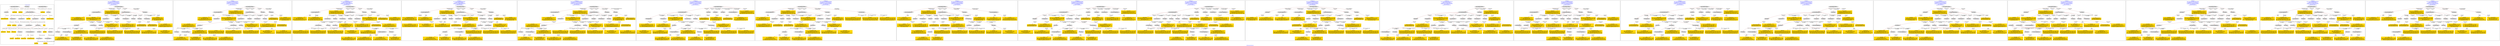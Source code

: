 digraph n0 {
fontcolor="blue"
remincross="true"
label="s04-ima-artworks.xml"
subgraph cluster_0 {
label="1-correct model"
n2[style="filled",color="white",fillcolor="lightgray",label="E12_Production1"];
n3[style="filled",color="white",fillcolor="lightgray",label="E21_Person1"];
n4[style="filled",color="white",fillcolor="lightgray",label="E55_Type1"];
n5[style="filled",color="white",fillcolor="lightgray",label="E52_Time-Span3"];
n6[style="filled",color="white",fillcolor="lightgray",label="E69_Death1"];
n7[style="filled",color="white",fillcolor="lightgray",label="E74_Group1"];
n8[style="filled",color="white",fillcolor="lightgray",label="E82_Actor_Appellation1"];
n9[style="filled",color="white",fillcolor="lightgray",label="E67_Birth1"];
n10[shape="plaintext",style="filled",fillcolor="gold",label="artistURI"];
n11[style="filled",color="white",fillcolor="lightgray",label="E22_Man-Made_Object1"];
n12[style="filled",color="white",fillcolor="lightgray",label="E35_Title1"];
n13[style="filled",color="white",fillcolor="lightgray",label="E8_Acquisition1"];
n14[style="filled",color="white",fillcolor="lightgray",label="E54_Dimension1"];
n15[shape="plaintext",style="filled",fillcolor="gold",label="sourceURL"];
n16[style="filled",color="white",fillcolor="lightgray",label="E33_Linguistic_Object1"];
n17[style="filled",color="white",fillcolor="lightgray",label="E55_Type2"];
n18[shape="plaintext",style="filled",fillcolor="gold",label="provenance"];
n19[style="filled",color="white",fillcolor="lightgray",label="E33_Linguistic_Object2"];
n20[style="filled",color="white",fillcolor="lightgray",label="E55_Type3"];
n21[shape="plaintext",style="filled",fillcolor="gold",label="galleryLabel"];
n22[shape="plaintext",style="filled",fillcolor="gold",label="title"];
n23[style="filled",color="white",fillcolor="lightgray",label="E38_Image1"];
n24[shape="plaintext",style="filled",fillcolor="gold",label="imageURL"];
n25[style="filled",color="white",fillcolor="lightgray",label="E52_Time-Span1"];
n26[shape="plaintext",style="filled",fillcolor="gold",label="birthDate"];
n27[style="filled",color="white",fillcolor="lightgray",label="E52_Time-Span2"];
n28[shape="plaintext",style="filled",fillcolor="gold",label="deathDate"];
n29[shape="plaintext",style="filled",fillcolor="gold",label="creationDate"];
n30[shape="plaintext",style="filled",fillcolor="gold",label="dimensions"];
n31[shape="plaintext",style="filled",fillcolor="gold",label="materialsURI"];
n32[shape="plaintext",style="filled",fillcolor="gold",label="materials"];
n33[shape="plaintext",style="filled",fillcolor="gold",label="provenanceTypeURI"];
n34[shape="plaintext",style="filled",fillcolor="gold",label="galleryLabelTypeURI"];
n35[shape="plaintext",style="filled",fillcolor="gold",label="nationalityURI"];
n36[shape="plaintext",style="filled",fillcolor="gold",label="nationality"];
n37[shape="plaintext",style="filled",fillcolor="gold",label="artistAppellationURI"];
n38[shape="plaintext",style="filled",fillcolor="gold",label="artistFirstLast"];
n39[shape="plaintext",style="filled",fillcolor="gold",label="creditLine"];
}
subgraph cluster_1 {
label="candidate 0\nlink coherence:0.696969696969697\nnode coherence:0.7272727272727273\nconfidence:0.5307607494536624\nmapping score:0.46320414136493687\ncost:231.019754\n-precision:0.58-recall:0.51"
n41[style="filled",color="white",fillcolor="lightgray",label="E12_Production1"];
n42[style="filled",color="white",fillcolor="lightgray",label="E21_Person1"];
n43[style="filled",color="white",fillcolor="lightgray",label="E52_Time-Span2"];
n44[style="filled",color="white",fillcolor="lightgray",label="E55_Type1"];
n45[style="filled",color="white",fillcolor="lightgray",label="E74_Group1"];
n46[style="filled",color="white",fillcolor="lightgray",label="E82_Actor_Appellation1"];
n47[style="filled",color="white",fillcolor="lightgray",label="E22_Man-Made_Object1"];
n48[style="filled",color="white",fillcolor="lightgray",label="E30_Right1"];
n49[style="filled",color="white",fillcolor="lightgray",label="E54_Dimension1"];
n50[style="filled",color="white",fillcolor="lightgray",label="E55_Type2"];
n51[style="filled",color="white",fillcolor="lightgray",label="E55_Type3"];
n52[style="filled",color="white",fillcolor="lightgray",label="E8_Acquisition1"];
n53[style="filled",color="white",fillcolor="lightgray",label="E33_Linguistic_Object1"];
n54[style="filled",color="white",fillcolor="lightgray",label="E38_Image1"];
n55[style="filled",color="white",fillcolor="lightgray",label="E82_Actor_Appellation2"];
n56[shape="plaintext",style="filled",fillcolor="gold",label="materialsURI\n[E55_Type,classLink,0.737]\n[E74_Group,classLink,0.263]\n[E55_Type,label,0.0]\n[E29_Design_or_Procedure,P3_has_note,0.0]"];
n57[shape="plaintext",style="filled",fillcolor="gold",label="imageURL\n[E38_Image,classLink,0.978]\n[E54_Dimension,P3_has_note,0.01]\n[E82_Actor_Appellation,label,0.007]\n[E35_Title,label,0.005]"];
n58[shape="plaintext",style="filled",fillcolor="gold",label="galleryLabel\n[E22_Man-Made_Object,P3_has_note,0.396]\n[E73_Information_Object,P3_has_note,0.396]\n[E35_Title,label,0.137]\n[E33_Linguistic_Object,P3_has_note,0.07]"];
n59[shape="plaintext",style="filled",fillcolor="gold",label="artistFirstLast\n[E82_Actor_Appellation,label,0.834]\n[E35_Title,label,0.092]\n[E33_Linguistic_Object,P3_has_note,0.039]\n[E8_Acquisition,P3_has_note,0.034]"];
n60[shape="plaintext",style="filled",fillcolor="gold",label="deathDate\n[E52_Time-Span,P82b_end_of_the_end,0.523]\n[E52_Time-Span,P82_at_some_time_within,0.345]\n[E52_Time-Span,P82a_begin_of_the_begin,0.081]\n[E33_Linguistic_Object,P3_has_note,0.051]"];
n61[shape="plaintext",style="filled",fillcolor="gold",label="title\n[E35_Title,label,0.826]\n[E22_Man-Made_Object,P3_has_note,0.062]\n[E73_Information_Object,P3_has_note,0.062]\n[E82_Actor_Appellation,label,0.05]"];
n62[shape="plaintext",style="filled",fillcolor="gold",label="artistAppellationURI\n[E82_Actor_Appellation,classLink,0.928]\n[E21_Person,classLink,0.064]\n[E22_Man-Made_Object,P3_has_note,0.004]\n[E73_Information_Object,P3_has_note,0.004]"];
n63[shape="plaintext",style="filled",fillcolor="gold",label="sourceURL\n[E38_Image,classLink,0.462]\n[E8_Acquisition,P3_has_note,0.247]\n[E33_Linguistic_Object,P3_has_note,0.154]\n[E82_Actor_Appellation,label,0.137]"];
n64[shape="plaintext",style="filled",fillcolor="gold",label="creationDate\n[E52_Time-Span,P82_at_some_time_within,0.333]\n[E52_Time-Span,P82b_end_of_the_end,0.258]\n[E52_Time-Span,P82a_begin_of_the_begin,0.227]\n[E33_Linguistic_Object,P3_has_note,0.182]"];
n65[shape="plaintext",style="filled",fillcolor="gold",label="provenance\n[E33_Linguistic_Object,P3_has_note,0.344]\n[E8_Acquisition,P3_has_note,0.284]\n[E22_Man-Made_Object,P3_has_note,0.186]\n[E73_Information_Object,P3_has_note,0.186]"];
n66[shape="plaintext",style="filled",fillcolor="gold",label="nationality\n[E74_Group,label,0.563]\n[E74_Group,classLink,0.326]\n[E8_Acquisition,P3_has_note,0.063]\n[E73_Information_Object,P3_has_note,0.048]"];
n67[shape="plaintext",style="filled",fillcolor="gold",label="birthDate\n[E52_Time-Span,P82a_begin_of_the_begin,0.555]\n[E52_Time-Span,P82_at_some_time_within,0.34]\n[E52_Time-Span,P82b_end_of_the_end,0.059]\n[E73_Information_Object,P3_has_note,0.046]"];
n68[shape="plaintext",style="filled",fillcolor="gold",label="dimensions\n[E54_Dimension,P3_has_note,0.863]\n[E52_Time-Span,P82_at_some_time_within,0.08]\n[E82_Actor_Appellation,label,0.04]\n[E52_Time-Span,P82b_end_of_the_end,0.016]"];
n69[shape="plaintext",style="filled",fillcolor="gold",label="creditLine\n[E8_Acquisition,P3_has_note,0.455]\n[E30_Right,P3_has_note,0.341]\n[E33_Linguistic_Object,P3_has_note,0.106]\n[E35_Title,label,0.098]"];
n70[shape="plaintext",style="filled",fillcolor="gold",label="provenanceTypeURI\n[E55_Type,classLink,0.856]\n[E74_Group,classLink,0.144]"];
n71[shape="plaintext",style="filled",fillcolor="gold",label="nationalityURI\n[E74_Group,classLink,0.744]\n[E55_Type,classLink,0.19]\n[E74_Group,label,0.059]\n[E8_Acquisition,P3_has_note,0.007]"];
n72[shape="plaintext",style="filled",fillcolor="gold",label="materials\n[E55_Type,label,0.486]\n[E29_Design_or_Procedure,P3_has_note,0.486]\n[E22_Man-Made_Object,P3_has_note,0.014]\n[E73_Information_Object,P3_has_note,0.014]"];
n73[shape="plaintext",style="filled",fillcolor="gold",label="galleryLabelTypeURI\n[E55_Type,classLink,0.749]\n[E74_Group,classLink,0.251]"];
n74[shape="plaintext",style="filled",fillcolor="gold",label="artistURI\n[E21_Person,classLink,0.525]\n[E82_Actor_Appellation,classLink,0.42]\n[E22_Man-Made_Object,P3_has_note,0.027]\n[E73_Information_Object,P3_has_note,0.027]"];
}
subgraph cluster_2 {
label="candidate 1\nlink coherence:0.696969696969697\nnode coherence:0.7272727272727273\nconfidence:0.5307607494536624\nmapping score:0.46320414136493687\ncost:231.019774\n-precision:0.58-recall:0.51"
n76[style="filled",color="white",fillcolor="lightgray",label="E12_Production1"];
n77[style="filled",color="white",fillcolor="lightgray",label="E21_Person1"];
n78[style="filled",color="white",fillcolor="lightgray",label="E52_Time-Span2"];
n79[style="filled",color="white",fillcolor="lightgray",label="E55_Type1"];
n80[style="filled",color="white",fillcolor="lightgray",label="E74_Group1"];
n81[style="filled",color="white",fillcolor="lightgray",label="E82_Actor_Appellation1"];
n82[style="filled",color="white",fillcolor="lightgray",label="E22_Man-Made_Object1"];
n83[style="filled",color="white",fillcolor="lightgray",label="E30_Right1"];
n84[style="filled",color="white",fillcolor="lightgray",label="E54_Dimension1"];
n85[style="filled",color="white",fillcolor="lightgray",label="E55_Type3"];
n86[style="filled",color="white",fillcolor="lightgray",label="E8_Acquisition1"];
n87[style="filled",color="white",fillcolor="lightgray",label="E33_Linguistic_Object1"];
n88[style="filled",color="white",fillcolor="lightgray",label="E55_Type4"];
n89[style="filled",color="white",fillcolor="lightgray",label="E38_Image1"];
n90[style="filled",color="white",fillcolor="lightgray",label="E82_Actor_Appellation2"];
n91[shape="plaintext",style="filled",fillcolor="gold",label="materialsURI\n[E55_Type,classLink,0.737]\n[E74_Group,classLink,0.263]\n[E55_Type,label,0.0]\n[E29_Design_or_Procedure,P3_has_note,0.0]"];
n92[shape="plaintext",style="filled",fillcolor="gold",label="imageURL\n[E38_Image,classLink,0.978]\n[E54_Dimension,P3_has_note,0.01]\n[E82_Actor_Appellation,label,0.007]\n[E35_Title,label,0.005]"];
n93[shape="plaintext",style="filled",fillcolor="gold",label="galleryLabel\n[E22_Man-Made_Object,P3_has_note,0.396]\n[E73_Information_Object,P3_has_note,0.396]\n[E35_Title,label,0.137]\n[E33_Linguistic_Object,P3_has_note,0.07]"];
n94[shape="plaintext",style="filled",fillcolor="gold",label="artistFirstLast\n[E82_Actor_Appellation,label,0.834]\n[E35_Title,label,0.092]\n[E33_Linguistic_Object,P3_has_note,0.039]\n[E8_Acquisition,P3_has_note,0.034]"];
n95[shape="plaintext",style="filled",fillcolor="gold",label="deathDate\n[E52_Time-Span,P82b_end_of_the_end,0.523]\n[E52_Time-Span,P82_at_some_time_within,0.345]\n[E52_Time-Span,P82a_begin_of_the_begin,0.081]\n[E33_Linguistic_Object,P3_has_note,0.051]"];
n96[shape="plaintext",style="filled",fillcolor="gold",label="title\n[E35_Title,label,0.826]\n[E22_Man-Made_Object,P3_has_note,0.062]\n[E73_Information_Object,P3_has_note,0.062]\n[E82_Actor_Appellation,label,0.05]"];
n97[shape="plaintext",style="filled",fillcolor="gold",label="artistAppellationURI\n[E82_Actor_Appellation,classLink,0.928]\n[E21_Person,classLink,0.064]\n[E22_Man-Made_Object,P3_has_note,0.004]\n[E73_Information_Object,P3_has_note,0.004]"];
n98[shape="plaintext",style="filled",fillcolor="gold",label="sourceURL\n[E38_Image,classLink,0.462]\n[E8_Acquisition,P3_has_note,0.247]\n[E33_Linguistic_Object,P3_has_note,0.154]\n[E82_Actor_Appellation,label,0.137]"];
n99[shape="plaintext",style="filled",fillcolor="gold",label="creationDate\n[E52_Time-Span,P82_at_some_time_within,0.333]\n[E52_Time-Span,P82b_end_of_the_end,0.258]\n[E52_Time-Span,P82a_begin_of_the_begin,0.227]\n[E33_Linguistic_Object,P3_has_note,0.182]"];
n100[shape="plaintext",style="filled",fillcolor="gold",label="provenance\n[E33_Linguistic_Object,P3_has_note,0.344]\n[E8_Acquisition,P3_has_note,0.284]\n[E22_Man-Made_Object,P3_has_note,0.186]\n[E73_Information_Object,P3_has_note,0.186]"];
n101[shape="plaintext",style="filled",fillcolor="gold",label="nationality\n[E74_Group,label,0.563]\n[E74_Group,classLink,0.326]\n[E8_Acquisition,P3_has_note,0.063]\n[E73_Information_Object,P3_has_note,0.048]"];
n102[shape="plaintext",style="filled",fillcolor="gold",label="birthDate\n[E52_Time-Span,P82a_begin_of_the_begin,0.555]\n[E52_Time-Span,P82_at_some_time_within,0.34]\n[E52_Time-Span,P82b_end_of_the_end,0.059]\n[E73_Information_Object,P3_has_note,0.046]"];
n103[shape="plaintext",style="filled",fillcolor="gold",label="dimensions\n[E54_Dimension,P3_has_note,0.863]\n[E52_Time-Span,P82_at_some_time_within,0.08]\n[E82_Actor_Appellation,label,0.04]\n[E52_Time-Span,P82b_end_of_the_end,0.016]"];
n104[shape="plaintext",style="filled",fillcolor="gold",label="galleryLabelTypeURI\n[E55_Type,classLink,0.749]\n[E74_Group,classLink,0.251]"];
n105[shape="plaintext",style="filled",fillcolor="gold",label="creditLine\n[E8_Acquisition,P3_has_note,0.455]\n[E30_Right,P3_has_note,0.341]\n[E33_Linguistic_Object,P3_has_note,0.106]\n[E35_Title,label,0.098]"];
n106[shape="plaintext",style="filled",fillcolor="gold",label="nationalityURI\n[E74_Group,classLink,0.744]\n[E55_Type,classLink,0.19]\n[E74_Group,label,0.059]\n[E8_Acquisition,P3_has_note,0.007]"];
n107[shape="plaintext",style="filled",fillcolor="gold",label="provenanceTypeURI\n[E55_Type,classLink,0.856]\n[E74_Group,classLink,0.144]"];
n108[shape="plaintext",style="filled",fillcolor="gold",label="materials\n[E55_Type,label,0.486]\n[E29_Design_or_Procedure,P3_has_note,0.486]\n[E22_Man-Made_Object,P3_has_note,0.014]\n[E73_Information_Object,P3_has_note,0.014]"];
n109[shape="plaintext",style="filled",fillcolor="gold",label="artistURI\n[E21_Person,classLink,0.525]\n[E82_Actor_Appellation,classLink,0.42]\n[E22_Man-Made_Object,P3_has_note,0.027]\n[E73_Information_Object,P3_has_note,0.027]"];
}
subgraph cluster_3 {
label="candidate 10\nlink coherence:0.6666666666666666\nnode coherence:0.6875\nconfidence:0.5634287436502573\nmapping score:0.46960782683078756\ncost:330.019754\n-precision:0.64-recall:0.57"
n111[style="filled",color="white",fillcolor="lightgray",label="E12_Production1"];
n112[style="filled",color="white",fillcolor="lightgray",label="E21_Person1"];
n113[style="filled",color="white",fillcolor="lightgray",label="E52_Time-Span2"];
n114[style="filled",color="white",fillcolor="lightgray",label="E55_Type1"];
n115[style="filled",color="white",fillcolor="lightgray",label="E74_Group1"];
n116[style="filled",color="white",fillcolor="lightgray",label="E82_Actor_Appellation1"];
n117[style="filled",color="white",fillcolor="lightgray",label="E22_Man-Made_Object1"];
n118[style="filled",color="white",fillcolor="lightgray",label="E35_Title1"];
n119[style="filled",color="white",fillcolor="lightgray",label="E54_Dimension1"];
n120[style="filled",color="white",fillcolor="lightgray",label="E55_Type3"];
n121[style="filled",color="white",fillcolor="lightgray",label="E8_Acquisition1"];
n122[style="filled",color="white",fillcolor="lightgray",label="E33_Linguistic_Object1"];
n123[style="filled",color="white",fillcolor="lightgray",label="E55_Type4"];
n124[style="filled",color="white",fillcolor="lightgray",label="E38_Image1"];
n125[style="filled",color="white",fillcolor="lightgray",label="E82_Actor_Appellation2"];
n126[shape="plaintext",style="filled",fillcolor="gold",label="materialsURI\n[E55_Type,classLink,0.737]\n[E74_Group,classLink,0.263]\n[E55_Type,label,0.0]\n[E29_Design_or_Procedure,P3_has_note,0.0]"];
n127[shape="plaintext",style="filled",fillcolor="gold",label="imageURL\n[E38_Image,classLink,0.978]\n[E54_Dimension,P3_has_note,0.01]\n[E82_Actor_Appellation,label,0.007]\n[E35_Title,label,0.005]"];
n128[shape="plaintext",style="filled",fillcolor="gold",label="galleryLabel\n[E22_Man-Made_Object,P3_has_note,0.396]\n[E73_Information_Object,P3_has_note,0.396]\n[E35_Title,label,0.137]\n[E33_Linguistic_Object,P3_has_note,0.07]"];
n129[shape="plaintext",style="filled",fillcolor="gold",label="creditLine\n[E8_Acquisition,P3_has_note,0.455]\n[E30_Right,P3_has_note,0.341]\n[E33_Linguistic_Object,P3_has_note,0.106]\n[E35_Title,label,0.098]"];
n130[shape="plaintext",style="filled",fillcolor="gold",label="artistFirstLast\n[E82_Actor_Appellation,label,0.834]\n[E35_Title,label,0.092]\n[E33_Linguistic_Object,P3_has_note,0.039]\n[E8_Acquisition,P3_has_note,0.034]"];
n131[shape="plaintext",style="filled",fillcolor="gold",label="deathDate\n[E52_Time-Span,P82b_end_of_the_end,0.523]\n[E52_Time-Span,P82_at_some_time_within,0.345]\n[E52_Time-Span,P82a_begin_of_the_begin,0.081]\n[E33_Linguistic_Object,P3_has_note,0.051]"];
n132[shape="plaintext",style="filled",fillcolor="gold",label="title\n[E35_Title,label,0.826]\n[E22_Man-Made_Object,P3_has_note,0.062]\n[E73_Information_Object,P3_has_note,0.062]\n[E82_Actor_Appellation,label,0.05]"];
n133[shape="plaintext",style="filled",fillcolor="gold",label="sourceURL\n[E38_Image,classLink,0.462]\n[E8_Acquisition,P3_has_note,0.247]\n[E33_Linguistic_Object,P3_has_note,0.154]\n[E82_Actor_Appellation,label,0.137]"];
n134[shape="plaintext",style="filled",fillcolor="gold",label="creationDate\n[E52_Time-Span,P82_at_some_time_within,0.333]\n[E52_Time-Span,P82b_end_of_the_end,0.258]\n[E52_Time-Span,P82a_begin_of_the_begin,0.227]\n[E33_Linguistic_Object,P3_has_note,0.182]"];
n135[shape="plaintext",style="filled",fillcolor="gold",label="provenance\n[E33_Linguistic_Object,P3_has_note,0.344]\n[E8_Acquisition,P3_has_note,0.284]\n[E22_Man-Made_Object,P3_has_note,0.186]\n[E73_Information_Object,P3_has_note,0.186]"];
n136[shape="plaintext",style="filled",fillcolor="gold",label="nationality\n[E74_Group,label,0.563]\n[E74_Group,classLink,0.326]\n[E8_Acquisition,P3_has_note,0.063]\n[E73_Information_Object,P3_has_note,0.048]"];
n137[shape="plaintext",style="filled",fillcolor="gold",label="birthDate\n[E52_Time-Span,P82a_begin_of_the_begin,0.555]\n[E52_Time-Span,P82_at_some_time_within,0.34]\n[E52_Time-Span,P82b_end_of_the_end,0.059]\n[E73_Information_Object,P3_has_note,0.046]"];
n138[shape="plaintext",style="filled",fillcolor="gold",label="dimensions\n[E54_Dimension,P3_has_note,0.863]\n[E52_Time-Span,P82_at_some_time_within,0.08]\n[E82_Actor_Appellation,label,0.04]\n[E52_Time-Span,P82b_end_of_the_end,0.016]"];
n139[shape="plaintext",style="filled",fillcolor="gold",label="galleryLabelTypeURI\n[E55_Type,classLink,0.749]\n[E74_Group,classLink,0.251]"];
n140[shape="plaintext",style="filled",fillcolor="gold",label="artistAppellationURI\n[E82_Actor_Appellation,classLink,0.928]\n[E21_Person,classLink,0.064]\n[E22_Man-Made_Object,P3_has_note,0.004]\n[E73_Information_Object,P3_has_note,0.004]"];
n141[shape="plaintext",style="filled",fillcolor="gold",label="nationalityURI\n[E74_Group,classLink,0.744]\n[E55_Type,classLink,0.19]\n[E74_Group,label,0.059]\n[E8_Acquisition,P3_has_note,0.007]"];
n142[shape="plaintext",style="filled",fillcolor="gold",label="provenanceTypeURI\n[E55_Type,classLink,0.856]\n[E74_Group,classLink,0.144]"];
n143[shape="plaintext",style="filled",fillcolor="gold",label="materials\n[E55_Type,label,0.486]\n[E29_Design_or_Procedure,P3_has_note,0.486]\n[E22_Man-Made_Object,P3_has_note,0.014]\n[E73_Information_Object,P3_has_note,0.014]"];
n144[shape="plaintext",style="filled",fillcolor="gold",label="artistURI\n[E21_Person,classLink,0.525]\n[E82_Actor_Appellation,classLink,0.42]\n[E22_Man-Made_Object,P3_has_note,0.027]\n[E73_Information_Object,P3_has_note,0.027]"];
}
subgraph cluster_4 {
label="candidate 11\nlink coherence:0.6666666666666666\nnode coherence:0.6875\nconfidence:0.5634287436502573\nmapping score:0.46960782683078756\ncost:330.019764\n-precision:0.61-recall:0.54"
n146[style="filled",color="white",fillcolor="lightgray",label="E12_Production1"];
n147[style="filled",color="white",fillcolor="lightgray",label="E21_Person1"];
n148[style="filled",color="white",fillcolor="lightgray",label="E52_Time-Span2"];
n149[style="filled",color="white",fillcolor="lightgray",label="E74_Group1"];
n150[style="filled",color="white",fillcolor="lightgray",label="E82_Actor_Appellation1"];
n151[style="filled",color="white",fillcolor="lightgray",label="E22_Man-Made_Object1"];
n152[style="filled",color="white",fillcolor="lightgray",label="E35_Title1"];
n153[style="filled",color="white",fillcolor="lightgray",label="E54_Dimension1"];
n154[style="filled",color="white",fillcolor="lightgray",label="E55_Type2"];
n155[style="filled",color="white",fillcolor="lightgray",label="E55_Type3"];
n156[style="filled",color="white",fillcolor="lightgray",label="E8_Acquisition1"];
n157[style="filled",color="white",fillcolor="lightgray",label="E33_Linguistic_Object1"];
n158[style="filled",color="white",fillcolor="lightgray",label="E55_Type4"];
n159[style="filled",color="white",fillcolor="lightgray",label="E38_Image1"];
n160[style="filled",color="white",fillcolor="lightgray",label="E82_Actor_Appellation2"];
n161[shape="plaintext",style="filled",fillcolor="gold",label="imageURL\n[E38_Image,classLink,0.978]\n[E54_Dimension,P3_has_note,0.01]\n[E82_Actor_Appellation,label,0.007]\n[E35_Title,label,0.005]"];
n162[shape="plaintext",style="filled",fillcolor="gold",label="galleryLabel\n[E22_Man-Made_Object,P3_has_note,0.396]\n[E73_Information_Object,P3_has_note,0.396]\n[E35_Title,label,0.137]\n[E33_Linguistic_Object,P3_has_note,0.07]"];
n163[shape="plaintext",style="filled",fillcolor="gold",label="creditLine\n[E8_Acquisition,P3_has_note,0.455]\n[E30_Right,P3_has_note,0.341]\n[E33_Linguistic_Object,P3_has_note,0.106]\n[E35_Title,label,0.098]"];
n164[shape="plaintext",style="filled",fillcolor="gold",label="artistFirstLast\n[E82_Actor_Appellation,label,0.834]\n[E35_Title,label,0.092]\n[E33_Linguistic_Object,P3_has_note,0.039]\n[E8_Acquisition,P3_has_note,0.034]"];
n165[shape="plaintext",style="filled",fillcolor="gold",label="deathDate\n[E52_Time-Span,P82b_end_of_the_end,0.523]\n[E52_Time-Span,P82_at_some_time_within,0.345]\n[E52_Time-Span,P82a_begin_of_the_begin,0.081]\n[E33_Linguistic_Object,P3_has_note,0.051]"];
n166[shape="plaintext",style="filled",fillcolor="gold",label="title\n[E35_Title,label,0.826]\n[E22_Man-Made_Object,P3_has_note,0.062]\n[E73_Information_Object,P3_has_note,0.062]\n[E82_Actor_Appellation,label,0.05]"];
n167[shape="plaintext",style="filled",fillcolor="gold",label="sourceURL\n[E38_Image,classLink,0.462]\n[E8_Acquisition,P3_has_note,0.247]\n[E33_Linguistic_Object,P3_has_note,0.154]\n[E82_Actor_Appellation,label,0.137]"];
n168[shape="plaintext",style="filled",fillcolor="gold",label="creationDate\n[E52_Time-Span,P82_at_some_time_within,0.333]\n[E52_Time-Span,P82b_end_of_the_end,0.258]\n[E52_Time-Span,P82a_begin_of_the_begin,0.227]\n[E33_Linguistic_Object,P3_has_note,0.182]"];
n169[shape="plaintext",style="filled",fillcolor="gold",label="provenance\n[E33_Linguistic_Object,P3_has_note,0.344]\n[E8_Acquisition,P3_has_note,0.284]\n[E22_Man-Made_Object,P3_has_note,0.186]\n[E73_Information_Object,P3_has_note,0.186]"];
n170[shape="plaintext",style="filled",fillcolor="gold",label="nationality\n[E74_Group,label,0.563]\n[E74_Group,classLink,0.326]\n[E8_Acquisition,P3_has_note,0.063]\n[E73_Information_Object,P3_has_note,0.048]"];
n171[shape="plaintext",style="filled",fillcolor="gold",label="birthDate\n[E52_Time-Span,P82a_begin_of_the_begin,0.555]\n[E52_Time-Span,P82_at_some_time_within,0.34]\n[E52_Time-Span,P82b_end_of_the_end,0.059]\n[E73_Information_Object,P3_has_note,0.046]"];
n172[shape="plaintext",style="filled",fillcolor="gold",label="dimensions\n[E54_Dimension,P3_has_note,0.863]\n[E52_Time-Span,P82_at_some_time_within,0.08]\n[E82_Actor_Appellation,label,0.04]\n[E52_Time-Span,P82b_end_of_the_end,0.016]"];
n173[shape="plaintext",style="filled",fillcolor="gold",label="galleryLabelTypeURI\n[E55_Type,classLink,0.749]\n[E74_Group,classLink,0.251]"];
n174[shape="plaintext",style="filled",fillcolor="gold",label="artistAppellationURI\n[E82_Actor_Appellation,classLink,0.928]\n[E21_Person,classLink,0.064]\n[E22_Man-Made_Object,P3_has_note,0.004]\n[E73_Information_Object,P3_has_note,0.004]"];
n175[shape="plaintext",style="filled",fillcolor="gold",label="materialsURI\n[E55_Type,classLink,0.737]\n[E74_Group,classLink,0.263]\n[E55_Type,label,0.0]\n[E29_Design_or_Procedure,P3_has_note,0.0]"];
n176[shape="plaintext",style="filled",fillcolor="gold",label="materials\n[E55_Type,label,0.486]\n[E29_Design_or_Procedure,P3_has_note,0.486]\n[E22_Man-Made_Object,P3_has_note,0.014]\n[E73_Information_Object,P3_has_note,0.014]"];
n177[shape="plaintext",style="filled",fillcolor="gold",label="nationalityURI\n[E74_Group,classLink,0.744]\n[E55_Type,classLink,0.19]\n[E74_Group,label,0.059]\n[E8_Acquisition,P3_has_note,0.007]"];
n178[shape="plaintext",style="filled",fillcolor="gold",label="provenanceTypeURI\n[E55_Type,classLink,0.856]\n[E74_Group,classLink,0.144]"];
n179[shape="plaintext",style="filled",fillcolor="gold",label="artistURI\n[E21_Person,classLink,0.525]\n[E82_Actor_Appellation,classLink,0.42]\n[E22_Man-Made_Object,P3_has_note,0.027]\n[E73_Information_Object,P3_has_note,0.027]"];
}
subgraph cluster_5 {
label="candidate 12\nlink coherence:0.6666666666666666\nnode coherence:0.7272727272727273\nconfidence:0.5307607494536624\nmapping score:0.46320414136493687\ncost:330.029756\n-precision:0.58-recall:0.51"
n181[style="filled",color="white",fillcolor="lightgray",label="E12_Production1"];
n182[style="filled",color="white",fillcolor="lightgray",label="E21_Person1"];
n183[style="filled",color="white",fillcolor="lightgray",label="E52_Time-Span2"];
n184[style="filled",color="white",fillcolor="lightgray",label="E55_Type1"];
n185[style="filled",color="white",fillcolor="lightgray",label="E74_Group1"];
n186[style="filled",color="white",fillcolor="lightgray",label="E82_Actor_Appellation1"];
n187[style="filled",color="white",fillcolor="lightgray",label="E22_Man-Made_Object1"];
n188[style="filled",color="white",fillcolor="lightgray",label="E30_Right1"];
n189[style="filled",color="white",fillcolor="lightgray",label="E54_Dimension1"];
n190[style="filled",color="white",fillcolor="lightgray",label="E55_Type2"];
n191[style="filled",color="white",fillcolor="lightgray",label="E8_Acquisition1"];
n192[style="filled",color="white",fillcolor="lightgray",label="E33_Linguistic_Object1"];
n193[style="filled",color="white",fillcolor="lightgray",label="E38_Image1"];
n194[style="filled",color="white",fillcolor="lightgray",label="E55_Type3"];
n195[style="filled",color="white",fillcolor="lightgray",label="E82_Actor_Appellation2"];
n196[shape="plaintext",style="filled",fillcolor="gold",label="materialsURI\n[E55_Type,classLink,0.737]\n[E74_Group,classLink,0.263]\n[E55_Type,label,0.0]\n[E29_Design_or_Procedure,P3_has_note,0.0]"];
n197[shape="plaintext",style="filled",fillcolor="gold",label="imageURL\n[E38_Image,classLink,0.978]\n[E54_Dimension,P3_has_note,0.01]\n[E82_Actor_Appellation,label,0.007]\n[E35_Title,label,0.005]"];
n198[shape="plaintext",style="filled",fillcolor="gold",label="galleryLabel\n[E22_Man-Made_Object,P3_has_note,0.396]\n[E73_Information_Object,P3_has_note,0.396]\n[E35_Title,label,0.137]\n[E33_Linguistic_Object,P3_has_note,0.07]"];
n199[shape="plaintext",style="filled",fillcolor="gold",label="artistFirstLast\n[E82_Actor_Appellation,label,0.834]\n[E35_Title,label,0.092]\n[E33_Linguistic_Object,P3_has_note,0.039]\n[E8_Acquisition,P3_has_note,0.034]"];
n200[shape="plaintext",style="filled",fillcolor="gold",label="deathDate\n[E52_Time-Span,P82b_end_of_the_end,0.523]\n[E52_Time-Span,P82_at_some_time_within,0.345]\n[E52_Time-Span,P82a_begin_of_the_begin,0.081]\n[E33_Linguistic_Object,P3_has_note,0.051]"];
n201[shape="plaintext",style="filled",fillcolor="gold",label="title\n[E35_Title,label,0.826]\n[E22_Man-Made_Object,P3_has_note,0.062]\n[E73_Information_Object,P3_has_note,0.062]\n[E82_Actor_Appellation,label,0.05]"];
n202[shape="plaintext",style="filled",fillcolor="gold",label="artistAppellationURI\n[E82_Actor_Appellation,classLink,0.928]\n[E21_Person,classLink,0.064]\n[E22_Man-Made_Object,P3_has_note,0.004]\n[E73_Information_Object,P3_has_note,0.004]"];
n203[shape="plaintext",style="filled",fillcolor="gold",label="sourceURL\n[E38_Image,classLink,0.462]\n[E8_Acquisition,P3_has_note,0.247]\n[E33_Linguistic_Object,P3_has_note,0.154]\n[E82_Actor_Appellation,label,0.137]"];
n204[shape="plaintext",style="filled",fillcolor="gold",label="creationDate\n[E52_Time-Span,P82_at_some_time_within,0.333]\n[E52_Time-Span,P82b_end_of_the_end,0.258]\n[E52_Time-Span,P82a_begin_of_the_begin,0.227]\n[E33_Linguistic_Object,P3_has_note,0.182]"];
n205[shape="plaintext",style="filled",fillcolor="gold",label="provenance\n[E33_Linguistic_Object,P3_has_note,0.344]\n[E8_Acquisition,P3_has_note,0.284]\n[E22_Man-Made_Object,P3_has_note,0.186]\n[E73_Information_Object,P3_has_note,0.186]"];
n206[shape="plaintext",style="filled",fillcolor="gold",label="nationality\n[E74_Group,label,0.563]\n[E74_Group,classLink,0.326]\n[E8_Acquisition,P3_has_note,0.063]\n[E73_Information_Object,P3_has_note,0.048]"];
n207[shape="plaintext",style="filled",fillcolor="gold",label="birthDate\n[E52_Time-Span,P82a_begin_of_the_begin,0.555]\n[E52_Time-Span,P82_at_some_time_within,0.34]\n[E52_Time-Span,P82b_end_of_the_end,0.059]\n[E73_Information_Object,P3_has_note,0.046]"];
n208[shape="plaintext",style="filled",fillcolor="gold",label="dimensions\n[E54_Dimension,P3_has_note,0.863]\n[E52_Time-Span,P82_at_some_time_within,0.08]\n[E82_Actor_Appellation,label,0.04]\n[E52_Time-Span,P82b_end_of_the_end,0.016]"];
n209[shape="plaintext",style="filled",fillcolor="gold",label="creditLine\n[E8_Acquisition,P3_has_note,0.455]\n[E30_Right,P3_has_note,0.341]\n[E33_Linguistic_Object,P3_has_note,0.106]\n[E35_Title,label,0.098]"];
n210[shape="plaintext",style="filled",fillcolor="gold",label="provenanceTypeURI\n[E55_Type,classLink,0.856]\n[E74_Group,classLink,0.144]"];
n211[shape="plaintext",style="filled",fillcolor="gold",label="nationalityURI\n[E74_Group,classLink,0.744]\n[E55_Type,classLink,0.19]\n[E74_Group,label,0.059]\n[E8_Acquisition,P3_has_note,0.007]"];
n212[shape="plaintext",style="filled",fillcolor="gold",label="materials\n[E55_Type,label,0.486]\n[E29_Design_or_Procedure,P3_has_note,0.486]\n[E22_Man-Made_Object,P3_has_note,0.014]\n[E73_Information_Object,P3_has_note,0.014]"];
n213[shape="plaintext",style="filled",fillcolor="gold",label="galleryLabelTypeURI\n[E55_Type,classLink,0.749]\n[E74_Group,classLink,0.251]"];
n214[shape="plaintext",style="filled",fillcolor="gold",label="artistURI\n[E21_Person,classLink,0.525]\n[E82_Actor_Appellation,classLink,0.42]\n[E22_Man-Made_Object,P3_has_note,0.027]\n[E73_Information_Object,P3_has_note,0.027]"];
}
subgraph cluster_6 {
label="candidate 13\nlink coherence:0.6666666666666666\nnode coherence:0.7272727272727273\nconfidence:0.5307607494536624\nmapping score:0.46320414136493687\ncost:330.029776\n-precision:0.58-recall:0.51"
n216[style="filled",color="white",fillcolor="lightgray",label="E12_Production1"];
n217[style="filled",color="white",fillcolor="lightgray",label="E21_Person1"];
n218[style="filled",color="white",fillcolor="lightgray",label="E52_Time-Span2"];
n219[style="filled",color="white",fillcolor="lightgray",label="E55_Type1"];
n220[style="filled",color="white",fillcolor="lightgray",label="E74_Group1"];
n221[style="filled",color="white",fillcolor="lightgray",label="E82_Actor_Appellation1"];
n222[style="filled",color="white",fillcolor="lightgray",label="E22_Man-Made_Object1"];
n223[style="filled",color="white",fillcolor="lightgray",label="E30_Right1"];
n224[style="filled",color="white",fillcolor="lightgray",label="E54_Dimension1"];
n225[style="filled",color="white",fillcolor="lightgray",label="E8_Acquisition1"];
n226[style="filled",color="white",fillcolor="lightgray",label="E33_Linguistic_Object1"];
n227[style="filled",color="white",fillcolor="lightgray",label="E55_Type4"];
n228[style="filled",color="white",fillcolor="lightgray",label="E38_Image1"];
n229[style="filled",color="white",fillcolor="lightgray",label="E55_Type3"];
n230[style="filled",color="white",fillcolor="lightgray",label="E82_Actor_Appellation2"];
n231[shape="plaintext",style="filled",fillcolor="gold",label="materialsURI\n[E55_Type,classLink,0.737]\n[E74_Group,classLink,0.263]\n[E55_Type,label,0.0]\n[E29_Design_or_Procedure,P3_has_note,0.0]"];
n232[shape="plaintext",style="filled",fillcolor="gold",label="imageURL\n[E38_Image,classLink,0.978]\n[E54_Dimension,P3_has_note,0.01]\n[E82_Actor_Appellation,label,0.007]\n[E35_Title,label,0.005]"];
n233[shape="plaintext",style="filled",fillcolor="gold",label="galleryLabel\n[E22_Man-Made_Object,P3_has_note,0.396]\n[E73_Information_Object,P3_has_note,0.396]\n[E35_Title,label,0.137]\n[E33_Linguistic_Object,P3_has_note,0.07]"];
n234[shape="plaintext",style="filled",fillcolor="gold",label="artistFirstLast\n[E82_Actor_Appellation,label,0.834]\n[E35_Title,label,0.092]\n[E33_Linguistic_Object,P3_has_note,0.039]\n[E8_Acquisition,P3_has_note,0.034]"];
n235[shape="plaintext",style="filled",fillcolor="gold",label="deathDate\n[E52_Time-Span,P82b_end_of_the_end,0.523]\n[E52_Time-Span,P82_at_some_time_within,0.345]\n[E52_Time-Span,P82a_begin_of_the_begin,0.081]\n[E33_Linguistic_Object,P3_has_note,0.051]"];
n236[shape="plaintext",style="filled",fillcolor="gold",label="title\n[E35_Title,label,0.826]\n[E22_Man-Made_Object,P3_has_note,0.062]\n[E73_Information_Object,P3_has_note,0.062]\n[E82_Actor_Appellation,label,0.05]"];
n237[shape="plaintext",style="filled",fillcolor="gold",label="artistAppellationURI\n[E82_Actor_Appellation,classLink,0.928]\n[E21_Person,classLink,0.064]\n[E22_Man-Made_Object,P3_has_note,0.004]\n[E73_Information_Object,P3_has_note,0.004]"];
n238[shape="plaintext",style="filled",fillcolor="gold",label="sourceURL\n[E38_Image,classLink,0.462]\n[E8_Acquisition,P3_has_note,0.247]\n[E33_Linguistic_Object,P3_has_note,0.154]\n[E82_Actor_Appellation,label,0.137]"];
n239[shape="plaintext",style="filled",fillcolor="gold",label="creationDate\n[E52_Time-Span,P82_at_some_time_within,0.333]\n[E52_Time-Span,P82b_end_of_the_end,0.258]\n[E52_Time-Span,P82a_begin_of_the_begin,0.227]\n[E33_Linguistic_Object,P3_has_note,0.182]"];
n240[shape="plaintext",style="filled",fillcolor="gold",label="provenance\n[E33_Linguistic_Object,P3_has_note,0.344]\n[E8_Acquisition,P3_has_note,0.284]\n[E22_Man-Made_Object,P3_has_note,0.186]\n[E73_Information_Object,P3_has_note,0.186]"];
n241[shape="plaintext",style="filled",fillcolor="gold",label="nationality\n[E74_Group,label,0.563]\n[E74_Group,classLink,0.326]\n[E8_Acquisition,P3_has_note,0.063]\n[E73_Information_Object,P3_has_note,0.048]"];
n242[shape="plaintext",style="filled",fillcolor="gold",label="birthDate\n[E52_Time-Span,P82a_begin_of_the_begin,0.555]\n[E52_Time-Span,P82_at_some_time_within,0.34]\n[E52_Time-Span,P82b_end_of_the_end,0.059]\n[E73_Information_Object,P3_has_note,0.046]"];
n243[shape="plaintext",style="filled",fillcolor="gold",label="dimensions\n[E54_Dimension,P3_has_note,0.863]\n[E52_Time-Span,P82_at_some_time_within,0.08]\n[E82_Actor_Appellation,label,0.04]\n[E52_Time-Span,P82b_end_of_the_end,0.016]"];
n244[shape="plaintext",style="filled",fillcolor="gold",label="galleryLabelTypeURI\n[E55_Type,classLink,0.749]\n[E74_Group,classLink,0.251]"];
n245[shape="plaintext",style="filled",fillcolor="gold",label="creditLine\n[E8_Acquisition,P3_has_note,0.455]\n[E30_Right,P3_has_note,0.341]\n[E33_Linguistic_Object,P3_has_note,0.106]\n[E35_Title,label,0.098]"];
n246[shape="plaintext",style="filled",fillcolor="gold",label="nationalityURI\n[E74_Group,classLink,0.744]\n[E55_Type,classLink,0.19]\n[E74_Group,label,0.059]\n[E8_Acquisition,P3_has_note,0.007]"];
n247[shape="plaintext",style="filled",fillcolor="gold",label="provenanceTypeURI\n[E55_Type,classLink,0.856]\n[E74_Group,classLink,0.144]"];
n248[shape="plaintext",style="filled",fillcolor="gold",label="materials\n[E55_Type,label,0.486]\n[E29_Design_or_Procedure,P3_has_note,0.486]\n[E22_Man-Made_Object,P3_has_note,0.014]\n[E73_Information_Object,P3_has_note,0.014]"];
n249[shape="plaintext",style="filled",fillcolor="gold",label="artistURI\n[E21_Person,classLink,0.525]\n[E82_Actor_Appellation,classLink,0.42]\n[E22_Man-Made_Object,P3_has_note,0.027]\n[E73_Information_Object,P3_has_note,0.027]"];
}
subgraph cluster_7 {
label="candidate 14\nlink coherence:0.6666666666666666\nnode coherence:0.7272727272727273\nconfidence:0.5307607494536624\nmapping score:0.46320414136493687\ncost:330.029786\n-precision:0.55-recall:0.49"
n251[style="filled",color="white",fillcolor="lightgray",label="E12_Production1"];
n252[style="filled",color="white",fillcolor="lightgray",label="E21_Person1"];
n253[style="filled",color="white",fillcolor="lightgray",label="E55_Type1"];
n254[style="filled",color="white",fillcolor="lightgray",label="E74_Group1"];
n255[style="filled",color="white",fillcolor="lightgray",label="E82_Actor_Appellation1"];
n256[style="filled",color="white",fillcolor="lightgray",label="E22_Man-Made_Object1"];
n257[style="filled",color="white",fillcolor="lightgray",label="E30_Right1"];
n258[style="filled",color="white",fillcolor="lightgray",label="E54_Dimension1"];
n259[style="filled",color="white",fillcolor="lightgray",label="E55_Type2"];
n260[style="filled",color="white",fillcolor="lightgray",label="E55_Type3"];
n261[style="filled",color="white",fillcolor="lightgray",label="E8_Acquisition1"];
n262[style="filled",color="white",fillcolor="lightgray",label="E33_Linguistic_Object1"];
n263[style="filled",color="white",fillcolor="lightgray",label="E38_Image1"];
n264[style="filled",color="white",fillcolor="lightgray",label="E52_Time-Span2"];
n265[style="filled",color="white",fillcolor="lightgray",label="E82_Actor_Appellation2"];
n266[shape="plaintext",style="filled",fillcolor="gold",label="materialsURI\n[E55_Type,classLink,0.737]\n[E74_Group,classLink,0.263]\n[E55_Type,label,0.0]\n[E29_Design_or_Procedure,P3_has_note,0.0]"];
n267[shape="plaintext",style="filled",fillcolor="gold",label="imageURL\n[E38_Image,classLink,0.978]\n[E54_Dimension,P3_has_note,0.01]\n[E82_Actor_Appellation,label,0.007]\n[E35_Title,label,0.005]"];
n268[shape="plaintext",style="filled",fillcolor="gold",label="galleryLabel\n[E22_Man-Made_Object,P3_has_note,0.396]\n[E73_Information_Object,P3_has_note,0.396]\n[E35_Title,label,0.137]\n[E33_Linguistic_Object,P3_has_note,0.07]"];
n269[shape="plaintext",style="filled",fillcolor="gold",label="artistFirstLast\n[E82_Actor_Appellation,label,0.834]\n[E35_Title,label,0.092]\n[E33_Linguistic_Object,P3_has_note,0.039]\n[E8_Acquisition,P3_has_note,0.034]"];
n270[shape="plaintext",style="filled",fillcolor="gold",label="deathDate\n[E52_Time-Span,P82b_end_of_the_end,0.523]\n[E52_Time-Span,P82_at_some_time_within,0.345]\n[E52_Time-Span,P82a_begin_of_the_begin,0.081]\n[E33_Linguistic_Object,P3_has_note,0.051]"];
n271[shape="plaintext",style="filled",fillcolor="gold",label="title\n[E35_Title,label,0.826]\n[E22_Man-Made_Object,P3_has_note,0.062]\n[E73_Information_Object,P3_has_note,0.062]\n[E82_Actor_Appellation,label,0.05]"];
n272[shape="plaintext",style="filled",fillcolor="gold",label="artistAppellationURI\n[E82_Actor_Appellation,classLink,0.928]\n[E21_Person,classLink,0.064]\n[E22_Man-Made_Object,P3_has_note,0.004]\n[E73_Information_Object,P3_has_note,0.004]"];
n273[shape="plaintext",style="filled",fillcolor="gold",label="sourceURL\n[E38_Image,classLink,0.462]\n[E8_Acquisition,P3_has_note,0.247]\n[E33_Linguistic_Object,P3_has_note,0.154]\n[E82_Actor_Appellation,label,0.137]"];
n274[shape="plaintext",style="filled",fillcolor="gold",label="creationDate\n[E52_Time-Span,P82_at_some_time_within,0.333]\n[E52_Time-Span,P82b_end_of_the_end,0.258]\n[E52_Time-Span,P82a_begin_of_the_begin,0.227]\n[E33_Linguistic_Object,P3_has_note,0.182]"];
n275[shape="plaintext",style="filled",fillcolor="gold",label="provenance\n[E33_Linguistic_Object,P3_has_note,0.344]\n[E8_Acquisition,P3_has_note,0.284]\n[E22_Man-Made_Object,P3_has_note,0.186]\n[E73_Information_Object,P3_has_note,0.186]"];
n276[shape="plaintext",style="filled",fillcolor="gold",label="nationality\n[E74_Group,label,0.563]\n[E74_Group,classLink,0.326]\n[E8_Acquisition,P3_has_note,0.063]\n[E73_Information_Object,P3_has_note,0.048]"];
n277[shape="plaintext",style="filled",fillcolor="gold",label="birthDate\n[E52_Time-Span,P82a_begin_of_the_begin,0.555]\n[E52_Time-Span,P82_at_some_time_within,0.34]\n[E52_Time-Span,P82b_end_of_the_end,0.059]\n[E73_Information_Object,P3_has_note,0.046]"];
n278[shape="plaintext",style="filled",fillcolor="gold",label="dimensions\n[E54_Dimension,P3_has_note,0.863]\n[E52_Time-Span,P82_at_some_time_within,0.08]\n[E82_Actor_Appellation,label,0.04]\n[E52_Time-Span,P82b_end_of_the_end,0.016]"];
n279[shape="plaintext",style="filled",fillcolor="gold",label="creditLine\n[E8_Acquisition,P3_has_note,0.455]\n[E30_Right,P3_has_note,0.341]\n[E33_Linguistic_Object,P3_has_note,0.106]\n[E35_Title,label,0.098]"];
n280[shape="plaintext",style="filled",fillcolor="gold",label="provenanceTypeURI\n[E55_Type,classLink,0.856]\n[E74_Group,classLink,0.144]"];
n281[shape="plaintext",style="filled",fillcolor="gold",label="nationalityURI\n[E74_Group,classLink,0.744]\n[E55_Type,classLink,0.19]\n[E74_Group,label,0.059]\n[E8_Acquisition,P3_has_note,0.007]"];
n282[shape="plaintext",style="filled",fillcolor="gold",label="materials\n[E55_Type,label,0.486]\n[E29_Design_or_Procedure,P3_has_note,0.486]\n[E22_Man-Made_Object,P3_has_note,0.014]\n[E73_Information_Object,P3_has_note,0.014]"];
n283[shape="plaintext",style="filled",fillcolor="gold",label="galleryLabelTypeURI\n[E55_Type,classLink,0.749]\n[E74_Group,classLink,0.251]"];
n284[shape="plaintext",style="filled",fillcolor="gold",label="artistURI\n[E21_Person,classLink,0.525]\n[E82_Actor_Appellation,classLink,0.42]\n[E22_Man-Made_Object,P3_has_note,0.027]\n[E73_Information_Object,P3_has_note,0.027]"];
}
subgraph cluster_8 {
label="candidate 15\nlink coherence:0.6666666666666666\nnode coherence:0.7272727272727273\nconfidence:0.5307607494536624\nmapping score:0.46320414136493687\ncost:330.029796\n-precision:0.58-recall:0.51"
n286[style="filled",color="white",fillcolor="lightgray",label="E12_Production1"];
n287[style="filled",color="white",fillcolor="lightgray",label="E21_Person1"];
n288[style="filled",color="white",fillcolor="lightgray",label="E52_Time-Span2"];
n289[style="filled",color="white",fillcolor="lightgray",label="E55_Type1"];
n290[style="filled",color="white",fillcolor="lightgray",label="E74_Group1"];
n291[style="filled",color="white",fillcolor="lightgray",label="E22_Man-Made_Object1"];
n292[style="filled",color="white",fillcolor="lightgray",label="E30_Right1"];
n293[style="filled",color="white",fillcolor="lightgray",label="E54_Dimension1"];
n294[style="filled",color="white",fillcolor="lightgray",label="E55_Type2"];
n295[style="filled",color="white",fillcolor="lightgray",label="E55_Type3"];
n296[style="filled",color="white",fillcolor="lightgray",label="E8_Acquisition1"];
n297[style="filled",color="white",fillcolor="lightgray",label="E33_Linguistic_Object1"];
n298[style="filled",color="white",fillcolor="lightgray",label="E38_Image1"];
n299[style="filled",color="white",fillcolor="lightgray",label="E82_Actor_Appellation1"];
n300[style="filled",color="white",fillcolor="lightgray",label="E82_Actor_Appellation2"];
n301[shape="plaintext",style="filled",fillcolor="gold",label="materialsURI\n[E55_Type,classLink,0.737]\n[E74_Group,classLink,0.263]\n[E55_Type,label,0.0]\n[E29_Design_or_Procedure,P3_has_note,0.0]"];
n302[shape="plaintext",style="filled",fillcolor="gold",label="imageURL\n[E38_Image,classLink,0.978]\n[E54_Dimension,P3_has_note,0.01]\n[E82_Actor_Appellation,label,0.007]\n[E35_Title,label,0.005]"];
n303[shape="plaintext",style="filled",fillcolor="gold",label="galleryLabel\n[E22_Man-Made_Object,P3_has_note,0.396]\n[E73_Information_Object,P3_has_note,0.396]\n[E35_Title,label,0.137]\n[E33_Linguistic_Object,P3_has_note,0.07]"];
n304[shape="plaintext",style="filled",fillcolor="gold",label="artistFirstLast\n[E82_Actor_Appellation,label,0.834]\n[E35_Title,label,0.092]\n[E33_Linguistic_Object,P3_has_note,0.039]\n[E8_Acquisition,P3_has_note,0.034]"];
n305[shape="plaintext",style="filled",fillcolor="gold",label="deathDate\n[E52_Time-Span,P82b_end_of_the_end,0.523]\n[E52_Time-Span,P82_at_some_time_within,0.345]\n[E52_Time-Span,P82a_begin_of_the_begin,0.081]\n[E33_Linguistic_Object,P3_has_note,0.051]"];
n306[shape="plaintext",style="filled",fillcolor="gold",label="title\n[E35_Title,label,0.826]\n[E22_Man-Made_Object,P3_has_note,0.062]\n[E73_Information_Object,P3_has_note,0.062]\n[E82_Actor_Appellation,label,0.05]"];
n307[shape="plaintext",style="filled",fillcolor="gold",label="artistAppellationURI\n[E82_Actor_Appellation,classLink,0.928]\n[E21_Person,classLink,0.064]\n[E22_Man-Made_Object,P3_has_note,0.004]\n[E73_Information_Object,P3_has_note,0.004]"];
n308[shape="plaintext",style="filled",fillcolor="gold",label="sourceURL\n[E38_Image,classLink,0.462]\n[E8_Acquisition,P3_has_note,0.247]\n[E33_Linguistic_Object,P3_has_note,0.154]\n[E82_Actor_Appellation,label,0.137]"];
n309[shape="plaintext",style="filled",fillcolor="gold",label="creationDate\n[E52_Time-Span,P82_at_some_time_within,0.333]\n[E52_Time-Span,P82b_end_of_the_end,0.258]\n[E52_Time-Span,P82a_begin_of_the_begin,0.227]\n[E33_Linguistic_Object,P3_has_note,0.182]"];
n310[shape="plaintext",style="filled",fillcolor="gold",label="provenance\n[E33_Linguistic_Object,P3_has_note,0.344]\n[E8_Acquisition,P3_has_note,0.284]\n[E22_Man-Made_Object,P3_has_note,0.186]\n[E73_Information_Object,P3_has_note,0.186]"];
n311[shape="plaintext",style="filled",fillcolor="gold",label="nationality\n[E74_Group,label,0.563]\n[E74_Group,classLink,0.326]\n[E8_Acquisition,P3_has_note,0.063]\n[E73_Information_Object,P3_has_note,0.048]"];
n312[shape="plaintext",style="filled",fillcolor="gold",label="birthDate\n[E52_Time-Span,P82a_begin_of_the_begin,0.555]\n[E52_Time-Span,P82_at_some_time_within,0.34]\n[E52_Time-Span,P82b_end_of_the_end,0.059]\n[E73_Information_Object,P3_has_note,0.046]"];
n313[shape="plaintext",style="filled",fillcolor="gold",label="dimensions\n[E54_Dimension,P3_has_note,0.863]\n[E52_Time-Span,P82_at_some_time_within,0.08]\n[E82_Actor_Appellation,label,0.04]\n[E52_Time-Span,P82b_end_of_the_end,0.016]"];
n314[shape="plaintext",style="filled",fillcolor="gold",label="creditLine\n[E8_Acquisition,P3_has_note,0.455]\n[E30_Right,P3_has_note,0.341]\n[E33_Linguistic_Object,P3_has_note,0.106]\n[E35_Title,label,0.098]"];
n315[shape="plaintext",style="filled",fillcolor="gold",label="provenanceTypeURI\n[E55_Type,classLink,0.856]\n[E74_Group,classLink,0.144]"];
n316[shape="plaintext",style="filled",fillcolor="gold",label="nationalityURI\n[E74_Group,classLink,0.744]\n[E55_Type,classLink,0.19]\n[E74_Group,label,0.059]\n[E8_Acquisition,P3_has_note,0.007]"];
n317[shape="plaintext",style="filled",fillcolor="gold",label="materials\n[E55_Type,label,0.486]\n[E29_Design_or_Procedure,P3_has_note,0.486]\n[E22_Man-Made_Object,P3_has_note,0.014]\n[E73_Information_Object,P3_has_note,0.014]"];
n318[shape="plaintext",style="filled",fillcolor="gold",label="galleryLabelTypeURI\n[E55_Type,classLink,0.749]\n[E74_Group,classLink,0.251]"];
n319[shape="plaintext",style="filled",fillcolor="gold",label="artistURI\n[E21_Person,classLink,0.525]\n[E82_Actor_Appellation,classLink,0.42]\n[E22_Man-Made_Object,P3_has_note,0.027]\n[E73_Information_Object,P3_has_note,0.027]"];
}
subgraph cluster_9 {
label="candidate 16\nlink coherence:0.6666666666666666\nnode coherence:0.7272727272727273\nconfidence:0.5307607494536624\nmapping score:0.46320414136493687\ncost:330.029806\n-precision:0.55-recall:0.49"
n321[style="filled",color="white",fillcolor="lightgray",label="E12_Production1"];
n322[style="filled",color="white",fillcolor="lightgray",label="E21_Person1"];
n323[style="filled",color="white",fillcolor="lightgray",label="E52_Time-Span2"];
n324[style="filled",color="white",fillcolor="lightgray",label="E55_Type1"];
n325[style="filled",color="white",fillcolor="lightgray",label="E74_Group1"];
n326[style="filled",color="white",fillcolor="lightgray",label="E82_Actor_Appellation1"];
n327[style="filled",color="white",fillcolor="lightgray",label="E22_Man-Made_Object1"];
n328[style="filled",color="white",fillcolor="lightgray",label="E30_Right1"];
n329[style="filled",color="white",fillcolor="lightgray",label="E55_Type3"];
n330[style="filled",color="white",fillcolor="lightgray",label="E8_Acquisition1"];
n331[style="filled",color="white",fillcolor="lightgray",label="E33_Linguistic_Object1"];
n332[style="filled",color="white",fillcolor="lightgray",label="E55_Type4"];
n333[style="filled",color="white",fillcolor="lightgray",label="E38_Image1"];
n334[style="filled",color="white",fillcolor="lightgray",label="E54_Dimension1"];
n335[style="filled",color="white",fillcolor="lightgray",label="E82_Actor_Appellation2"];
n336[shape="plaintext",style="filled",fillcolor="gold",label="materialsURI\n[E55_Type,classLink,0.737]\n[E74_Group,classLink,0.263]\n[E55_Type,label,0.0]\n[E29_Design_or_Procedure,P3_has_note,0.0]"];
n337[shape="plaintext",style="filled",fillcolor="gold",label="imageURL\n[E38_Image,classLink,0.978]\n[E54_Dimension,P3_has_note,0.01]\n[E82_Actor_Appellation,label,0.007]\n[E35_Title,label,0.005]"];
n338[shape="plaintext",style="filled",fillcolor="gold",label="galleryLabel\n[E22_Man-Made_Object,P3_has_note,0.396]\n[E73_Information_Object,P3_has_note,0.396]\n[E35_Title,label,0.137]\n[E33_Linguistic_Object,P3_has_note,0.07]"];
n339[shape="plaintext",style="filled",fillcolor="gold",label="artistFirstLast\n[E82_Actor_Appellation,label,0.834]\n[E35_Title,label,0.092]\n[E33_Linguistic_Object,P3_has_note,0.039]\n[E8_Acquisition,P3_has_note,0.034]"];
n340[shape="plaintext",style="filled",fillcolor="gold",label="deathDate\n[E52_Time-Span,P82b_end_of_the_end,0.523]\n[E52_Time-Span,P82_at_some_time_within,0.345]\n[E52_Time-Span,P82a_begin_of_the_begin,0.081]\n[E33_Linguistic_Object,P3_has_note,0.051]"];
n341[shape="plaintext",style="filled",fillcolor="gold",label="title\n[E35_Title,label,0.826]\n[E22_Man-Made_Object,P3_has_note,0.062]\n[E73_Information_Object,P3_has_note,0.062]\n[E82_Actor_Appellation,label,0.05]"];
n342[shape="plaintext",style="filled",fillcolor="gold",label="artistAppellationURI\n[E82_Actor_Appellation,classLink,0.928]\n[E21_Person,classLink,0.064]\n[E22_Man-Made_Object,P3_has_note,0.004]\n[E73_Information_Object,P3_has_note,0.004]"];
n343[shape="plaintext",style="filled",fillcolor="gold",label="sourceURL\n[E38_Image,classLink,0.462]\n[E8_Acquisition,P3_has_note,0.247]\n[E33_Linguistic_Object,P3_has_note,0.154]\n[E82_Actor_Appellation,label,0.137]"];
n344[shape="plaintext",style="filled",fillcolor="gold",label="creationDate\n[E52_Time-Span,P82_at_some_time_within,0.333]\n[E52_Time-Span,P82b_end_of_the_end,0.258]\n[E52_Time-Span,P82a_begin_of_the_begin,0.227]\n[E33_Linguistic_Object,P3_has_note,0.182]"];
n345[shape="plaintext",style="filled",fillcolor="gold",label="provenance\n[E33_Linguistic_Object,P3_has_note,0.344]\n[E8_Acquisition,P3_has_note,0.284]\n[E22_Man-Made_Object,P3_has_note,0.186]\n[E73_Information_Object,P3_has_note,0.186]"];
n346[shape="plaintext",style="filled",fillcolor="gold",label="nationality\n[E74_Group,label,0.563]\n[E74_Group,classLink,0.326]\n[E8_Acquisition,P3_has_note,0.063]\n[E73_Information_Object,P3_has_note,0.048]"];
n347[shape="plaintext",style="filled",fillcolor="gold",label="birthDate\n[E52_Time-Span,P82a_begin_of_the_begin,0.555]\n[E52_Time-Span,P82_at_some_time_within,0.34]\n[E52_Time-Span,P82b_end_of_the_end,0.059]\n[E73_Information_Object,P3_has_note,0.046]"];
n348[shape="plaintext",style="filled",fillcolor="gold",label="dimensions\n[E54_Dimension,P3_has_note,0.863]\n[E52_Time-Span,P82_at_some_time_within,0.08]\n[E82_Actor_Appellation,label,0.04]\n[E52_Time-Span,P82b_end_of_the_end,0.016]"];
n349[shape="plaintext",style="filled",fillcolor="gold",label="galleryLabelTypeURI\n[E55_Type,classLink,0.749]\n[E74_Group,classLink,0.251]"];
n350[shape="plaintext",style="filled",fillcolor="gold",label="creditLine\n[E8_Acquisition,P3_has_note,0.455]\n[E30_Right,P3_has_note,0.341]\n[E33_Linguistic_Object,P3_has_note,0.106]\n[E35_Title,label,0.098]"];
n351[shape="plaintext",style="filled",fillcolor="gold",label="nationalityURI\n[E74_Group,classLink,0.744]\n[E55_Type,classLink,0.19]\n[E74_Group,label,0.059]\n[E8_Acquisition,P3_has_note,0.007]"];
n352[shape="plaintext",style="filled",fillcolor="gold",label="provenanceTypeURI\n[E55_Type,classLink,0.856]\n[E74_Group,classLink,0.144]"];
n353[shape="plaintext",style="filled",fillcolor="gold",label="materials\n[E55_Type,label,0.486]\n[E29_Design_or_Procedure,P3_has_note,0.486]\n[E22_Man-Made_Object,P3_has_note,0.014]\n[E73_Information_Object,P3_has_note,0.014]"];
n354[shape="plaintext",style="filled",fillcolor="gold",label="artistURI\n[E21_Person,classLink,0.525]\n[E82_Actor_Appellation,classLink,0.42]\n[E22_Man-Made_Object,P3_has_note,0.027]\n[E73_Information_Object,P3_has_note,0.027]"];
}
subgraph cluster_10 {
label="candidate 17\nlink coherence:0.6666666666666666\nnode coherence:0.7272727272727273\nconfidence:0.5307607494536624\nmapping score:0.46320414136493687\ncost:330.029816\n-precision:0.52-recall:0.46"
n356[style="filled",color="white",fillcolor="lightgray",label="E12_Production1"];
n357[style="filled",color="white",fillcolor="lightgray",label="E21_Person1"];
n358[style="filled",color="white",fillcolor="lightgray",label="E52_Time-Span2"];
n359[style="filled",color="white",fillcolor="lightgray",label="E74_Group1"];
n360[style="filled",color="white",fillcolor="lightgray",label="E82_Actor_Appellation1"];
n361[style="filled",color="white",fillcolor="lightgray",label="E22_Man-Made_Object1"];
n362[style="filled",color="white",fillcolor="lightgray",label="E30_Right1"];
n363[style="filled",color="white",fillcolor="lightgray",label="E55_Type2"];
n364[style="filled",color="white",fillcolor="lightgray",label="E55_Type3"];
n365[style="filled",color="white",fillcolor="lightgray",label="E8_Acquisition1"];
n366[style="filled",color="white",fillcolor="lightgray",label="E33_Linguistic_Object1"];
n367[style="filled",color="white",fillcolor="lightgray",label="E55_Type4"];
n368[style="filled",color="white",fillcolor="lightgray",label="E38_Image1"];
n369[style="filled",color="white",fillcolor="lightgray",label="E54_Dimension1"];
n370[style="filled",color="white",fillcolor="lightgray",label="E82_Actor_Appellation2"];
n371[shape="plaintext",style="filled",fillcolor="gold",label="imageURL\n[E38_Image,classLink,0.978]\n[E54_Dimension,P3_has_note,0.01]\n[E82_Actor_Appellation,label,0.007]\n[E35_Title,label,0.005]"];
n372[shape="plaintext",style="filled",fillcolor="gold",label="galleryLabel\n[E22_Man-Made_Object,P3_has_note,0.396]\n[E73_Information_Object,P3_has_note,0.396]\n[E35_Title,label,0.137]\n[E33_Linguistic_Object,P3_has_note,0.07]"];
n373[shape="plaintext",style="filled",fillcolor="gold",label="artistFirstLast\n[E82_Actor_Appellation,label,0.834]\n[E35_Title,label,0.092]\n[E33_Linguistic_Object,P3_has_note,0.039]\n[E8_Acquisition,P3_has_note,0.034]"];
n374[shape="plaintext",style="filled",fillcolor="gold",label="deathDate\n[E52_Time-Span,P82b_end_of_the_end,0.523]\n[E52_Time-Span,P82_at_some_time_within,0.345]\n[E52_Time-Span,P82a_begin_of_the_begin,0.081]\n[E33_Linguistic_Object,P3_has_note,0.051]"];
n375[shape="plaintext",style="filled",fillcolor="gold",label="title\n[E35_Title,label,0.826]\n[E22_Man-Made_Object,P3_has_note,0.062]\n[E73_Information_Object,P3_has_note,0.062]\n[E82_Actor_Appellation,label,0.05]"];
n376[shape="plaintext",style="filled",fillcolor="gold",label="artistAppellationURI\n[E82_Actor_Appellation,classLink,0.928]\n[E21_Person,classLink,0.064]\n[E22_Man-Made_Object,P3_has_note,0.004]\n[E73_Information_Object,P3_has_note,0.004]"];
n377[shape="plaintext",style="filled",fillcolor="gold",label="sourceURL\n[E38_Image,classLink,0.462]\n[E8_Acquisition,P3_has_note,0.247]\n[E33_Linguistic_Object,P3_has_note,0.154]\n[E82_Actor_Appellation,label,0.137]"];
n378[shape="plaintext",style="filled",fillcolor="gold",label="creationDate\n[E52_Time-Span,P82_at_some_time_within,0.333]\n[E52_Time-Span,P82b_end_of_the_end,0.258]\n[E52_Time-Span,P82a_begin_of_the_begin,0.227]\n[E33_Linguistic_Object,P3_has_note,0.182]"];
n379[shape="plaintext",style="filled",fillcolor="gold",label="provenance\n[E33_Linguistic_Object,P3_has_note,0.344]\n[E8_Acquisition,P3_has_note,0.284]\n[E22_Man-Made_Object,P3_has_note,0.186]\n[E73_Information_Object,P3_has_note,0.186]"];
n380[shape="plaintext",style="filled",fillcolor="gold",label="nationality\n[E74_Group,label,0.563]\n[E74_Group,classLink,0.326]\n[E8_Acquisition,P3_has_note,0.063]\n[E73_Information_Object,P3_has_note,0.048]"];
n381[shape="plaintext",style="filled",fillcolor="gold",label="birthDate\n[E52_Time-Span,P82a_begin_of_the_begin,0.555]\n[E52_Time-Span,P82_at_some_time_within,0.34]\n[E52_Time-Span,P82b_end_of_the_end,0.059]\n[E73_Information_Object,P3_has_note,0.046]"];
n382[shape="plaintext",style="filled",fillcolor="gold",label="dimensions\n[E54_Dimension,P3_has_note,0.863]\n[E52_Time-Span,P82_at_some_time_within,0.08]\n[E82_Actor_Appellation,label,0.04]\n[E52_Time-Span,P82b_end_of_the_end,0.016]"];
n383[shape="plaintext",style="filled",fillcolor="gold",label="galleryLabelTypeURI\n[E55_Type,classLink,0.749]\n[E74_Group,classLink,0.251]"];
n384[shape="plaintext",style="filled",fillcolor="gold",label="creditLine\n[E8_Acquisition,P3_has_note,0.455]\n[E30_Right,P3_has_note,0.341]\n[E33_Linguistic_Object,P3_has_note,0.106]\n[E35_Title,label,0.098]"];
n385[shape="plaintext",style="filled",fillcolor="gold",label="materialsURI\n[E55_Type,classLink,0.737]\n[E74_Group,classLink,0.263]\n[E55_Type,label,0.0]\n[E29_Design_or_Procedure,P3_has_note,0.0]"];
n386[shape="plaintext",style="filled",fillcolor="gold",label="materials\n[E55_Type,label,0.486]\n[E29_Design_or_Procedure,P3_has_note,0.486]\n[E22_Man-Made_Object,P3_has_note,0.014]\n[E73_Information_Object,P3_has_note,0.014]"];
n387[shape="plaintext",style="filled",fillcolor="gold",label="nationalityURI\n[E74_Group,classLink,0.744]\n[E55_Type,classLink,0.19]\n[E74_Group,label,0.059]\n[E8_Acquisition,P3_has_note,0.007]"];
n388[shape="plaintext",style="filled",fillcolor="gold",label="provenanceTypeURI\n[E55_Type,classLink,0.856]\n[E74_Group,classLink,0.144]"];
n389[shape="plaintext",style="filled",fillcolor="gold",label="artistURI\n[E21_Person,classLink,0.525]\n[E82_Actor_Appellation,classLink,0.42]\n[E22_Man-Made_Object,P3_has_note,0.027]\n[E73_Information_Object,P3_has_note,0.027]"];
}
subgraph cluster_11 {
label="candidate 18\nlink coherence:0.6666666666666666\nnode coherence:0.7272727272727273\nconfidence:0.5307607494536624\nmapping score:0.46320414136493687\ncost:429.039799\n-precision:0.58-recall:0.51"
n391[style="filled",color="white",fillcolor="lightgray",label="E12_Production1"];
n392[style="filled",color="white",fillcolor="lightgray",label="E21_Person1"];
n393[style="filled",color="white",fillcolor="lightgray",label="E52_Time-Span2"];
n394[style="filled",color="white",fillcolor="lightgray",label="E55_Type1"];
n395[style="filled",color="white",fillcolor="lightgray",label="E74_Group1"];
n396[style="filled",color="white",fillcolor="lightgray",label="E22_Man-Made_Object1"];
n397[style="filled",color="white",fillcolor="lightgray",label="E54_Dimension1"];
n398[style="filled",color="white",fillcolor="lightgray",label="E55_Type2"];
n399[style="filled",color="white",fillcolor="lightgray",label="E8_Acquisition1"];
n400[style="filled",color="white",fillcolor="lightgray",label="E33_Linguistic_Object1"];
n401[style="filled",color="white",fillcolor="lightgray",label="E55_Type4"];
n402[style="filled",color="white",fillcolor="lightgray",label="E30_Right1"];
n403[style="filled",color="white",fillcolor="lightgray",label="E38_Image1"];
n404[style="filled",color="white",fillcolor="lightgray",label="E82_Actor_Appellation1"];
n405[style="filled",color="white",fillcolor="lightgray",label="E82_Actor_Appellation2"];
n406[shape="plaintext",style="filled",fillcolor="gold",label="materialsURI\n[E55_Type,classLink,0.737]\n[E74_Group,classLink,0.263]\n[E55_Type,label,0.0]\n[E29_Design_or_Procedure,P3_has_note,0.0]"];
n407[shape="plaintext",style="filled",fillcolor="gold",label="imageURL\n[E38_Image,classLink,0.978]\n[E54_Dimension,P3_has_note,0.01]\n[E82_Actor_Appellation,label,0.007]\n[E35_Title,label,0.005]"];
n408[shape="plaintext",style="filled",fillcolor="gold",label="galleryLabel\n[E22_Man-Made_Object,P3_has_note,0.396]\n[E73_Information_Object,P3_has_note,0.396]\n[E35_Title,label,0.137]\n[E33_Linguistic_Object,P3_has_note,0.07]"];
n409[shape="plaintext",style="filled",fillcolor="gold",label="artistFirstLast\n[E82_Actor_Appellation,label,0.834]\n[E35_Title,label,0.092]\n[E33_Linguistic_Object,P3_has_note,0.039]\n[E8_Acquisition,P3_has_note,0.034]"];
n410[shape="plaintext",style="filled",fillcolor="gold",label="deathDate\n[E52_Time-Span,P82b_end_of_the_end,0.523]\n[E52_Time-Span,P82_at_some_time_within,0.345]\n[E52_Time-Span,P82a_begin_of_the_begin,0.081]\n[E33_Linguistic_Object,P3_has_note,0.051]"];
n411[shape="plaintext",style="filled",fillcolor="gold",label="title\n[E35_Title,label,0.826]\n[E22_Man-Made_Object,P3_has_note,0.062]\n[E73_Information_Object,P3_has_note,0.062]\n[E82_Actor_Appellation,label,0.05]"];
n412[shape="plaintext",style="filled",fillcolor="gold",label="artistAppellationURI\n[E82_Actor_Appellation,classLink,0.928]\n[E21_Person,classLink,0.064]\n[E22_Man-Made_Object,P3_has_note,0.004]\n[E73_Information_Object,P3_has_note,0.004]"];
n413[shape="plaintext",style="filled",fillcolor="gold",label="sourceURL\n[E38_Image,classLink,0.462]\n[E8_Acquisition,P3_has_note,0.247]\n[E33_Linguistic_Object,P3_has_note,0.154]\n[E82_Actor_Appellation,label,0.137]"];
n414[shape="plaintext",style="filled",fillcolor="gold",label="creationDate\n[E52_Time-Span,P82_at_some_time_within,0.333]\n[E52_Time-Span,P82b_end_of_the_end,0.258]\n[E52_Time-Span,P82a_begin_of_the_begin,0.227]\n[E33_Linguistic_Object,P3_has_note,0.182]"];
n415[shape="plaintext",style="filled",fillcolor="gold",label="provenance\n[E33_Linguistic_Object,P3_has_note,0.344]\n[E8_Acquisition,P3_has_note,0.284]\n[E22_Man-Made_Object,P3_has_note,0.186]\n[E73_Information_Object,P3_has_note,0.186]"];
n416[shape="plaintext",style="filled",fillcolor="gold",label="nationality\n[E74_Group,label,0.563]\n[E74_Group,classLink,0.326]\n[E8_Acquisition,P3_has_note,0.063]\n[E73_Information_Object,P3_has_note,0.048]"];
n417[shape="plaintext",style="filled",fillcolor="gold",label="birthDate\n[E52_Time-Span,P82a_begin_of_the_begin,0.555]\n[E52_Time-Span,P82_at_some_time_within,0.34]\n[E52_Time-Span,P82b_end_of_the_end,0.059]\n[E73_Information_Object,P3_has_note,0.046]"];
n418[shape="plaintext",style="filled",fillcolor="gold",label="dimensions\n[E54_Dimension,P3_has_note,0.863]\n[E52_Time-Span,P82_at_some_time_within,0.08]\n[E82_Actor_Appellation,label,0.04]\n[E52_Time-Span,P82b_end_of_the_end,0.016]"];
n419[shape="plaintext",style="filled",fillcolor="gold",label="galleryLabelTypeURI\n[E55_Type,classLink,0.749]\n[E74_Group,classLink,0.251]"];
n420[shape="plaintext",style="filled",fillcolor="gold",label="creditLine\n[E8_Acquisition,P3_has_note,0.455]\n[E30_Right,P3_has_note,0.341]\n[E33_Linguistic_Object,P3_has_note,0.106]\n[E35_Title,label,0.098]"];
n421[shape="plaintext",style="filled",fillcolor="gold",label="provenanceTypeURI\n[E55_Type,classLink,0.856]\n[E74_Group,classLink,0.144]"];
n422[shape="plaintext",style="filled",fillcolor="gold",label="nationalityURI\n[E74_Group,classLink,0.744]\n[E55_Type,classLink,0.19]\n[E74_Group,label,0.059]\n[E8_Acquisition,P3_has_note,0.007]"];
n423[shape="plaintext",style="filled",fillcolor="gold",label="materials\n[E55_Type,label,0.486]\n[E29_Design_or_Procedure,P3_has_note,0.486]\n[E22_Man-Made_Object,P3_has_note,0.014]\n[E73_Information_Object,P3_has_note,0.014]"];
n424[shape="plaintext",style="filled",fillcolor="gold",label="artistURI\n[E21_Person,classLink,0.525]\n[E82_Actor_Appellation,classLink,0.42]\n[E22_Man-Made_Object,P3_has_note,0.027]\n[E73_Information_Object,P3_has_note,0.027]"];
}
subgraph cluster_12 {
label="candidate 19\nlink coherence:0.6470588235294118\nnode coherence:0.6875\nconfidence:0.5762296116255432\nmapping score:0.4738747828225495\ncost:232.009752\n-precision:0.59-recall:0.54"
n426[style="filled",color="white",fillcolor="lightgray",label="E12_Production1"];
n427[style="filled",color="white",fillcolor="lightgray",label="E21_Person1"];
n428[style="filled",color="white",fillcolor="lightgray",label="E52_Time-Span2"];
n429[style="filled",color="white",fillcolor="lightgray",label="E55_Type1"];
n430[style="filled",color="white",fillcolor="lightgray",label="E74_Group1"];
n431[style="filled",color="white",fillcolor="lightgray",label="E82_Actor_Appellation1"];
n432[style="filled",color="white",fillcolor="lightgray",label="E21_Person2"];
n433[style="filled",color="white",fillcolor="lightgray",label="E82_Actor_Appellation2"];
n434[style="filled",color="white",fillcolor="lightgray",label="E22_Man-Made_Object1"];
n435[style="filled",color="white",fillcolor="lightgray",label="E30_Right1"];
n436[style="filled",color="white",fillcolor="lightgray",label="E54_Dimension1"];
n437[style="filled",color="white",fillcolor="lightgray",label="E55_Type2"];
n438[style="filled",color="white",fillcolor="lightgray",label="E55_Type3"];
n439[style="filled",color="white",fillcolor="lightgray",label="E8_Acquisition1"];
n440[style="filled",color="white",fillcolor="lightgray",label="E33_Linguistic_Object1"];
n441[style="filled",color="white",fillcolor="lightgray",label="E38_Image1"];
n442[shape="plaintext",style="filled",fillcolor="gold",label="materialsURI\n[E55_Type,classLink,0.737]\n[E74_Group,classLink,0.263]\n[E55_Type,label,0.0]\n[E29_Design_or_Procedure,P3_has_note,0.0]"];
n443[shape="plaintext",style="filled",fillcolor="gold",label="imageURL\n[E38_Image,classLink,0.978]\n[E54_Dimension,P3_has_note,0.01]\n[E82_Actor_Appellation,label,0.007]\n[E35_Title,label,0.005]"];
n444[shape="plaintext",style="filled",fillcolor="gold",label="galleryLabel\n[E22_Man-Made_Object,P3_has_note,0.396]\n[E73_Information_Object,P3_has_note,0.396]\n[E35_Title,label,0.137]\n[E33_Linguistic_Object,P3_has_note,0.07]"];
n445[shape="plaintext",style="filled",fillcolor="gold",label="artistFirstLast\n[E82_Actor_Appellation,label,0.834]\n[E35_Title,label,0.092]\n[E33_Linguistic_Object,P3_has_note,0.039]\n[E8_Acquisition,P3_has_note,0.034]"];
n446[shape="plaintext",style="filled",fillcolor="gold",label="deathDate\n[E52_Time-Span,P82b_end_of_the_end,0.523]\n[E52_Time-Span,P82_at_some_time_within,0.345]\n[E52_Time-Span,P82a_begin_of_the_begin,0.081]\n[E33_Linguistic_Object,P3_has_note,0.051]"];
n447[shape="plaintext",style="filled",fillcolor="gold",label="title\n[E35_Title,label,0.826]\n[E22_Man-Made_Object,P3_has_note,0.062]\n[E73_Information_Object,P3_has_note,0.062]\n[E82_Actor_Appellation,label,0.05]"];
n448[shape="plaintext",style="filled",fillcolor="gold",label="sourceURL\n[E38_Image,classLink,0.462]\n[E8_Acquisition,P3_has_note,0.247]\n[E33_Linguistic_Object,P3_has_note,0.154]\n[E82_Actor_Appellation,label,0.137]"];
n449[shape="plaintext",style="filled",fillcolor="gold",label="creationDate\n[E52_Time-Span,P82_at_some_time_within,0.333]\n[E52_Time-Span,P82b_end_of_the_end,0.258]\n[E52_Time-Span,P82a_begin_of_the_begin,0.227]\n[E33_Linguistic_Object,P3_has_note,0.182]"];
n450[shape="plaintext",style="filled",fillcolor="gold",label="provenance\n[E33_Linguistic_Object,P3_has_note,0.344]\n[E8_Acquisition,P3_has_note,0.284]\n[E22_Man-Made_Object,P3_has_note,0.186]\n[E73_Information_Object,P3_has_note,0.186]"];
n451[shape="plaintext",style="filled",fillcolor="gold",label="nationality\n[E74_Group,label,0.563]\n[E74_Group,classLink,0.326]\n[E8_Acquisition,P3_has_note,0.063]\n[E73_Information_Object,P3_has_note,0.048]"];
n452[shape="plaintext",style="filled",fillcolor="gold",label="birthDate\n[E52_Time-Span,P82a_begin_of_the_begin,0.555]\n[E52_Time-Span,P82_at_some_time_within,0.34]\n[E52_Time-Span,P82b_end_of_the_end,0.059]\n[E73_Information_Object,P3_has_note,0.046]"];
n453[shape="plaintext",style="filled",fillcolor="gold",label="dimensions\n[E54_Dimension,P3_has_note,0.863]\n[E52_Time-Span,P82_at_some_time_within,0.08]\n[E82_Actor_Appellation,label,0.04]\n[E52_Time-Span,P82b_end_of_the_end,0.016]"];
n454[shape="plaintext",style="filled",fillcolor="gold",label="creditLine\n[E8_Acquisition,P3_has_note,0.455]\n[E30_Right,P3_has_note,0.341]\n[E33_Linguistic_Object,P3_has_note,0.106]\n[E35_Title,label,0.098]"];
n455[shape="plaintext",style="filled",fillcolor="gold",label="artistAppellationURI\n[E82_Actor_Appellation,classLink,0.928]\n[E21_Person,classLink,0.064]\n[E22_Man-Made_Object,P3_has_note,0.004]\n[E73_Information_Object,P3_has_note,0.004]"];
n456[shape="plaintext",style="filled",fillcolor="gold",label="provenanceTypeURI\n[E55_Type,classLink,0.856]\n[E74_Group,classLink,0.144]"];
n457[shape="plaintext",style="filled",fillcolor="gold",label="nationalityURI\n[E74_Group,classLink,0.744]\n[E55_Type,classLink,0.19]\n[E74_Group,label,0.059]\n[E8_Acquisition,P3_has_note,0.007]"];
n458[shape="plaintext",style="filled",fillcolor="gold",label="materials\n[E55_Type,label,0.486]\n[E29_Design_or_Procedure,P3_has_note,0.486]\n[E22_Man-Made_Object,P3_has_note,0.014]\n[E73_Information_Object,P3_has_note,0.014]"];
n459[shape="plaintext",style="filled",fillcolor="gold",label="galleryLabelTypeURI\n[E55_Type,classLink,0.749]\n[E74_Group,classLink,0.251]"];
n460[shape="plaintext",style="filled",fillcolor="gold",label="artistURI\n[E21_Person,classLink,0.525]\n[E82_Actor_Appellation,classLink,0.42]\n[E22_Man-Made_Object,P3_has_note,0.027]\n[E73_Information_Object,P3_has_note,0.027]"];
}
subgraph cluster_13 {
label="candidate 2\nlink coherence:0.696969696969697\nnode coherence:0.7272727272727273\nconfidence:0.5307607494536624\nmapping score:0.46320414136493687\ncost:231.019784\n-precision:0.55-recall:0.49"
n462[style="filled",color="white",fillcolor="lightgray",label="E12_Production1"];
n463[style="filled",color="white",fillcolor="lightgray",label="E21_Person1"];
n464[style="filled",color="white",fillcolor="lightgray",label="E52_Time-Span2"];
n465[style="filled",color="white",fillcolor="lightgray",label="E74_Group1"];
n466[style="filled",color="white",fillcolor="lightgray",label="E82_Actor_Appellation1"];
n467[style="filled",color="white",fillcolor="lightgray",label="E22_Man-Made_Object1"];
n468[style="filled",color="white",fillcolor="lightgray",label="E30_Right1"];
n469[style="filled",color="white",fillcolor="lightgray",label="E54_Dimension1"];
n470[style="filled",color="white",fillcolor="lightgray",label="E55_Type2"];
n471[style="filled",color="white",fillcolor="lightgray",label="E55_Type3"];
n472[style="filled",color="white",fillcolor="lightgray",label="E8_Acquisition1"];
n473[style="filled",color="white",fillcolor="lightgray",label="E33_Linguistic_Object1"];
n474[style="filled",color="white",fillcolor="lightgray",label="E55_Type4"];
n475[style="filled",color="white",fillcolor="lightgray",label="E38_Image1"];
n476[style="filled",color="white",fillcolor="lightgray",label="E82_Actor_Appellation2"];
n477[shape="plaintext",style="filled",fillcolor="gold",label="imageURL\n[E38_Image,classLink,0.978]\n[E54_Dimension,P3_has_note,0.01]\n[E82_Actor_Appellation,label,0.007]\n[E35_Title,label,0.005]"];
n478[shape="plaintext",style="filled",fillcolor="gold",label="galleryLabel\n[E22_Man-Made_Object,P3_has_note,0.396]\n[E73_Information_Object,P3_has_note,0.396]\n[E35_Title,label,0.137]\n[E33_Linguistic_Object,P3_has_note,0.07]"];
n479[shape="plaintext",style="filled",fillcolor="gold",label="artistFirstLast\n[E82_Actor_Appellation,label,0.834]\n[E35_Title,label,0.092]\n[E33_Linguistic_Object,P3_has_note,0.039]\n[E8_Acquisition,P3_has_note,0.034]"];
n480[shape="plaintext",style="filled",fillcolor="gold",label="deathDate\n[E52_Time-Span,P82b_end_of_the_end,0.523]\n[E52_Time-Span,P82_at_some_time_within,0.345]\n[E52_Time-Span,P82a_begin_of_the_begin,0.081]\n[E33_Linguistic_Object,P3_has_note,0.051]"];
n481[shape="plaintext",style="filled",fillcolor="gold",label="title\n[E35_Title,label,0.826]\n[E22_Man-Made_Object,P3_has_note,0.062]\n[E73_Information_Object,P3_has_note,0.062]\n[E82_Actor_Appellation,label,0.05]"];
n482[shape="plaintext",style="filled",fillcolor="gold",label="artistAppellationURI\n[E82_Actor_Appellation,classLink,0.928]\n[E21_Person,classLink,0.064]\n[E22_Man-Made_Object,P3_has_note,0.004]\n[E73_Information_Object,P3_has_note,0.004]"];
n483[shape="plaintext",style="filled",fillcolor="gold",label="sourceURL\n[E38_Image,classLink,0.462]\n[E8_Acquisition,P3_has_note,0.247]\n[E33_Linguistic_Object,P3_has_note,0.154]\n[E82_Actor_Appellation,label,0.137]"];
n484[shape="plaintext",style="filled",fillcolor="gold",label="creationDate\n[E52_Time-Span,P82_at_some_time_within,0.333]\n[E52_Time-Span,P82b_end_of_the_end,0.258]\n[E52_Time-Span,P82a_begin_of_the_begin,0.227]\n[E33_Linguistic_Object,P3_has_note,0.182]"];
n485[shape="plaintext",style="filled",fillcolor="gold",label="provenance\n[E33_Linguistic_Object,P3_has_note,0.344]\n[E8_Acquisition,P3_has_note,0.284]\n[E22_Man-Made_Object,P3_has_note,0.186]\n[E73_Information_Object,P3_has_note,0.186]"];
n486[shape="plaintext",style="filled",fillcolor="gold",label="nationality\n[E74_Group,label,0.563]\n[E74_Group,classLink,0.326]\n[E8_Acquisition,P3_has_note,0.063]\n[E73_Information_Object,P3_has_note,0.048]"];
n487[shape="plaintext",style="filled",fillcolor="gold",label="birthDate\n[E52_Time-Span,P82a_begin_of_the_begin,0.555]\n[E52_Time-Span,P82_at_some_time_within,0.34]\n[E52_Time-Span,P82b_end_of_the_end,0.059]\n[E73_Information_Object,P3_has_note,0.046]"];
n488[shape="plaintext",style="filled",fillcolor="gold",label="dimensions\n[E54_Dimension,P3_has_note,0.863]\n[E52_Time-Span,P82_at_some_time_within,0.08]\n[E82_Actor_Appellation,label,0.04]\n[E52_Time-Span,P82b_end_of_the_end,0.016]"];
n489[shape="plaintext",style="filled",fillcolor="gold",label="galleryLabelTypeURI\n[E55_Type,classLink,0.749]\n[E74_Group,classLink,0.251]"];
n490[shape="plaintext",style="filled",fillcolor="gold",label="creditLine\n[E8_Acquisition,P3_has_note,0.455]\n[E30_Right,P3_has_note,0.341]\n[E33_Linguistic_Object,P3_has_note,0.106]\n[E35_Title,label,0.098]"];
n491[shape="plaintext",style="filled",fillcolor="gold",label="materialsURI\n[E55_Type,classLink,0.737]\n[E74_Group,classLink,0.263]\n[E55_Type,label,0.0]\n[E29_Design_or_Procedure,P3_has_note,0.0]"];
n492[shape="plaintext",style="filled",fillcolor="gold",label="materials\n[E55_Type,label,0.486]\n[E29_Design_or_Procedure,P3_has_note,0.486]\n[E22_Man-Made_Object,P3_has_note,0.014]\n[E73_Information_Object,P3_has_note,0.014]"];
n493[shape="plaintext",style="filled",fillcolor="gold",label="nationalityURI\n[E74_Group,classLink,0.744]\n[E55_Type,classLink,0.19]\n[E74_Group,label,0.059]\n[E8_Acquisition,P3_has_note,0.007]"];
n494[shape="plaintext",style="filled",fillcolor="gold",label="provenanceTypeURI\n[E55_Type,classLink,0.856]\n[E74_Group,classLink,0.144]"];
n495[shape="plaintext",style="filled",fillcolor="gold",label="artistURI\n[E21_Person,classLink,0.525]\n[E82_Actor_Appellation,classLink,0.42]\n[E22_Man-Made_Object,P3_has_note,0.027]\n[E73_Information_Object,P3_has_note,0.027]"];
}
subgraph cluster_14 {
label="candidate 3\nlink coherence:0.696969696969697\nnode coherence:0.7272727272727273\nconfidence:0.5307607494536624\nmapping score:0.46320414136493687\ncost:330.029756\n-precision:0.58-recall:0.51"
n497[style="filled",color="white",fillcolor="lightgray",label="E12_Production1"];
n498[style="filled",color="white",fillcolor="lightgray",label="E21_Person1"];
n499[style="filled",color="white",fillcolor="lightgray",label="E52_Time-Span2"];
n500[style="filled",color="white",fillcolor="lightgray",label="E55_Type1"];
n501[style="filled",color="white",fillcolor="lightgray",label="E74_Group1"];
n502[style="filled",color="white",fillcolor="lightgray",label="E82_Actor_Appellation1"];
n503[style="filled",color="white",fillcolor="lightgray",label="E22_Man-Made_Object1"];
n504[style="filled",color="white",fillcolor="lightgray",label="E54_Dimension1"];
n505[style="filled",color="white",fillcolor="lightgray",label="E55_Type2"];
n506[style="filled",color="white",fillcolor="lightgray",label="E8_Acquisition1"];
n507[style="filled",color="white",fillcolor="lightgray",label="E33_Linguistic_Object1"];
n508[style="filled",color="white",fillcolor="lightgray",label="E55_Type4"];
n509[style="filled",color="white",fillcolor="lightgray",label="E30_Right1"];
n510[style="filled",color="white",fillcolor="lightgray",label="E38_Image1"];
n511[style="filled",color="white",fillcolor="lightgray",label="E82_Actor_Appellation2"];
n512[shape="plaintext",style="filled",fillcolor="gold",label="materialsURI\n[E55_Type,classLink,0.737]\n[E74_Group,classLink,0.263]\n[E55_Type,label,0.0]\n[E29_Design_or_Procedure,P3_has_note,0.0]"];
n513[shape="plaintext",style="filled",fillcolor="gold",label="imageURL\n[E38_Image,classLink,0.978]\n[E54_Dimension,P3_has_note,0.01]\n[E82_Actor_Appellation,label,0.007]\n[E35_Title,label,0.005]"];
n514[shape="plaintext",style="filled",fillcolor="gold",label="galleryLabel\n[E22_Man-Made_Object,P3_has_note,0.396]\n[E73_Information_Object,P3_has_note,0.396]\n[E35_Title,label,0.137]\n[E33_Linguistic_Object,P3_has_note,0.07]"];
n515[shape="plaintext",style="filled",fillcolor="gold",label="artistFirstLast\n[E82_Actor_Appellation,label,0.834]\n[E35_Title,label,0.092]\n[E33_Linguistic_Object,P3_has_note,0.039]\n[E8_Acquisition,P3_has_note,0.034]"];
n516[shape="plaintext",style="filled",fillcolor="gold",label="deathDate\n[E52_Time-Span,P82b_end_of_the_end,0.523]\n[E52_Time-Span,P82_at_some_time_within,0.345]\n[E52_Time-Span,P82a_begin_of_the_begin,0.081]\n[E33_Linguistic_Object,P3_has_note,0.051]"];
n517[shape="plaintext",style="filled",fillcolor="gold",label="title\n[E35_Title,label,0.826]\n[E22_Man-Made_Object,P3_has_note,0.062]\n[E73_Information_Object,P3_has_note,0.062]\n[E82_Actor_Appellation,label,0.05]"];
n518[shape="plaintext",style="filled",fillcolor="gold",label="artistAppellationURI\n[E82_Actor_Appellation,classLink,0.928]\n[E21_Person,classLink,0.064]\n[E22_Man-Made_Object,P3_has_note,0.004]\n[E73_Information_Object,P3_has_note,0.004]"];
n519[shape="plaintext",style="filled",fillcolor="gold",label="sourceURL\n[E38_Image,classLink,0.462]\n[E8_Acquisition,P3_has_note,0.247]\n[E33_Linguistic_Object,P3_has_note,0.154]\n[E82_Actor_Appellation,label,0.137]"];
n520[shape="plaintext",style="filled",fillcolor="gold",label="creationDate\n[E52_Time-Span,P82_at_some_time_within,0.333]\n[E52_Time-Span,P82b_end_of_the_end,0.258]\n[E52_Time-Span,P82a_begin_of_the_begin,0.227]\n[E33_Linguistic_Object,P3_has_note,0.182]"];
n521[shape="plaintext",style="filled",fillcolor="gold",label="provenance\n[E33_Linguistic_Object,P3_has_note,0.344]\n[E8_Acquisition,P3_has_note,0.284]\n[E22_Man-Made_Object,P3_has_note,0.186]\n[E73_Information_Object,P3_has_note,0.186]"];
n522[shape="plaintext",style="filled",fillcolor="gold",label="nationality\n[E74_Group,label,0.563]\n[E74_Group,classLink,0.326]\n[E8_Acquisition,P3_has_note,0.063]\n[E73_Information_Object,P3_has_note,0.048]"];
n523[shape="plaintext",style="filled",fillcolor="gold",label="birthDate\n[E52_Time-Span,P82a_begin_of_the_begin,0.555]\n[E52_Time-Span,P82_at_some_time_within,0.34]\n[E52_Time-Span,P82b_end_of_the_end,0.059]\n[E73_Information_Object,P3_has_note,0.046]"];
n524[shape="plaintext",style="filled",fillcolor="gold",label="dimensions\n[E54_Dimension,P3_has_note,0.863]\n[E52_Time-Span,P82_at_some_time_within,0.08]\n[E82_Actor_Appellation,label,0.04]\n[E52_Time-Span,P82b_end_of_the_end,0.016]"];
n525[shape="plaintext",style="filled",fillcolor="gold",label="galleryLabelTypeURI\n[E55_Type,classLink,0.749]\n[E74_Group,classLink,0.251]"];
n526[shape="plaintext",style="filled",fillcolor="gold",label="creditLine\n[E8_Acquisition,P3_has_note,0.455]\n[E30_Right,P3_has_note,0.341]\n[E33_Linguistic_Object,P3_has_note,0.106]\n[E35_Title,label,0.098]"];
n527[shape="plaintext",style="filled",fillcolor="gold",label="provenanceTypeURI\n[E55_Type,classLink,0.856]\n[E74_Group,classLink,0.144]"];
n528[shape="plaintext",style="filled",fillcolor="gold",label="nationalityURI\n[E74_Group,classLink,0.744]\n[E55_Type,classLink,0.19]\n[E74_Group,label,0.059]\n[E8_Acquisition,P3_has_note,0.007]"];
n529[shape="plaintext",style="filled",fillcolor="gold",label="materials\n[E55_Type,label,0.486]\n[E29_Design_or_Procedure,P3_has_note,0.486]\n[E22_Man-Made_Object,P3_has_note,0.014]\n[E73_Information_Object,P3_has_note,0.014]"];
n530[shape="plaintext",style="filled",fillcolor="gold",label="artistURI\n[E21_Person,classLink,0.525]\n[E82_Actor_Appellation,classLink,0.42]\n[E22_Man-Made_Object,P3_has_note,0.027]\n[E73_Information_Object,P3_has_note,0.027]"];
}
subgraph cluster_15 {
label="candidate 4\nlink coherence:0.6764705882352942\nnode coherence:0.7272727272727273\nconfidence:0.5307607494536624\nmapping score:0.46320414136493687\ncost:133.009752\n-precision:0.56-recall:0.51"
n532[style="filled",color="white",fillcolor="lightgray",label="E12_Production1"];
n533[style="filled",color="white",fillcolor="lightgray",label="E21_Person1"];
n534[style="filled",color="white",fillcolor="lightgray",label="E52_Time-Span2"];
n535[style="filled",color="white",fillcolor="lightgray",label="E55_Type1"];
n536[style="filled",color="white",fillcolor="lightgray",label="E74_Group1"];
n537[style="filled",color="white",fillcolor="lightgray",label="E82_Actor_Appellation1"];
n538[style="filled",color="white",fillcolor="lightgray",label="E21_Person2"];
n539[style="filled",color="white",fillcolor="lightgray",label="E82_Actor_Appellation2"];
n540[style="filled",color="white",fillcolor="lightgray",label="E22_Man-Made_Object1"];
n541[style="filled",color="white",fillcolor="lightgray",label="E30_Right1"];
n542[style="filled",color="white",fillcolor="lightgray",label="E54_Dimension1"];
n543[style="filled",color="white",fillcolor="lightgray",label="E55_Type2"];
n544[style="filled",color="white",fillcolor="lightgray",label="E55_Type3"];
n545[style="filled",color="white",fillcolor="lightgray",label="E8_Acquisition1"];
n546[style="filled",color="white",fillcolor="lightgray",label="E33_Linguistic_Object1"];
n547[style="filled",color="white",fillcolor="lightgray",label="E38_Image1"];
n548[shape="plaintext",style="filled",fillcolor="gold",label="materialsURI\n[E55_Type,classLink,0.737]\n[E74_Group,classLink,0.263]\n[E55_Type,label,0.0]\n[E29_Design_or_Procedure,P3_has_note,0.0]"];
n549[shape="plaintext",style="filled",fillcolor="gold",label="imageURL\n[E38_Image,classLink,0.978]\n[E54_Dimension,P3_has_note,0.01]\n[E82_Actor_Appellation,label,0.007]\n[E35_Title,label,0.005]"];
n550[shape="plaintext",style="filled",fillcolor="gold",label="galleryLabel\n[E22_Man-Made_Object,P3_has_note,0.396]\n[E73_Information_Object,P3_has_note,0.396]\n[E35_Title,label,0.137]\n[E33_Linguistic_Object,P3_has_note,0.07]"];
n551[shape="plaintext",style="filled",fillcolor="gold",label="artistFirstLast\n[E82_Actor_Appellation,label,0.834]\n[E35_Title,label,0.092]\n[E33_Linguistic_Object,P3_has_note,0.039]\n[E8_Acquisition,P3_has_note,0.034]"];
n552[shape="plaintext",style="filled",fillcolor="gold",label="deathDate\n[E52_Time-Span,P82b_end_of_the_end,0.523]\n[E52_Time-Span,P82_at_some_time_within,0.345]\n[E52_Time-Span,P82a_begin_of_the_begin,0.081]\n[E33_Linguistic_Object,P3_has_note,0.051]"];
n553[shape="plaintext",style="filled",fillcolor="gold",label="title\n[E35_Title,label,0.826]\n[E22_Man-Made_Object,P3_has_note,0.062]\n[E73_Information_Object,P3_has_note,0.062]\n[E82_Actor_Appellation,label,0.05]"];
n554[shape="plaintext",style="filled",fillcolor="gold",label="artistAppellationURI\n[E82_Actor_Appellation,classLink,0.928]\n[E21_Person,classLink,0.064]\n[E22_Man-Made_Object,P3_has_note,0.004]\n[E73_Information_Object,P3_has_note,0.004]"];
n555[shape="plaintext",style="filled",fillcolor="gold",label="sourceURL\n[E38_Image,classLink,0.462]\n[E8_Acquisition,P3_has_note,0.247]\n[E33_Linguistic_Object,P3_has_note,0.154]\n[E82_Actor_Appellation,label,0.137]"];
n556[shape="plaintext",style="filled",fillcolor="gold",label="creationDate\n[E52_Time-Span,P82_at_some_time_within,0.333]\n[E52_Time-Span,P82b_end_of_the_end,0.258]\n[E52_Time-Span,P82a_begin_of_the_begin,0.227]\n[E33_Linguistic_Object,P3_has_note,0.182]"];
n557[shape="plaintext",style="filled",fillcolor="gold",label="provenance\n[E33_Linguistic_Object,P3_has_note,0.344]\n[E8_Acquisition,P3_has_note,0.284]\n[E22_Man-Made_Object,P3_has_note,0.186]\n[E73_Information_Object,P3_has_note,0.186]"];
n558[shape="plaintext",style="filled",fillcolor="gold",label="nationality\n[E74_Group,label,0.563]\n[E74_Group,classLink,0.326]\n[E8_Acquisition,P3_has_note,0.063]\n[E73_Information_Object,P3_has_note,0.048]"];
n559[shape="plaintext",style="filled",fillcolor="gold",label="birthDate\n[E52_Time-Span,P82a_begin_of_the_begin,0.555]\n[E52_Time-Span,P82_at_some_time_within,0.34]\n[E52_Time-Span,P82b_end_of_the_end,0.059]\n[E73_Information_Object,P3_has_note,0.046]"];
n560[shape="plaintext",style="filled",fillcolor="gold",label="dimensions\n[E54_Dimension,P3_has_note,0.863]\n[E52_Time-Span,P82_at_some_time_within,0.08]\n[E82_Actor_Appellation,label,0.04]\n[E52_Time-Span,P82b_end_of_the_end,0.016]"];
n561[shape="plaintext",style="filled",fillcolor="gold",label="creditLine\n[E8_Acquisition,P3_has_note,0.455]\n[E30_Right,P3_has_note,0.341]\n[E33_Linguistic_Object,P3_has_note,0.106]\n[E35_Title,label,0.098]"];
n562[shape="plaintext",style="filled",fillcolor="gold",label="provenanceTypeURI\n[E55_Type,classLink,0.856]\n[E74_Group,classLink,0.144]"];
n563[shape="plaintext",style="filled",fillcolor="gold",label="nationalityURI\n[E74_Group,classLink,0.744]\n[E55_Type,classLink,0.19]\n[E74_Group,label,0.059]\n[E8_Acquisition,P3_has_note,0.007]"];
n564[shape="plaintext",style="filled",fillcolor="gold",label="materials\n[E55_Type,label,0.486]\n[E29_Design_or_Procedure,P3_has_note,0.486]\n[E22_Man-Made_Object,P3_has_note,0.014]\n[E73_Information_Object,P3_has_note,0.014]"];
n565[shape="plaintext",style="filled",fillcolor="gold",label="galleryLabelTypeURI\n[E55_Type,classLink,0.749]\n[E74_Group,classLink,0.251]"];
n566[shape="plaintext",style="filled",fillcolor="gold",label="artistURI\n[E21_Person,classLink,0.525]\n[E82_Actor_Appellation,classLink,0.42]\n[E22_Man-Made_Object,P3_has_note,0.027]\n[E73_Information_Object,P3_has_note,0.027]"];
}
subgraph cluster_16 {
label="candidate 5\nlink coherence:0.6764705882352942\nnode coherence:0.7272727272727273\nconfidence:0.5307607494536624\nmapping score:0.46320414136493687\ncost:133.009772\n-precision:0.56-recall:0.51"
n568[style="filled",color="white",fillcolor="lightgray",label="E12_Production1"];
n569[style="filled",color="white",fillcolor="lightgray",label="E21_Person1"];
n570[style="filled",color="white",fillcolor="lightgray",label="E52_Time-Span2"];
n571[style="filled",color="white",fillcolor="lightgray",label="E55_Type1"];
n572[style="filled",color="white",fillcolor="lightgray",label="E74_Group1"];
n573[style="filled",color="white",fillcolor="lightgray",label="E82_Actor_Appellation1"];
n574[style="filled",color="white",fillcolor="lightgray",label="E21_Person2"];
n575[style="filled",color="white",fillcolor="lightgray",label="E82_Actor_Appellation2"];
n576[style="filled",color="white",fillcolor="lightgray",label="E22_Man-Made_Object1"];
n577[style="filled",color="white",fillcolor="lightgray",label="E30_Right1"];
n578[style="filled",color="white",fillcolor="lightgray",label="E54_Dimension1"];
n579[style="filled",color="white",fillcolor="lightgray",label="E55_Type3"];
n580[style="filled",color="white",fillcolor="lightgray",label="E8_Acquisition1"];
n581[style="filled",color="white",fillcolor="lightgray",label="E33_Linguistic_Object1"];
n582[style="filled",color="white",fillcolor="lightgray",label="E55_Type4"];
n583[style="filled",color="white",fillcolor="lightgray",label="E38_Image1"];
n584[shape="plaintext",style="filled",fillcolor="gold",label="materialsURI\n[E55_Type,classLink,0.737]\n[E74_Group,classLink,0.263]\n[E55_Type,label,0.0]\n[E29_Design_or_Procedure,P3_has_note,0.0]"];
n585[shape="plaintext",style="filled",fillcolor="gold",label="imageURL\n[E38_Image,classLink,0.978]\n[E54_Dimension,P3_has_note,0.01]\n[E82_Actor_Appellation,label,0.007]\n[E35_Title,label,0.005]"];
n586[shape="plaintext",style="filled",fillcolor="gold",label="galleryLabel\n[E22_Man-Made_Object,P3_has_note,0.396]\n[E73_Information_Object,P3_has_note,0.396]\n[E35_Title,label,0.137]\n[E33_Linguistic_Object,P3_has_note,0.07]"];
n587[shape="plaintext",style="filled",fillcolor="gold",label="artistFirstLast\n[E82_Actor_Appellation,label,0.834]\n[E35_Title,label,0.092]\n[E33_Linguistic_Object,P3_has_note,0.039]\n[E8_Acquisition,P3_has_note,0.034]"];
n588[shape="plaintext",style="filled",fillcolor="gold",label="deathDate\n[E52_Time-Span,P82b_end_of_the_end,0.523]\n[E52_Time-Span,P82_at_some_time_within,0.345]\n[E52_Time-Span,P82a_begin_of_the_begin,0.081]\n[E33_Linguistic_Object,P3_has_note,0.051]"];
n589[shape="plaintext",style="filled",fillcolor="gold",label="title\n[E35_Title,label,0.826]\n[E22_Man-Made_Object,P3_has_note,0.062]\n[E73_Information_Object,P3_has_note,0.062]\n[E82_Actor_Appellation,label,0.05]"];
n590[shape="plaintext",style="filled",fillcolor="gold",label="artistAppellationURI\n[E82_Actor_Appellation,classLink,0.928]\n[E21_Person,classLink,0.064]\n[E22_Man-Made_Object,P3_has_note,0.004]\n[E73_Information_Object,P3_has_note,0.004]"];
n591[shape="plaintext",style="filled",fillcolor="gold",label="sourceURL\n[E38_Image,classLink,0.462]\n[E8_Acquisition,P3_has_note,0.247]\n[E33_Linguistic_Object,P3_has_note,0.154]\n[E82_Actor_Appellation,label,0.137]"];
n592[shape="plaintext",style="filled",fillcolor="gold",label="creationDate\n[E52_Time-Span,P82_at_some_time_within,0.333]\n[E52_Time-Span,P82b_end_of_the_end,0.258]\n[E52_Time-Span,P82a_begin_of_the_begin,0.227]\n[E33_Linguistic_Object,P3_has_note,0.182]"];
n593[shape="plaintext",style="filled",fillcolor="gold",label="provenance\n[E33_Linguistic_Object,P3_has_note,0.344]\n[E8_Acquisition,P3_has_note,0.284]\n[E22_Man-Made_Object,P3_has_note,0.186]\n[E73_Information_Object,P3_has_note,0.186]"];
n594[shape="plaintext",style="filled",fillcolor="gold",label="nationality\n[E74_Group,label,0.563]\n[E74_Group,classLink,0.326]\n[E8_Acquisition,P3_has_note,0.063]\n[E73_Information_Object,P3_has_note,0.048]"];
n595[shape="plaintext",style="filled",fillcolor="gold",label="birthDate\n[E52_Time-Span,P82a_begin_of_the_begin,0.555]\n[E52_Time-Span,P82_at_some_time_within,0.34]\n[E52_Time-Span,P82b_end_of_the_end,0.059]\n[E73_Information_Object,P3_has_note,0.046]"];
n596[shape="plaintext",style="filled",fillcolor="gold",label="dimensions\n[E54_Dimension,P3_has_note,0.863]\n[E52_Time-Span,P82_at_some_time_within,0.08]\n[E82_Actor_Appellation,label,0.04]\n[E52_Time-Span,P82b_end_of_the_end,0.016]"];
n597[shape="plaintext",style="filled",fillcolor="gold",label="galleryLabelTypeURI\n[E55_Type,classLink,0.749]\n[E74_Group,classLink,0.251]"];
n598[shape="plaintext",style="filled",fillcolor="gold",label="creditLine\n[E8_Acquisition,P3_has_note,0.455]\n[E30_Right,P3_has_note,0.341]\n[E33_Linguistic_Object,P3_has_note,0.106]\n[E35_Title,label,0.098]"];
n599[shape="plaintext",style="filled",fillcolor="gold",label="nationalityURI\n[E74_Group,classLink,0.744]\n[E55_Type,classLink,0.19]\n[E74_Group,label,0.059]\n[E8_Acquisition,P3_has_note,0.007]"];
n600[shape="plaintext",style="filled",fillcolor="gold",label="provenanceTypeURI\n[E55_Type,classLink,0.856]\n[E74_Group,classLink,0.144]"];
n601[shape="plaintext",style="filled",fillcolor="gold",label="materials\n[E55_Type,label,0.486]\n[E29_Design_or_Procedure,P3_has_note,0.486]\n[E22_Man-Made_Object,P3_has_note,0.014]\n[E73_Information_Object,P3_has_note,0.014]"];
n602[shape="plaintext",style="filled",fillcolor="gold",label="artistURI\n[E21_Person,classLink,0.525]\n[E82_Actor_Appellation,classLink,0.42]\n[E22_Man-Made_Object,P3_has_note,0.027]\n[E73_Information_Object,P3_has_note,0.027]"];
}
subgraph cluster_17 {
label="candidate 6\nlink coherence:0.6764705882352942\nnode coherence:0.7272727272727273\nconfidence:0.5307607494536624\nmapping score:0.46320414136493687\ncost:133.009782\n-precision:0.53-recall:0.49"
n604[style="filled",color="white",fillcolor="lightgray",label="E12_Production1"];
n605[style="filled",color="white",fillcolor="lightgray",label="E21_Person1"];
n606[style="filled",color="white",fillcolor="lightgray",label="E52_Time-Span2"];
n607[style="filled",color="white",fillcolor="lightgray",label="E74_Group1"];
n608[style="filled",color="white",fillcolor="lightgray",label="E82_Actor_Appellation1"];
n609[style="filled",color="white",fillcolor="lightgray",label="E21_Person2"];
n610[style="filled",color="white",fillcolor="lightgray",label="E82_Actor_Appellation2"];
n611[style="filled",color="white",fillcolor="lightgray",label="E22_Man-Made_Object1"];
n612[style="filled",color="white",fillcolor="lightgray",label="E30_Right1"];
n613[style="filled",color="white",fillcolor="lightgray",label="E54_Dimension1"];
n614[style="filled",color="white",fillcolor="lightgray",label="E55_Type2"];
n615[style="filled",color="white",fillcolor="lightgray",label="E55_Type3"];
n616[style="filled",color="white",fillcolor="lightgray",label="E8_Acquisition1"];
n617[style="filled",color="white",fillcolor="lightgray",label="E33_Linguistic_Object1"];
n618[style="filled",color="white",fillcolor="lightgray",label="E55_Type4"];
n619[style="filled",color="white",fillcolor="lightgray",label="E38_Image1"];
n620[shape="plaintext",style="filled",fillcolor="gold",label="imageURL\n[E38_Image,classLink,0.978]\n[E54_Dimension,P3_has_note,0.01]\n[E82_Actor_Appellation,label,0.007]\n[E35_Title,label,0.005]"];
n621[shape="plaintext",style="filled",fillcolor="gold",label="galleryLabel\n[E22_Man-Made_Object,P3_has_note,0.396]\n[E73_Information_Object,P3_has_note,0.396]\n[E35_Title,label,0.137]\n[E33_Linguistic_Object,P3_has_note,0.07]"];
n622[shape="plaintext",style="filled",fillcolor="gold",label="artistFirstLast\n[E82_Actor_Appellation,label,0.834]\n[E35_Title,label,0.092]\n[E33_Linguistic_Object,P3_has_note,0.039]\n[E8_Acquisition,P3_has_note,0.034]"];
n623[shape="plaintext",style="filled",fillcolor="gold",label="deathDate\n[E52_Time-Span,P82b_end_of_the_end,0.523]\n[E52_Time-Span,P82_at_some_time_within,0.345]\n[E52_Time-Span,P82a_begin_of_the_begin,0.081]\n[E33_Linguistic_Object,P3_has_note,0.051]"];
n624[shape="plaintext",style="filled",fillcolor="gold",label="title\n[E35_Title,label,0.826]\n[E22_Man-Made_Object,P3_has_note,0.062]\n[E73_Information_Object,P3_has_note,0.062]\n[E82_Actor_Appellation,label,0.05]"];
n625[shape="plaintext",style="filled",fillcolor="gold",label="artistAppellationURI\n[E82_Actor_Appellation,classLink,0.928]\n[E21_Person,classLink,0.064]\n[E22_Man-Made_Object,P3_has_note,0.004]\n[E73_Information_Object,P3_has_note,0.004]"];
n626[shape="plaintext",style="filled",fillcolor="gold",label="sourceURL\n[E38_Image,classLink,0.462]\n[E8_Acquisition,P3_has_note,0.247]\n[E33_Linguistic_Object,P3_has_note,0.154]\n[E82_Actor_Appellation,label,0.137]"];
n627[shape="plaintext",style="filled",fillcolor="gold",label="creationDate\n[E52_Time-Span,P82_at_some_time_within,0.333]\n[E52_Time-Span,P82b_end_of_the_end,0.258]\n[E52_Time-Span,P82a_begin_of_the_begin,0.227]\n[E33_Linguistic_Object,P3_has_note,0.182]"];
n628[shape="plaintext",style="filled",fillcolor="gold",label="provenance\n[E33_Linguistic_Object,P3_has_note,0.344]\n[E8_Acquisition,P3_has_note,0.284]\n[E22_Man-Made_Object,P3_has_note,0.186]\n[E73_Information_Object,P3_has_note,0.186]"];
n629[shape="plaintext",style="filled",fillcolor="gold",label="nationality\n[E74_Group,label,0.563]\n[E74_Group,classLink,0.326]\n[E8_Acquisition,P3_has_note,0.063]\n[E73_Information_Object,P3_has_note,0.048]"];
n630[shape="plaintext",style="filled",fillcolor="gold",label="birthDate\n[E52_Time-Span,P82a_begin_of_the_begin,0.555]\n[E52_Time-Span,P82_at_some_time_within,0.34]\n[E52_Time-Span,P82b_end_of_the_end,0.059]\n[E73_Information_Object,P3_has_note,0.046]"];
n631[shape="plaintext",style="filled",fillcolor="gold",label="dimensions\n[E54_Dimension,P3_has_note,0.863]\n[E52_Time-Span,P82_at_some_time_within,0.08]\n[E82_Actor_Appellation,label,0.04]\n[E52_Time-Span,P82b_end_of_the_end,0.016]"];
n632[shape="plaintext",style="filled",fillcolor="gold",label="galleryLabelTypeURI\n[E55_Type,classLink,0.749]\n[E74_Group,classLink,0.251]"];
n633[shape="plaintext",style="filled",fillcolor="gold",label="creditLine\n[E8_Acquisition,P3_has_note,0.455]\n[E30_Right,P3_has_note,0.341]\n[E33_Linguistic_Object,P3_has_note,0.106]\n[E35_Title,label,0.098]"];
n634[shape="plaintext",style="filled",fillcolor="gold",label="materialsURI\n[E55_Type,classLink,0.737]\n[E74_Group,classLink,0.263]\n[E55_Type,label,0.0]\n[E29_Design_or_Procedure,P3_has_note,0.0]"];
n635[shape="plaintext",style="filled",fillcolor="gold",label="materials\n[E55_Type,label,0.486]\n[E29_Design_or_Procedure,P3_has_note,0.486]\n[E22_Man-Made_Object,P3_has_note,0.014]\n[E73_Information_Object,P3_has_note,0.014]"];
n636[shape="plaintext",style="filled",fillcolor="gold",label="nationalityURI\n[E74_Group,classLink,0.744]\n[E55_Type,classLink,0.19]\n[E74_Group,label,0.059]\n[E8_Acquisition,P3_has_note,0.007]"];
n637[shape="plaintext",style="filled",fillcolor="gold",label="provenanceTypeURI\n[E55_Type,classLink,0.856]\n[E74_Group,classLink,0.144]"];
n638[shape="plaintext",style="filled",fillcolor="gold",label="artistURI\n[E21_Person,classLink,0.525]\n[E82_Actor_Appellation,classLink,0.42]\n[E22_Man-Made_Object,P3_has_note,0.027]\n[E73_Information_Object,P3_has_note,0.027]"];
}
subgraph cluster_18 {
label="candidate 7\nlink coherence:0.6764705882352942\nnode coherence:0.7272727272727273\nconfidence:0.5307607494536624\nmapping score:0.46320414136493687\ncost:232.019754\n-precision:0.56-recall:0.51"
n640[style="filled",color="white",fillcolor="lightgray",label="E12_Production1"];
n641[style="filled",color="white",fillcolor="lightgray",label="E21_Person1"];
n642[style="filled",color="white",fillcolor="lightgray",label="E52_Time-Span2"];
n643[style="filled",color="white",fillcolor="lightgray",label="E55_Type1"];
n644[style="filled",color="white",fillcolor="lightgray",label="E74_Group1"];
n645[style="filled",color="white",fillcolor="lightgray",label="E82_Actor_Appellation1"];
n646[style="filled",color="white",fillcolor="lightgray",label="E21_Person2"];
n647[style="filled",color="white",fillcolor="lightgray",label="E82_Actor_Appellation2"];
n648[style="filled",color="white",fillcolor="lightgray",label="E22_Man-Made_Object1"];
n649[style="filled",color="white",fillcolor="lightgray",label="E54_Dimension1"];
n650[style="filled",color="white",fillcolor="lightgray",label="E55_Type2"];
n651[style="filled",color="white",fillcolor="lightgray",label="E8_Acquisition1"];
n652[style="filled",color="white",fillcolor="lightgray",label="E33_Linguistic_Object1"];
n653[style="filled",color="white",fillcolor="lightgray",label="E55_Type4"];
n654[style="filled",color="white",fillcolor="lightgray",label="E30_Right1"];
n655[style="filled",color="white",fillcolor="lightgray",label="E38_Image1"];
n656[shape="plaintext",style="filled",fillcolor="gold",label="materialsURI\n[E55_Type,classLink,0.737]\n[E74_Group,classLink,0.263]\n[E55_Type,label,0.0]\n[E29_Design_or_Procedure,P3_has_note,0.0]"];
n657[shape="plaintext",style="filled",fillcolor="gold",label="imageURL\n[E38_Image,classLink,0.978]\n[E54_Dimension,P3_has_note,0.01]\n[E82_Actor_Appellation,label,0.007]\n[E35_Title,label,0.005]"];
n658[shape="plaintext",style="filled",fillcolor="gold",label="galleryLabel\n[E22_Man-Made_Object,P3_has_note,0.396]\n[E73_Information_Object,P3_has_note,0.396]\n[E35_Title,label,0.137]\n[E33_Linguistic_Object,P3_has_note,0.07]"];
n659[shape="plaintext",style="filled",fillcolor="gold",label="artistFirstLast\n[E82_Actor_Appellation,label,0.834]\n[E35_Title,label,0.092]\n[E33_Linguistic_Object,P3_has_note,0.039]\n[E8_Acquisition,P3_has_note,0.034]"];
n660[shape="plaintext",style="filled",fillcolor="gold",label="deathDate\n[E52_Time-Span,P82b_end_of_the_end,0.523]\n[E52_Time-Span,P82_at_some_time_within,0.345]\n[E52_Time-Span,P82a_begin_of_the_begin,0.081]\n[E33_Linguistic_Object,P3_has_note,0.051]"];
n661[shape="plaintext",style="filled",fillcolor="gold",label="title\n[E35_Title,label,0.826]\n[E22_Man-Made_Object,P3_has_note,0.062]\n[E73_Information_Object,P3_has_note,0.062]\n[E82_Actor_Appellation,label,0.05]"];
n662[shape="plaintext",style="filled",fillcolor="gold",label="artistAppellationURI\n[E82_Actor_Appellation,classLink,0.928]\n[E21_Person,classLink,0.064]\n[E22_Man-Made_Object,P3_has_note,0.004]\n[E73_Information_Object,P3_has_note,0.004]"];
n663[shape="plaintext",style="filled",fillcolor="gold",label="sourceURL\n[E38_Image,classLink,0.462]\n[E8_Acquisition,P3_has_note,0.247]\n[E33_Linguistic_Object,P3_has_note,0.154]\n[E82_Actor_Appellation,label,0.137]"];
n664[shape="plaintext",style="filled",fillcolor="gold",label="creationDate\n[E52_Time-Span,P82_at_some_time_within,0.333]\n[E52_Time-Span,P82b_end_of_the_end,0.258]\n[E52_Time-Span,P82a_begin_of_the_begin,0.227]\n[E33_Linguistic_Object,P3_has_note,0.182]"];
n665[shape="plaintext",style="filled",fillcolor="gold",label="provenance\n[E33_Linguistic_Object,P3_has_note,0.344]\n[E8_Acquisition,P3_has_note,0.284]\n[E22_Man-Made_Object,P3_has_note,0.186]\n[E73_Information_Object,P3_has_note,0.186]"];
n666[shape="plaintext",style="filled",fillcolor="gold",label="nationality\n[E74_Group,label,0.563]\n[E74_Group,classLink,0.326]\n[E8_Acquisition,P3_has_note,0.063]\n[E73_Information_Object,P3_has_note,0.048]"];
n667[shape="plaintext",style="filled",fillcolor="gold",label="birthDate\n[E52_Time-Span,P82a_begin_of_the_begin,0.555]\n[E52_Time-Span,P82_at_some_time_within,0.34]\n[E52_Time-Span,P82b_end_of_the_end,0.059]\n[E73_Information_Object,P3_has_note,0.046]"];
n668[shape="plaintext",style="filled",fillcolor="gold",label="dimensions\n[E54_Dimension,P3_has_note,0.863]\n[E52_Time-Span,P82_at_some_time_within,0.08]\n[E82_Actor_Appellation,label,0.04]\n[E52_Time-Span,P82b_end_of_the_end,0.016]"];
n669[shape="plaintext",style="filled",fillcolor="gold",label="galleryLabelTypeURI\n[E55_Type,classLink,0.749]\n[E74_Group,classLink,0.251]"];
n670[shape="plaintext",style="filled",fillcolor="gold",label="creditLine\n[E8_Acquisition,P3_has_note,0.455]\n[E30_Right,P3_has_note,0.341]\n[E33_Linguistic_Object,P3_has_note,0.106]\n[E35_Title,label,0.098]"];
n671[shape="plaintext",style="filled",fillcolor="gold",label="provenanceTypeURI\n[E55_Type,classLink,0.856]\n[E74_Group,classLink,0.144]"];
n672[shape="plaintext",style="filled",fillcolor="gold",label="nationalityURI\n[E74_Group,classLink,0.744]\n[E55_Type,classLink,0.19]\n[E74_Group,label,0.059]\n[E8_Acquisition,P3_has_note,0.007]"];
n673[shape="plaintext",style="filled",fillcolor="gold",label="materials\n[E55_Type,label,0.486]\n[E29_Design_or_Procedure,P3_has_note,0.486]\n[E22_Man-Made_Object,P3_has_note,0.014]\n[E73_Information_Object,P3_has_note,0.014]"];
n674[shape="plaintext",style="filled",fillcolor="gold",label="artistURI\n[E21_Person,classLink,0.525]\n[E82_Actor_Appellation,classLink,0.42]\n[E22_Man-Made_Object,P3_has_note,0.027]\n[E73_Information_Object,P3_has_note,0.027]"];
}
subgraph cluster_19 {
label="candidate 8\nlink coherence:0.6666666666666666\nnode coherence:0.6875\nconfidence:0.5762296116255432\nmapping score:0.4738747828225495\ncost:330.019754\n-precision:0.61-recall:0.54"
n676[style="filled",color="white",fillcolor="lightgray",label="E12_Production1"];
n677[style="filled",color="white",fillcolor="lightgray",label="E21_Person1"];
n678[style="filled",color="white",fillcolor="lightgray",label="E52_Time-Span2"];
n679[style="filled",color="white",fillcolor="lightgray",label="E55_Type1"];
n680[style="filled",color="white",fillcolor="lightgray",label="E74_Group1"];
n681[style="filled",color="white",fillcolor="lightgray",label="E82_Actor_Appellation1"];
n682[style="filled",color="white",fillcolor="lightgray",label="E22_Man-Made_Object1"];
n683[style="filled",color="white",fillcolor="lightgray",label="E30_Right1"];
n684[style="filled",color="white",fillcolor="lightgray",label="E54_Dimension1"];
n685[style="filled",color="white",fillcolor="lightgray",label="E55_Type2"];
n686[style="filled",color="white",fillcolor="lightgray",label="E55_Type3"];
n687[style="filled",color="white",fillcolor="lightgray",label="E8_Acquisition1"];
n688[style="filled",color="white",fillcolor="lightgray",label="E33_Linguistic_Object1"];
n689[style="filled",color="white",fillcolor="lightgray",label="E38_Image1"];
n690[style="filled",color="white",fillcolor="lightgray",label="E82_Actor_Appellation2"];
n691[shape="plaintext",style="filled",fillcolor="gold",label="materialsURI\n[E55_Type,classLink,0.737]\n[E74_Group,classLink,0.263]\n[E55_Type,label,0.0]\n[E29_Design_or_Procedure,P3_has_note,0.0]"];
n692[shape="plaintext",style="filled",fillcolor="gold",label="imageURL\n[E38_Image,classLink,0.978]\n[E54_Dimension,P3_has_note,0.01]\n[E82_Actor_Appellation,label,0.007]\n[E35_Title,label,0.005]"];
n693[shape="plaintext",style="filled",fillcolor="gold",label="galleryLabel\n[E22_Man-Made_Object,P3_has_note,0.396]\n[E73_Information_Object,P3_has_note,0.396]\n[E35_Title,label,0.137]\n[E33_Linguistic_Object,P3_has_note,0.07]"];
n694[shape="plaintext",style="filled",fillcolor="gold",label="artistFirstLast\n[E82_Actor_Appellation,label,0.834]\n[E35_Title,label,0.092]\n[E33_Linguistic_Object,P3_has_note,0.039]\n[E8_Acquisition,P3_has_note,0.034]"];
n695[shape="plaintext",style="filled",fillcolor="gold",label="deathDate\n[E52_Time-Span,P82b_end_of_the_end,0.523]\n[E52_Time-Span,P82_at_some_time_within,0.345]\n[E52_Time-Span,P82a_begin_of_the_begin,0.081]\n[E33_Linguistic_Object,P3_has_note,0.051]"];
n696[shape="plaintext",style="filled",fillcolor="gold",label="title\n[E35_Title,label,0.826]\n[E22_Man-Made_Object,P3_has_note,0.062]\n[E73_Information_Object,P3_has_note,0.062]\n[E82_Actor_Appellation,label,0.05]"];
n697[shape="plaintext",style="filled",fillcolor="gold",label="sourceURL\n[E38_Image,classLink,0.462]\n[E8_Acquisition,P3_has_note,0.247]\n[E33_Linguistic_Object,P3_has_note,0.154]\n[E82_Actor_Appellation,label,0.137]"];
n698[shape="plaintext",style="filled",fillcolor="gold",label="creationDate\n[E52_Time-Span,P82_at_some_time_within,0.333]\n[E52_Time-Span,P82b_end_of_the_end,0.258]\n[E52_Time-Span,P82a_begin_of_the_begin,0.227]\n[E33_Linguistic_Object,P3_has_note,0.182]"];
n699[shape="plaintext",style="filled",fillcolor="gold",label="provenance\n[E33_Linguistic_Object,P3_has_note,0.344]\n[E8_Acquisition,P3_has_note,0.284]\n[E22_Man-Made_Object,P3_has_note,0.186]\n[E73_Information_Object,P3_has_note,0.186]"];
n700[shape="plaintext",style="filled",fillcolor="gold",label="nationality\n[E74_Group,label,0.563]\n[E74_Group,classLink,0.326]\n[E8_Acquisition,P3_has_note,0.063]\n[E73_Information_Object,P3_has_note,0.048]"];
n701[shape="plaintext",style="filled",fillcolor="gold",label="birthDate\n[E52_Time-Span,P82a_begin_of_the_begin,0.555]\n[E52_Time-Span,P82_at_some_time_within,0.34]\n[E52_Time-Span,P82b_end_of_the_end,0.059]\n[E73_Information_Object,P3_has_note,0.046]"];
n702[shape="plaintext",style="filled",fillcolor="gold",label="dimensions\n[E54_Dimension,P3_has_note,0.863]\n[E52_Time-Span,P82_at_some_time_within,0.08]\n[E82_Actor_Appellation,label,0.04]\n[E52_Time-Span,P82b_end_of_the_end,0.016]"];
n703[shape="plaintext",style="filled",fillcolor="gold",label="creditLine\n[E8_Acquisition,P3_has_note,0.455]\n[E30_Right,P3_has_note,0.341]\n[E33_Linguistic_Object,P3_has_note,0.106]\n[E35_Title,label,0.098]"];
n704[shape="plaintext",style="filled",fillcolor="gold",label="artistAppellationURI\n[E82_Actor_Appellation,classLink,0.928]\n[E21_Person,classLink,0.064]\n[E22_Man-Made_Object,P3_has_note,0.004]\n[E73_Information_Object,P3_has_note,0.004]"];
n705[shape="plaintext",style="filled",fillcolor="gold",label="provenanceTypeURI\n[E55_Type,classLink,0.856]\n[E74_Group,classLink,0.144]"];
n706[shape="plaintext",style="filled",fillcolor="gold",label="nationalityURI\n[E74_Group,classLink,0.744]\n[E55_Type,classLink,0.19]\n[E74_Group,label,0.059]\n[E8_Acquisition,P3_has_note,0.007]"];
n707[shape="plaintext",style="filled",fillcolor="gold",label="materials\n[E55_Type,label,0.486]\n[E29_Design_or_Procedure,P3_has_note,0.486]\n[E22_Man-Made_Object,P3_has_note,0.014]\n[E73_Information_Object,P3_has_note,0.014]"];
n708[shape="plaintext",style="filled",fillcolor="gold",label="galleryLabelTypeURI\n[E55_Type,classLink,0.749]\n[E74_Group,classLink,0.251]"];
n709[shape="plaintext",style="filled",fillcolor="gold",label="artistURI\n[E21_Person,classLink,0.525]\n[E82_Actor_Appellation,classLink,0.42]\n[E22_Man-Made_Object,P3_has_note,0.027]\n[E73_Information_Object,P3_has_note,0.027]"];
}
subgraph cluster_20 {
label="candidate 9\nlink coherence:0.6666666666666666\nnode coherence:0.6875\nconfidence:0.5762296116255432\nmapping score:0.4738747828225495\ncost:429.029766\n-precision:0.58-recall:0.51"
n711[style="filled",color="white",fillcolor="lightgray",label="E12_Production1"];
n712[style="filled",color="white",fillcolor="lightgray",label="E21_Person1"];
n713[style="filled",color="white",fillcolor="lightgray",label="E52_Time-Span2"];
n714[style="filled",color="white",fillcolor="lightgray",label="E55_Type1"];
n715[style="filled",color="white",fillcolor="lightgray",label="E82_Actor_Appellation1"];
n716[style="filled",color="white",fillcolor="lightgray",label="E22_Man-Made_Object1"];
n717[style="filled",color="white",fillcolor="lightgray",label="E30_Right1"];
n718[style="filled",color="white",fillcolor="lightgray",label="E54_Dimension1"];
n719[style="filled",color="white",fillcolor="lightgray",label="E55_Type2"];
n720[style="filled",color="white",fillcolor="lightgray",label="E55_Type3"];
n721[style="filled",color="white",fillcolor="lightgray",label="E8_Acquisition1"];
n722[style="filled",color="white",fillcolor="lightgray",label="E33_Linguistic_Object1"];
n723[style="filled",color="white",fillcolor="lightgray",label="E38_Image1"];
n724[style="filled",color="white",fillcolor="lightgray",label="E74_Group1"];
n725[style="filled",color="white",fillcolor="lightgray",label="E82_Actor_Appellation2"];
n726[shape="plaintext",style="filled",fillcolor="gold",label="materialsURI\n[E55_Type,classLink,0.737]\n[E74_Group,classLink,0.263]\n[E55_Type,label,0.0]\n[E29_Design_or_Procedure,P3_has_note,0.0]"];
n727[shape="plaintext",style="filled",fillcolor="gold",label="imageURL\n[E38_Image,classLink,0.978]\n[E54_Dimension,P3_has_note,0.01]\n[E82_Actor_Appellation,label,0.007]\n[E35_Title,label,0.005]"];
n728[shape="plaintext",style="filled",fillcolor="gold",label="galleryLabel\n[E22_Man-Made_Object,P3_has_note,0.396]\n[E73_Information_Object,P3_has_note,0.396]\n[E35_Title,label,0.137]\n[E33_Linguistic_Object,P3_has_note,0.07]"];
n729[shape="plaintext",style="filled",fillcolor="gold",label="artistFirstLast\n[E82_Actor_Appellation,label,0.834]\n[E35_Title,label,0.092]\n[E33_Linguistic_Object,P3_has_note,0.039]\n[E8_Acquisition,P3_has_note,0.034]"];
n730[shape="plaintext",style="filled",fillcolor="gold",label="deathDate\n[E52_Time-Span,P82b_end_of_the_end,0.523]\n[E52_Time-Span,P82_at_some_time_within,0.345]\n[E52_Time-Span,P82a_begin_of_the_begin,0.081]\n[E33_Linguistic_Object,P3_has_note,0.051]"];
n731[shape="plaintext",style="filled",fillcolor="gold",label="title\n[E35_Title,label,0.826]\n[E22_Man-Made_Object,P3_has_note,0.062]\n[E73_Information_Object,P3_has_note,0.062]\n[E82_Actor_Appellation,label,0.05]"];
n732[shape="plaintext",style="filled",fillcolor="gold",label="sourceURL\n[E38_Image,classLink,0.462]\n[E8_Acquisition,P3_has_note,0.247]\n[E33_Linguistic_Object,P3_has_note,0.154]\n[E82_Actor_Appellation,label,0.137]"];
n733[shape="plaintext",style="filled",fillcolor="gold",label="creationDate\n[E52_Time-Span,P82_at_some_time_within,0.333]\n[E52_Time-Span,P82b_end_of_the_end,0.258]\n[E52_Time-Span,P82a_begin_of_the_begin,0.227]\n[E33_Linguistic_Object,P3_has_note,0.182]"];
n734[shape="plaintext",style="filled",fillcolor="gold",label="provenance\n[E33_Linguistic_Object,P3_has_note,0.344]\n[E8_Acquisition,P3_has_note,0.284]\n[E22_Man-Made_Object,P3_has_note,0.186]\n[E73_Information_Object,P3_has_note,0.186]"];
n735[shape="plaintext",style="filled",fillcolor="gold",label="nationality\n[E74_Group,label,0.563]\n[E74_Group,classLink,0.326]\n[E8_Acquisition,P3_has_note,0.063]\n[E73_Information_Object,P3_has_note,0.048]"];
n736[shape="plaintext",style="filled",fillcolor="gold",label="birthDate\n[E52_Time-Span,P82a_begin_of_the_begin,0.555]\n[E52_Time-Span,P82_at_some_time_within,0.34]\n[E52_Time-Span,P82b_end_of_the_end,0.059]\n[E73_Information_Object,P3_has_note,0.046]"];
n737[shape="plaintext",style="filled",fillcolor="gold",label="dimensions\n[E54_Dimension,P3_has_note,0.863]\n[E52_Time-Span,P82_at_some_time_within,0.08]\n[E82_Actor_Appellation,label,0.04]\n[E52_Time-Span,P82b_end_of_the_end,0.016]"];
n738[shape="plaintext",style="filled",fillcolor="gold",label="creditLine\n[E8_Acquisition,P3_has_note,0.455]\n[E30_Right,P3_has_note,0.341]\n[E33_Linguistic_Object,P3_has_note,0.106]\n[E35_Title,label,0.098]"];
n739[shape="plaintext",style="filled",fillcolor="gold",label="artistAppellationURI\n[E82_Actor_Appellation,classLink,0.928]\n[E21_Person,classLink,0.064]\n[E22_Man-Made_Object,P3_has_note,0.004]\n[E73_Information_Object,P3_has_note,0.004]"];
n740[shape="plaintext",style="filled",fillcolor="gold",label="provenanceTypeURI\n[E55_Type,classLink,0.856]\n[E74_Group,classLink,0.144]"];
n741[shape="plaintext",style="filled",fillcolor="gold",label="nationalityURI\n[E74_Group,classLink,0.744]\n[E55_Type,classLink,0.19]\n[E74_Group,label,0.059]\n[E8_Acquisition,P3_has_note,0.007]"];
n742[shape="plaintext",style="filled",fillcolor="gold",label="materials\n[E55_Type,label,0.486]\n[E29_Design_or_Procedure,P3_has_note,0.486]\n[E22_Man-Made_Object,P3_has_note,0.014]\n[E73_Information_Object,P3_has_note,0.014]"];
n743[shape="plaintext",style="filled",fillcolor="gold",label="galleryLabelTypeURI\n[E55_Type,classLink,0.749]\n[E74_Group,classLink,0.251]"];
n744[shape="plaintext",style="filled",fillcolor="gold",label="artistURI\n[E21_Person,classLink,0.525]\n[E82_Actor_Appellation,classLink,0.42]\n[E22_Man-Made_Object,P3_has_note,0.027]\n[E73_Information_Object,P3_has_note,0.027]"];
}
n2 -> n3[color="brown",fontcolor="black",label="P14_carried_out_by"]
n2 -> n4[color="brown",fontcolor="black",label="P32_used_general_technique"]
n2 -> n5[color="brown",fontcolor="black",label="P4_has_time-span"]
n3 -> n6[color="brown",fontcolor="black",label="P100i_died_in"]
n3 -> n7[color="brown",fontcolor="black",label="P107i_is_current_or_former_member_of"]
n3 -> n8[color="brown",fontcolor="black",label="P131_is_identified_by"]
n3 -> n9[color="brown",fontcolor="black",label="P98i_was_born"]
n3 -> n10[color="brown",fontcolor="black",label="classLink"]
n11 -> n12[color="brown",fontcolor="black",label="P102_has_title"]
n11 -> n2[color="brown",fontcolor="black",label="P108i_was_produced_by"]
n11 -> n13[color="brown",fontcolor="black",label="P24i_changed_ownership_through"]
n11 -> n14[color="brown",fontcolor="black",label="P43_has_dimension"]
n11 -> n15[color="brown",fontcolor="black",label="classLink"]
n16 -> n11[color="brown",fontcolor="black",label="P129_is_about"]
n16 -> n17[color="brown",fontcolor="black",label="P2_has_type"]
n16 -> n18[color="brown",fontcolor="black",label="P3_has_note"]
n19 -> n11[color="brown",fontcolor="black",label="P129_is_about"]
n19 -> n20[color="brown",fontcolor="black",label="P2_has_type"]
n19 -> n21[color="brown",fontcolor="black",label="P3_has_note"]
n12 -> n22[color="brown",fontcolor="black",label="label"]
n23 -> n11[color="brown",fontcolor="black",label="P138_represents"]
n23 -> n24[color="brown",fontcolor="black",label="classLink"]
n25 -> n26[color="brown",fontcolor="black",label="P82_at_some_time_within"]
n27 -> n28[color="brown",fontcolor="black",label="P82_at_some_time_within"]
n5 -> n29[color="brown",fontcolor="black",label="P82_at_some_time_within"]
n14 -> n30[color="brown",fontcolor="black",label="P3_has_note"]
n4 -> n31[color="brown",fontcolor="black",label="classLink"]
n4 -> n32[color="brown",fontcolor="black",label="label"]
n17 -> n33[color="brown",fontcolor="black",label="classLink"]
n20 -> n34[color="brown",fontcolor="black",label="classLink"]
n9 -> n25[color="brown",fontcolor="black",label="P4_has_time-span"]
n6 -> n27[color="brown",fontcolor="black",label="P4_has_time-span"]
n7 -> n35[color="brown",fontcolor="black",label="classLink"]
n7 -> n36[color="brown",fontcolor="black",label="label"]
n8 -> n37[color="brown",fontcolor="black",label="classLink"]
n8 -> n38[color="brown",fontcolor="black",label="label"]
n13 -> n39[color="brown",fontcolor="black",label="P3_has_note"]
n41 -> n42[color="brown",fontcolor="black",label="P14_carried_out_by\nw=0.99996"]
n41 -> n43[color="brown",fontcolor="black",label="P4_has_time-span\nw=0.99997"]
n41 -> n44[color="brown",fontcolor="black",label="P32_used_general_technique\nw=0.99997"]
n42 -> n45[color="brown",fontcolor="black",label="P107i_is_current_or_former_member_of\nw=0.99999"]
n42 -> n46[color="brown",fontcolor="black",label="P131_is_identified_by\nw=0.99996"]
n47 -> n41[color="brown",fontcolor="black",label="P108i_was_produced_by\nw=0.99996"]
n47 -> n48[color="brown",fontcolor="black",label="P104_is_subject_to\nw=1.0"]
n47 -> n49[color="brown",fontcolor="black",label="P43_has_dimension\nw=0.99997"]
n47 -> n50[color="brown",fontcolor="black",label="P2_has_type\nw=0.99998"]
n47 -> n51[color="brown",fontcolor="black",label="P2_has_type\nw=1.0"]
n47 -> n52[color="brown",fontcolor="black",label="P24i_changed_ownership_through\nw=0.99999"]
n53 -> n47[color="brown",fontcolor="black",label="P129_is_about\nw=1.0"]
n53 -> n54[color="brown",fontcolor="black",label="P129i_is_subject_of\nw=100.010002"]
n53 -> n55[color="brown",fontcolor="black",label="P106i_forms_part_of\nw=100.010002"]
n44 -> n56[color="brown",fontcolor="black",label="classLink\nw=1.0"]
n54 -> n57[color="brown",fontcolor="black",label="classLink\nw=1.0"]
n47 -> n58[color="brown",fontcolor="black",label="P3_has_note\nw=1.0"]
n55 -> n59[color="brown",fontcolor="black",label="label\nw=1.0"]
n43 -> n60[color="brown",fontcolor="black",label="P82b_end_of_the_end\nw=1.0"]
n46 -> n61[color="brown",fontcolor="black",label="label\nw=1.0"]
n42 -> n62[color="brown",fontcolor="black",label="classLink\nw=1.0"]
n52 -> n63[color="brown",fontcolor="black",label="P3_has_note\nw=1.0"]
n43 -> n64[color="brown",fontcolor="black",label="P82_at_some_time_within\nw=1.0"]
n53 -> n65[color="brown",fontcolor="black",label="P3_has_note\nw=1.0"]
n45 -> n66[color="brown",fontcolor="black",label="label\nw=1.0"]
n43 -> n67[color="brown",fontcolor="black",label="P82a_begin_of_the_begin\nw=1.0"]
n49 -> n68[color="brown",fontcolor="black",label="P3_has_note\nw=1.0"]
n48 -> n69[color="brown",fontcolor="black",label="P3_has_note\nw=1.0"]
n50 -> n70[color="brown",fontcolor="black",label="classLink\nw=1.0"]
n45 -> n71[color="brown",fontcolor="black",label="classLink\nw=1.0"]
n44 -> n72[color="brown",fontcolor="black",label="label\nw=1.0"]
n51 -> n73[color="brown",fontcolor="black",label="classLink\nw=1.0"]
n46 -> n74[color="brown",fontcolor="black",label="classLink\nw=1.0"]
n76 -> n77[color="brown",fontcolor="black",label="P14_carried_out_by\nw=0.99996"]
n76 -> n78[color="brown",fontcolor="black",label="P4_has_time-span\nw=0.99997"]
n76 -> n79[color="brown",fontcolor="black",label="P32_used_general_technique\nw=0.99997"]
n77 -> n80[color="brown",fontcolor="black",label="P107i_is_current_or_former_member_of\nw=0.99999"]
n77 -> n81[color="brown",fontcolor="black",label="P131_is_identified_by\nw=0.99996"]
n82 -> n76[color="brown",fontcolor="black",label="P108i_was_produced_by\nw=0.99996"]
n82 -> n83[color="brown",fontcolor="black",label="P104_is_subject_to\nw=1.0"]
n82 -> n84[color="brown",fontcolor="black",label="P43_has_dimension\nw=0.99997"]
n82 -> n85[color="brown",fontcolor="black",label="P2_has_type\nw=1.0"]
n82 -> n86[color="brown",fontcolor="black",label="P24i_changed_ownership_through\nw=0.99999"]
n87 -> n82[color="brown",fontcolor="black",label="P129_is_about\nw=1.0"]
n87 -> n88[color="brown",fontcolor="black",label="P2_has_type\nw=1.0"]
n87 -> n89[color="brown",fontcolor="black",label="P129i_is_subject_of\nw=100.010002"]
n87 -> n90[color="brown",fontcolor="black",label="P106i_forms_part_of\nw=100.010002"]
n79 -> n91[color="brown",fontcolor="black",label="classLink\nw=1.0"]
n89 -> n92[color="brown",fontcolor="black",label="classLink\nw=1.0"]
n82 -> n93[color="brown",fontcolor="black",label="P3_has_note\nw=1.0"]
n90 -> n94[color="brown",fontcolor="black",label="label\nw=1.0"]
n78 -> n95[color="brown",fontcolor="black",label="P82b_end_of_the_end\nw=1.0"]
n81 -> n96[color="brown",fontcolor="black",label="label\nw=1.0"]
n77 -> n97[color="brown",fontcolor="black",label="classLink\nw=1.0"]
n86 -> n98[color="brown",fontcolor="black",label="P3_has_note\nw=1.0"]
n78 -> n99[color="brown",fontcolor="black",label="P82_at_some_time_within\nw=1.0"]
n87 -> n100[color="brown",fontcolor="black",label="P3_has_note\nw=1.0"]
n80 -> n101[color="brown",fontcolor="black",label="label\nw=1.0"]
n78 -> n102[color="brown",fontcolor="black",label="P82a_begin_of_the_begin\nw=1.0"]
n84 -> n103[color="brown",fontcolor="black",label="P3_has_note\nw=1.0"]
n88 -> n104[color="brown",fontcolor="black",label="classLink\nw=1.0"]
n83 -> n105[color="brown",fontcolor="black",label="P3_has_note\nw=1.0"]
n80 -> n106[color="brown",fontcolor="black",label="classLink\nw=1.0"]
n85 -> n107[color="brown",fontcolor="black",label="classLink\nw=1.0"]
n79 -> n108[color="brown",fontcolor="black",label="label\nw=1.0"]
n81 -> n109[color="brown",fontcolor="black",label="classLink\nw=1.0"]
n111 -> n112[color="brown",fontcolor="black",label="P14_carried_out_by\nw=0.99996"]
n111 -> n113[color="brown",fontcolor="black",label="P4_has_time-span\nw=0.99997"]
n111 -> n114[color="brown",fontcolor="black",label="P32_used_general_technique\nw=0.99997"]
n112 -> n115[color="brown",fontcolor="black",label="P107i_is_current_or_former_member_of\nw=0.99999"]
n112 -> n116[color="brown",fontcolor="black",label="P131_is_identified_by\nw=0.99996"]
n117 -> n111[color="brown",fontcolor="black",label="P108i_was_produced_by\nw=0.99996"]
n117 -> n118[color="brown",fontcolor="black",label="P102_has_title\nw=0.99998"]
n117 -> n119[color="brown",fontcolor="black",label="P43_has_dimension\nw=0.99997"]
n117 -> n120[color="brown",fontcolor="black",label="P2_has_type\nw=1.0"]
n117 -> n121[color="brown",fontcolor="black",label="P24i_changed_ownership_through\nw=0.99999"]
n122 -> n117[color="brown",fontcolor="black",label="P129_is_about\nw=1.0"]
n122 -> n123[color="brown",fontcolor="black",label="P2_has_type\nw=1.0"]
n122 -> n124[color="brown",fontcolor="black",label="P129i_is_subject_of\nw=100.010002"]
n122 -> n125[color="brown",fontcolor="black",label="P106i_forms_part_of\nw=100.010002"]
n114 -> n126[color="brown",fontcolor="black",label="classLink\nw=1.0"]
n124 -> n127[color="brown",fontcolor="black",label="classLink\nw=1.0"]
n117 -> n128[color="brown",fontcolor="black",label="P3_has_note\nw=1.0"]
n118 -> n129[color="brown",fontcolor="black",label="label\nw=1.0"]
n125 -> n130[color="brown",fontcolor="black",label="label\nw=1.0"]
n113 -> n131[color="brown",fontcolor="black",label="P82b_end_of_the_end\nw=1.0"]
n116 -> n132[color="brown",fontcolor="black",label="label\nw=1.0"]
n121 -> n133[color="brown",fontcolor="black",label="P3_has_note\nw=1.0"]
n113 -> n134[color="brown",fontcolor="black",label="P82_at_some_time_within\nw=1.0"]
n122 -> n135[color="brown",fontcolor="black",label="P3_has_note\nw=1.0"]
n115 -> n136[color="brown",fontcolor="black",label="label\nw=1.0"]
n113 -> n137[color="brown",fontcolor="black",label="P82a_begin_of_the_begin\nw=1.0"]
n119 -> n138[color="brown",fontcolor="black",label="P3_has_note\nw=1.0"]
n123 -> n139[color="brown",fontcolor="black",label="classLink\nw=1.0"]
n125 -> n140[color="brown",fontcolor="black",label="classLink\nw=100.0"]
n115 -> n141[color="brown",fontcolor="black",label="classLink\nw=1.0"]
n120 -> n142[color="brown",fontcolor="black",label="classLink\nw=1.0"]
n114 -> n143[color="brown",fontcolor="black",label="label\nw=1.0"]
n116 -> n144[color="brown",fontcolor="black",label="classLink\nw=1.0"]
n146 -> n147[color="brown",fontcolor="black",label="P14_carried_out_by\nw=0.99996"]
n146 -> n148[color="brown",fontcolor="black",label="P4_has_time-span\nw=0.99997"]
n147 -> n149[color="brown",fontcolor="black",label="P107i_is_current_or_former_member_of\nw=0.99999"]
n147 -> n150[color="brown",fontcolor="black",label="P131_is_identified_by\nw=0.99996"]
n151 -> n146[color="brown",fontcolor="black",label="P108i_was_produced_by\nw=0.99996"]
n151 -> n152[color="brown",fontcolor="black",label="P102_has_title\nw=0.99998"]
n151 -> n153[color="brown",fontcolor="black",label="P43_has_dimension\nw=0.99997"]
n151 -> n154[color="brown",fontcolor="black",label="P2_has_type\nw=0.99998"]
n151 -> n155[color="brown",fontcolor="black",label="P2_has_type\nw=1.0"]
n151 -> n156[color="brown",fontcolor="black",label="P24i_changed_ownership_through\nw=0.99999"]
n157 -> n151[color="brown",fontcolor="black",label="P129_is_about\nw=1.0"]
n157 -> n158[color="brown",fontcolor="black",label="P2_has_type\nw=1.0"]
n157 -> n159[color="brown",fontcolor="black",label="P129i_is_subject_of\nw=100.010002"]
n157 -> n160[color="brown",fontcolor="black",label="P106i_forms_part_of\nw=100.010002"]
n159 -> n161[color="brown",fontcolor="black",label="classLink\nw=1.0"]
n151 -> n162[color="brown",fontcolor="black",label="P3_has_note\nw=1.0"]
n152 -> n163[color="brown",fontcolor="black",label="label\nw=1.0"]
n160 -> n164[color="brown",fontcolor="black",label="label\nw=1.0"]
n148 -> n165[color="brown",fontcolor="black",label="P82b_end_of_the_end\nw=1.0"]
n150 -> n166[color="brown",fontcolor="black",label="label\nw=1.0"]
n156 -> n167[color="brown",fontcolor="black",label="P3_has_note\nw=1.0"]
n148 -> n168[color="brown",fontcolor="black",label="P82_at_some_time_within\nw=1.0"]
n157 -> n169[color="brown",fontcolor="black",label="P3_has_note\nw=1.0"]
n149 -> n170[color="brown",fontcolor="black",label="label\nw=1.0"]
n148 -> n171[color="brown",fontcolor="black",label="P82a_begin_of_the_begin\nw=1.0"]
n153 -> n172[color="brown",fontcolor="black",label="P3_has_note\nw=1.0"]
n158 -> n173[color="brown",fontcolor="black",label="classLink\nw=1.0"]
n160 -> n174[color="brown",fontcolor="black",label="classLink\nw=100.0"]
n154 -> n175[color="brown",fontcolor="black",label="classLink\nw=1.0"]
n154 -> n176[color="brown",fontcolor="black",label="label\nw=1.0"]
n149 -> n177[color="brown",fontcolor="black",label="classLink\nw=1.0"]
n155 -> n178[color="brown",fontcolor="black",label="classLink\nw=1.0"]
n150 -> n179[color="brown",fontcolor="black",label="classLink\nw=1.0"]
n181 -> n182[color="brown",fontcolor="black",label="P14_carried_out_by\nw=0.99996"]
n181 -> n183[color="brown",fontcolor="black",label="P4_has_time-span\nw=0.99997"]
n181 -> n184[color="brown",fontcolor="black",label="P32_used_general_technique\nw=0.99997"]
n182 -> n185[color="brown",fontcolor="black",label="P107i_is_current_or_former_member_of\nw=0.99999"]
n182 -> n186[color="brown",fontcolor="black",label="P131_is_identified_by\nw=0.99996"]
n187 -> n181[color="brown",fontcolor="black",label="P108i_was_produced_by\nw=0.99996"]
n187 -> n188[color="brown",fontcolor="black",label="P104_is_subject_to\nw=1.0"]
n187 -> n189[color="brown",fontcolor="black",label="P43_has_dimension\nw=0.99997"]
n187 -> n190[color="brown",fontcolor="black",label="P2_has_type\nw=0.99998"]
n187 -> n191[color="brown",fontcolor="black",label="P24i_changed_ownership_through\nw=0.99999"]
n192 -> n187[color="brown",fontcolor="black",label="P129_is_about\nw=1.0"]
n192 -> n193[color="brown",fontcolor="black",label="P129i_is_subject_of\nw=100.010002"]
n192 -> n194[color="brown",fontcolor="black",label="P130i_features_are_also_found_on\nw=100.010002"]
n192 -> n195[color="brown",fontcolor="black",label="P106i_forms_part_of\nw=100.010002"]
n184 -> n196[color="brown",fontcolor="black",label="classLink\nw=1.0"]
n193 -> n197[color="brown",fontcolor="black",label="classLink\nw=1.0"]
n187 -> n198[color="brown",fontcolor="black",label="P3_has_note\nw=1.0"]
n195 -> n199[color="brown",fontcolor="black",label="label\nw=1.0"]
n183 -> n200[color="brown",fontcolor="black",label="P82b_end_of_the_end\nw=1.0"]
n186 -> n201[color="brown",fontcolor="black",label="label\nw=1.0"]
n182 -> n202[color="brown",fontcolor="black",label="classLink\nw=1.0"]
n191 -> n203[color="brown",fontcolor="black",label="P3_has_note\nw=1.0"]
n183 -> n204[color="brown",fontcolor="black",label="P82_at_some_time_within\nw=1.0"]
n192 -> n205[color="brown",fontcolor="black",label="P3_has_note\nw=1.0"]
n185 -> n206[color="brown",fontcolor="black",label="label\nw=1.0"]
n183 -> n207[color="brown",fontcolor="black",label="P82a_begin_of_the_begin\nw=1.0"]
n189 -> n208[color="brown",fontcolor="black",label="P3_has_note\nw=1.0"]
n188 -> n209[color="brown",fontcolor="black",label="P3_has_note\nw=1.0"]
n190 -> n210[color="brown",fontcolor="black",label="classLink\nw=1.0"]
n185 -> n211[color="brown",fontcolor="black",label="classLink\nw=1.0"]
n184 -> n212[color="brown",fontcolor="black",label="label\nw=1.0"]
n194 -> n213[color="brown",fontcolor="black",label="classLink\nw=1.0"]
n186 -> n214[color="brown",fontcolor="black",label="classLink\nw=1.0"]
n216 -> n217[color="brown",fontcolor="black",label="P14_carried_out_by\nw=0.99996"]
n216 -> n218[color="brown",fontcolor="black",label="P4_has_time-span\nw=0.99997"]
n216 -> n219[color="brown",fontcolor="black",label="P32_used_general_technique\nw=0.99997"]
n217 -> n220[color="brown",fontcolor="black",label="P107i_is_current_or_former_member_of\nw=0.99999"]
n217 -> n221[color="brown",fontcolor="black",label="P131_is_identified_by\nw=0.99996"]
n222 -> n216[color="brown",fontcolor="black",label="P108i_was_produced_by\nw=0.99996"]
n222 -> n223[color="brown",fontcolor="black",label="P104_is_subject_to\nw=1.0"]
n222 -> n224[color="brown",fontcolor="black",label="P43_has_dimension\nw=0.99997"]
n222 -> n225[color="brown",fontcolor="black",label="P24i_changed_ownership_through\nw=0.99999"]
n226 -> n222[color="brown",fontcolor="black",label="P129_is_about\nw=1.0"]
n226 -> n227[color="brown",fontcolor="black",label="P2_has_type\nw=1.0"]
n226 -> n228[color="brown",fontcolor="black",label="P129i_is_subject_of\nw=100.010002"]
n226 -> n229[color="brown",fontcolor="black",label="P130i_features_are_also_found_on\nw=100.010002"]
n226 -> n230[color="brown",fontcolor="black",label="P106i_forms_part_of\nw=100.010002"]
n219 -> n231[color="brown",fontcolor="black",label="classLink\nw=1.0"]
n228 -> n232[color="brown",fontcolor="black",label="classLink\nw=1.0"]
n222 -> n233[color="brown",fontcolor="black",label="P3_has_note\nw=1.0"]
n230 -> n234[color="brown",fontcolor="black",label="label\nw=1.0"]
n218 -> n235[color="brown",fontcolor="black",label="P82b_end_of_the_end\nw=1.0"]
n221 -> n236[color="brown",fontcolor="black",label="label\nw=1.0"]
n217 -> n237[color="brown",fontcolor="black",label="classLink\nw=1.0"]
n225 -> n238[color="brown",fontcolor="black",label="P3_has_note\nw=1.0"]
n218 -> n239[color="brown",fontcolor="black",label="P82_at_some_time_within\nw=1.0"]
n226 -> n240[color="brown",fontcolor="black",label="P3_has_note\nw=1.0"]
n220 -> n241[color="brown",fontcolor="black",label="label\nw=1.0"]
n218 -> n242[color="brown",fontcolor="black",label="P82a_begin_of_the_begin\nw=1.0"]
n224 -> n243[color="brown",fontcolor="black",label="P3_has_note\nw=1.0"]
n227 -> n244[color="brown",fontcolor="black",label="classLink\nw=1.0"]
n223 -> n245[color="brown",fontcolor="black",label="P3_has_note\nw=1.0"]
n220 -> n246[color="brown",fontcolor="black",label="classLink\nw=1.0"]
n229 -> n247[color="brown",fontcolor="black",label="classLink\nw=1.0"]
n219 -> n248[color="brown",fontcolor="black",label="label\nw=1.0"]
n221 -> n249[color="brown",fontcolor="black",label="classLink\nw=1.0"]
n251 -> n252[color="brown",fontcolor="black",label="P14_carried_out_by\nw=0.99996"]
n251 -> n253[color="brown",fontcolor="black",label="P32_used_general_technique\nw=0.99997"]
n252 -> n254[color="brown",fontcolor="black",label="P107i_is_current_or_former_member_of\nw=0.99999"]
n252 -> n255[color="brown",fontcolor="black",label="P131_is_identified_by\nw=0.99996"]
n256 -> n251[color="brown",fontcolor="black",label="P108i_was_produced_by\nw=0.99996"]
n256 -> n257[color="brown",fontcolor="black",label="P104_is_subject_to\nw=1.0"]
n256 -> n258[color="brown",fontcolor="black",label="P43_has_dimension\nw=0.99997"]
n256 -> n259[color="brown",fontcolor="black",label="P2_has_type\nw=0.99998"]
n256 -> n260[color="brown",fontcolor="black",label="P2_has_type\nw=1.0"]
n256 -> n261[color="brown",fontcolor="black",label="P24i_changed_ownership_through\nw=0.99999"]
n262 -> n256[color="brown",fontcolor="black",label="P129_is_about\nw=1.0"]
n262 -> n263[color="brown",fontcolor="black",label="P129i_is_subject_of\nw=100.010002"]
n262 -> n264[color="brown",fontcolor="black",label="P67_refers_to\nw=100.010002"]
n262 -> n265[color="brown",fontcolor="black",label="P106i_forms_part_of\nw=100.010002"]
n253 -> n266[color="brown",fontcolor="black",label="classLink\nw=1.0"]
n263 -> n267[color="brown",fontcolor="black",label="classLink\nw=1.0"]
n256 -> n268[color="brown",fontcolor="black",label="P3_has_note\nw=1.0"]
n265 -> n269[color="brown",fontcolor="black",label="label\nw=1.0"]
n264 -> n270[color="brown",fontcolor="black",label="P82b_end_of_the_end\nw=1.0"]
n255 -> n271[color="brown",fontcolor="black",label="label\nw=1.0"]
n252 -> n272[color="brown",fontcolor="black",label="classLink\nw=1.0"]
n261 -> n273[color="brown",fontcolor="black",label="P3_has_note\nw=1.0"]
n264 -> n274[color="brown",fontcolor="black",label="P82_at_some_time_within\nw=1.0"]
n262 -> n275[color="brown",fontcolor="black",label="P3_has_note\nw=1.0"]
n254 -> n276[color="brown",fontcolor="black",label="label\nw=1.0"]
n264 -> n277[color="brown",fontcolor="black",label="P82a_begin_of_the_begin\nw=1.0"]
n258 -> n278[color="brown",fontcolor="black",label="P3_has_note\nw=1.0"]
n257 -> n279[color="brown",fontcolor="black",label="P3_has_note\nw=1.0"]
n259 -> n280[color="brown",fontcolor="black",label="classLink\nw=1.0"]
n254 -> n281[color="brown",fontcolor="black",label="classLink\nw=1.0"]
n253 -> n282[color="brown",fontcolor="black",label="label\nw=1.0"]
n260 -> n283[color="brown",fontcolor="black",label="classLink\nw=1.0"]
n255 -> n284[color="brown",fontcolor="black",label="classLink\nw=1.0"]
n286 -> n287[color="brown",fontcolor="black",label="P14_carried_out_by\nw=0.99996"]
n286 -> n288[color="brown",fontcolor="black",label="P4_has_time-span\nw=0.99997"]
n286 -> n289[color="brown",fontcolor="black",label="P32_used_general_technique\nw=0.99997"]
n287 -> n290[color="brown",fontcolor="black",label="P107i_is_current_or_former_member_of\nw=0.99999"]
n291 -> n286[color="brown",fontcolor="black",label="P108i_was_produced_by\nw=0.99996"]
n291 -> n292[color="brown",fontcolor="black",label="P104_is_subject_to\nw=1.0"]
n291 -> n293[color="brown",fontcolor="black",label="P43_has_dimension\nw=0.99997"]
n291 -> n294[color="brown",fontcolor="black",label="P2_has_type\nw=0.99998"]
n291 -> n295[color="brown",fontcolor="black",label="P2_has_type\nw=1.0"]
n291 -> n296[color="brown",fontcolor="black",label="P24i_changed_ownership_through\nw=0.99999"]
n297 -> n291[color="brown",fontcolor="black",label="P129_is_about\nw=1.0"]
n297 -> n298[color="brown",fontcolor="black",label="P129i_is_subject_of\nw=100.010002"]
n297 -> n299[color="brown",fontcolor="black",label="P106i_forms_part_of\nw=100.010002"]
n297 -> n300[color="brown",fontcolor="black",label="P106i_forms_part_of\nw=100.010002"]
n289 -> n301[color="brown",fontcolor="black",label="classLink\nw=1.0"]
n298 -> n302[color="brown",fontcolor="black",label="classLink\nw=1.0"]
n291 -> n303[color="brown",fontcolor="black",label="P3_has_note\nw=1.0"]
n300 -> n304[color="brown",fontcolor="black",label="label\nw=1.0"]
n288 -> n305[color="brown",fontcolor="black",label="P82b_end_of_the_end\nw=1.0"]
n299 -> n306[color="brown",fontcolor="black",label="label\nw=1.0"]
n287 -> n307[color="brown",fontcolor="black",label="classLink\nw=1.0"]
n296 -> n308[color="brown",fontcolor="black",label="P3_has_note\nw=1.0"]
n288 -> n309[color="brown",fontcolor="black",label="P82_at_some_time_within\nw=1.0"]
n297 -> n310[color="brown",fontcolor="black",label="P3_has_note\nw=1.0"]
n290 -> n311[color="brown",fontcolor="black",label="label\nw=1.0"]
n288 -> n312[color="brown",fontcolor="black",label="P82a_begin_of_the_begin\nw=1.0"]
n293 -> n313[color="brown",fontcolor="black",label="P3_has_note\nw=1.0"]
n292 -> n314[color="brown",fontcolor="black",label="P3_has_note\nw=1.0"]
n294 -> n315[color="brown",fontcolor="black",label="classLink\nw=1.0"]
n290 -> n316[color="brown",fontcolor="black",label="classLink\nw=1.0"]
n289 -> n317[color="brown",fontcolor="black",label="label\nw=1.0"]
n295 -> n318[color="brown",fontcolor="black",label="classLink\nw=1.0"]
n299 -> n319[color="brown",fontcolor="black",label="classLink\nw=1.0"]
n321 -> n322[color="brown",fontcolor="black",label="P14_carried_out_by\nw=0.99996"]
n321 -> n323[color="brown",fontcolor="black",label="P4_has_time-span\nw=0.99997"]
n321 -> n324[color="brown",fontcolor="black",label="P32_used_general_technique\nw=0.99997"]
n322 -> n325[color="brown",fontcolor="black",label="P107i_is_current_or_former_member_of\nw=0.99999"]
n322 -> n326[color="brown",fontcolor="black",label="P131_is_identified_by\nw=0.99996"]
n327 -> n321[color="brown",fontcolor="black",label="P108i_was_produced_by\nw=0.99996"]
n327 -> n328[color="brown",fontcolor="black",label="P104_is_subject_to\nw=1.0"]
n327 -> n329[color="brown",fontcolor="black",label="P2_has_type\nw=1.0"]
n327 -> n330[color="brown",fontcolor="black",label="P24i_changed_ownership_through\nw=0.99999"]
n331 -> n327[color="brown",fontcolor="black",label="P129_is_about\nw=1.0"]
n331 -> n332[color="brown",fontcolor="black",label="P2_has_type\nw=1.0"]
n331 -> n333[color="brown",fontcolor="black",label="P129i_is_subject_of\nw=100.010002"]
n331 -> n334[color="brown",fontcolor="black",label="P43_has_dimension\nw=100.010002"]
n331 -> n335[color="brown",fontcolor="black",label="P106i_forms_part_of\nw=100.010002"]
n324 -> n336[color="brown",fontcolor="black",label="classLink\nw=1.0"]
n333 -> n337[color="brown",fontcolor="black",label="classLink\nw=1.0"]
n327 -> n338[color="brown",fontcolor="black",label="P3_has_note\nw=1.0"]
n335 -> n339[color="brown",fontcolor="black",label="label\nw=1.0"]
n323 -> n340[color="brown",fontcolor="black",label="P82b_end_of_the_end\nw=1.0"]
n326 -> n341[color="brown",fontcolor="black",label="label\nw=1.0"]
n322 -> n342[color="brown",fontcolor="black",label="classLink\nw=1.0"]
n330 -> n343[color="brown",fontcolor="black",label="P3_has_note\nw=1.0"]
n323 -> n344[color="brown",fontcolor="black",label="P82_at_some_time_within\nw=1.0"]
n331 -> n345[color="brown",fontcolor="black",label="P3_has_note\nw=1.0"]
n325 -> n346[color="brown",fontcolor="black",label="label\nw=1.0"]
n323 -> n347[color="brown",fontcolor="black",label="P82a_begin_of_the_begin\nw=1.0"]
n334 -> n348[color="brown",fontcolor="black",label="P3_has_note\nw=1.0"]
n332 -> n349[color="brown",fontcolor="black",label="classLink\nw=1.0"]
n328 -> n350[color="brown",fontcolor="black",label="P3_has_note\nw=1.0"]
n325 -> n351[color="brown",fontcolor="black",label="classLink\nw=1.0"]
n329 -> n352[color="brown",fontcolor="black",label="classLink\nw=1.0"]
n324 -> n353[color="brown",fontcolor="black",label="label\nw=1.0"]
n326 -> n354[color="brown",fontcolor="black",label="classLink\nw=1.0"]
n356 -> n357[color="brown",fontcolor="black",label="P14_carried_out_by\nw=0.99996"]
n356 -> n358[color="brown",fontcolor="black",label="P4_has_time-span\nw=0.99997"]
n357 -> n359[color="brown",fontcolor="black",label="P107i_is_current_or_former_member_of\nw=0.99999"]
n357 -> n360[color="brown",fontcolor="black",label="P131_is_identified_by\nw=0.99996"]
n361 -> n356[color="brown",fontcolor="black",label="P108i_was_produced_by\nw=0.99996"]
n361 -> n362[color="brown",fontcolor="black",label="P104_is_subject_to\nw=1.0"]
n361 -> n363[color="brown",fontcolor="black",label="P2_has_type\nw=0.99998"]
n361 -> n364[color="brown",fontcolor="black",label="P2_has_type\nw=1.0"]
n361 -> n365[color="brown",fontcolor="black",label="P24i_changed_ownership_through\nw=0.99999"]
n366 -> n361[color="brown",fontcolor="black",label="P129_is_about\nw=1.0"]
n366 -> n367[color="brown",fontcolor="black",label="P2_has_type\nw=1.0"]
n366 -> n368[color="brown",fontcolor="black",label="P129i_is_subject_of\nw=100.010002"]
n366 -> n369[color="brown",fontcolor="black",label="P43_has_dimension\nw=100.010002"]
n366 -> n370[color="brown",fontcolor="black",label="P106i_forms_part_of\nw=100.010002"]
n368 -> n371[color="brown",fontcolor="black",label="classLink\nw=1.0"]
n361 -> n372[color="brown",fontcolor="black",label="P3_has_note\nw=1.0"]
n370 -> n373[color="brown",fontcolor="black",label="label\nw=1.0"]
n358 -> n374[color="brown",fontcolor="black",label="P82b_end_of_the_end\nw=1.0"]
n360 -> n375[color="brown",fontcolor="black",label="label\nw=1.0"]
n357 -> n376[color="brown",fontcolor="black",label="classLink\nw=1.0"]
n365 -> n377[color="brown",fontcolor="black",label="P3_has_note\nw=1.0"]
n358 -> n378[color="brown",fontcolor="black",label="P82_at_some_time_within\nw=1.0"]
n366 -> n379[color="brown",fontcolor="black",label="P3_has_note\nw=1.0"]
n359 -> n380[color="brown",fontcolor="black",label="label\nw=1.0"]
n358 -> n381[color="brown",fontcolor="black",label="P82a_begin_of_the_begin\nw=1.0"]
n369 -> n382[color="brown",fontcolor="black",label="P3_has_note\nw=1.0"]
n367 -> n383[color="brown",fontcolor="black",label="classLink\nw=1.0"]
n362 -> n384[color="brown",fontcolor="black",label="P3_has_note\nw=1.0"]
n363 -> n385[color="brown",fontcolor="black",label="classLink\nw=1.0"]
n363 -> n386[color="brown",fontcolor="black",label="label\nw=1.0"]
n359 -> n387[color="brown",fontcolor="black",label="classLink\nw=1.0"]
n364 -> n388[color="brown",fontcolor="black",label="classLink\nw=1.0"]
n360 -> n389[color="brown",fontcolor="black",label="classLink\nw=1.0"]
n391 -> n392[color="brown",fontcolor="black",label="P14_carried_out_by\nw=0.99996"]
n391 -> n393[color="brown",fontcolor="black",label="P4_has_time-span\nw=0.99997"]
n391 -> n394[color="brown",fontcolor="black",label="P32_used_general_technique\nw=0.99997"]
n392 -> n395[color="brown",fontcolor="black",label="P107i_is_current_or_former_member_of\nw=0.99999"]
n396 -> n391[color="brown",fontcolor="black",label="P108i_was_produced_by\nw=0.99996"]
n396 -> n397[color="brown",fontcolor="black",label="P43_has_dimension\nw=0.99997"]
n396 -> n398[color="brown",fontcolor="black",label="P2_has_type\nw=0.99998"]
n396 -> n399[color="brown",fontcolor="black",label="P24i_changed_ownership_through\nw=0.99999"]
n400 -> n396[color="brown",fontcolor="black",label="P129_is_about\nw=1.0"]
n400 -> n401[color="brown",fontcolor="black",label="P2_has_type\nw=1.0"]
n400 -> n402[color="brown",fontcolor="black",label="P129i_is_subject_of\nw=100.010002"]
n400 -> n403[color="brown",fontcolor="black",label="P129i_is_subject_of\nw=100.010002"]
n400 -> n404[color="brown",fontcolor="black",label="P106i_forms_part_of\nw=100.010002"]
n400 -> n405[color="brown",fontcolor="black",label="P106i_forms_part_of\nw=100.010002"]
n394 -> n406[color="brown",fontcolor="black",label="classLink\nw=1.0"]
n403 -> n407[color="brown",fontcolor="black",label="classLink\nw=1.0"]
n396 -> n408[color="brown",fontcolor="black",label="P3_has_note\nw=1.0"]
n405 -> n409[color="brown",fontcolor="black",label="label\nw=1.0"]
n393 -> n410[color="brown",fontcolor="black",label="P82b_end_of_the_end\nw=1.0"]
n404 -> n411[color="brown",fontcolor="black",label="label\nw=1.0"]
n392 -> n412[color="brown",fontcolor="black",label="classLink\nw=1.0"]
n399 -> n413[color="brown",fontcolor="black",label="P3_has_note\nw=1.0"]
n393 -> n414[color="brown",fontcolor="black",label="P82_at_some_time_within\nw=1.0"]
n400 -> n415[color="brown",fontcolor="black",label="P3_has_note\nw=1.0"]
n395 -> n416[color="brown",fontcolor="black",label="label\nw=1.0"]
n393 -> n417[color="brown",fontcolor="black",label="P82a_begin_of_the_begin\nw=1.0"]
n397 -> n418[color="brown",fontcolor="black",label="P3_has_note\nw=1.0"]
n401 -> n419[color="brown",fontcolor="black",label="classLink\nw=1.0"]
n402 -> n420[color="brown",fontcolor="black",label="P3_has_note\nw=1.0"]
n398 -> n421[color="brown",fontcolor="black",label="classLink\nw=1.0"]
n395 -> n422[color="brown",fontcolor="black",label="classLink\nw=1.0"]
n394 -> n423[color="brown",fontcolor="black",label="label\nw=1.0"]
n404 -> n424[color="brown",fontcolor="black",label="classLink\nw=1.0"]
n426 -> n427[color="brown",fontcolor="black",label="P14_carried_out_by\nw=0.99996"]
n426 -> n428[color="brown",fontcolor="black",label="P4_has_time-span\nw=0.99997"]
n426 -> n429[color="brown",fontcolor="black",label="P32_used_general_technique\nw=0.99997"]
n427 -> n430[color="brown",fontcolor="black",label="P107i_is_current_or_former_member_of\nw=0.99999"]
n427 -> n431[color="brown",fontcolor="black",label="P131_is_identified_by\nw=0.99996"]
n432 -> n433[color="brown",fontcolor="black",label="P131_is_identified_by\nw=1.0"]
n434 -> n426[color="brown",fontcolor="black",label="P108i_was_produced_by\nw=0.99996"]
n434 -> n432[color="brown",fontcolor="black",label="P62_depicts\nw=1.0"]
n434 -> n435[color="brown",fontcolor="black",label="P104_is_subject_to\nw=1.0"]
n434 -> n436[color="brown",fontcolor="black",label="P43_has_dimension\nw=0.99997"]
n434 -> n437[color="brown",fontcolor="black",label="P2_has_type\nw=0.99998"]
n434 -> n438[color="brown",fontcolor="black",label="P2_has_type\nw=1.0"]
n434 -> n439[color="brown",fontcolor="black",label="P24i_changed_ownership_through\nw=0.99999"]
n440 -> n434[color="brown",fontcolor="black",label="P129_is_about\nw=1.0"]
n440 -> n441[color="brown",fontcolor="black",label="P129i_is_subject_of\nw=100.010002"]
n429 -> n442[color="brown",fontcolor="black",label="classLink\nw=1.0"]
n441 -> n443[color="brown",fontcolor="black",label="classLink\nw=1.0"]
n434 -> n444[color="brown",fontcolor="black",label="P3_has_note\nw=1.0"]
n433 -> n445[color="brown",fontcolor="black",label="label\nw=1.0"]
n428 -> n446[color="brown",fontcolor="black",label="P82b_end_of_the_end\nw=1.0"]
n431 -> n447[color="brown",fontcolor="black",label="label\nw=1.0"]
n439 -> n448[color="brown",fontcolor="black",label="P3_has_note\nw=1.0"]
n428 -> n449[color="brown",fontcolor="black",label="P82_at_some_time_within\nw=1.0"]
n440 -> n450[color="brown",fontcolor="black",label="P3_has_note\nw=1.0"]
n430 -> n451[color="brown",fontcolor="black",label="label\nw=1.0"]
n428 -> n452[color="brown",fontcolor="black",label="P82a_begin_of_the_begin\nw=1.0"]
n436 -> n453[color="brown",fontcolor="black",label="P3_has_note\nw=1.0"]
n435 -> n454[color="brown",fontcolor="black",label="P3_has_note\nw=1.0"]
n433 -> n455[color="brown",fontcolor="black",label="classLink\nw=100.0"]
n437 -> n456[color="brown",fontcolor="black",label="classLink\nw=1.0"]
n430 -> n457[color="brown",fontcolor="black",label="classLink\nw=1.0"]
n429 -> n458[color="brown",fontcolor="black",label="label\nw=1.0"]
n438 -> n459[color="brown",fontcolor="black",label="classLink\nw=1.0"]
n431 -> n460[color="brown",fontcolor="black",label="classLink\nw=1.0"]
n462 -> n463[color="brown",fontcolor="black",label="P14_carried_out_by\nw=0.99996"]
n462 -> n464[color="brown",fontcolor="black",label="P4_has_time-span\nw=0.99997"]
n463 -> n465[color="brown",fontcolor="black",label="P107i_is_current_or_former_member_of\nw=0.99999"]
n463 -> n466[color="brown",fontcolor="black",label="P131_is_identified_by\nw=0.99996"]
n467 -> n462[color="brown",fontcolor="black",label="P108i_was_produced_by\nw=0.99996"]
n467 -> n468[color="brown",fontcolor="black",label="P104_is_subject_to\nw=1.0"]
n467 -> n469[color="brown",fontcolor="black",label="P43_has_dimension\nw=0.99997"]
n467 -> n470[color="brown",fontcolor="black",label="P2_has_type\nw=0.99998"]
n467 -> n471[color="brown",fontcolor="black",label="P2_has_type\nw=1.0"]
n467 -> n472[color="brown",fontcolor="black",label="P24i_changed_ownership_through\nw=0.99999"]
n473 -> n467[color="brown",fontcolor="black",label="P129_is_about\nw=1.0"]
n473 -> n474[color="brown",fontcolor="black",label="P2_has_type\nw=1.0"]
n473 -> n475[color="brown",fontcolor="black",label="P129i_is_subject_of\nw=100.010002"]
n473 -> n476[color="brown",fontcolor="black",label="P106i_forms_part_of\nw=100.010002"]
n475 -> n477[color="brown",fontcolor="black",label="classLink\nw=1.0"]
n467 -> n478[color="brown",fontcolor="black",label="P3_has_note\nw=1.0"]
n476 -> n479[color="brown",fontcolor="black",label="label\nw=1.0"]
n464 -> n480[color="brown",fontcolor="black",label="P82b_end_of_the_end\nw=1.0"]
n466 -> n481[color="brown",fontcolor="black",label="label\nw=1.0"]
n463 -> n482[color="brown",fontcolor="black",label="classLink\nw=1.0"]
n472 -> n483[color="brown",fontcolor="black",label="P3_has_note\nw=1.0"]
n464 -> n484[color="brown",fontcolor="black",label="P82_at_some_time_within\nw=1.0"]
n473 -> n485[color="brown",fontcolor="black",label="P3_has_note\nw=1.0"]
n465 -> n486[color="brown",fontcolor="black",label="label\nw=1.0"]
n464 -> n487[color="brown",fontcolor="black",label="P82a_begin_of_the_begin\nw=1.0"]
n469 -> n488[color="brown",fontcolor="black",label="P3_has_note\nw=1.0"]
n474 -> n489[color="brown",fontcolor="black",label="classLink\nw=1.0"]
n468 -> n490[color="brown",fontcolor="black",label="P3_has_note\nw=1.0"]
n470 -> n491[color="brown",fontcolor="black",label="classLink\nw=1.0"]
n470 -> n492[color="brown",fontcolor="black",label="label\nw=1.0"]
n465 -> n493[color="brown",fontcolor="black",label="classLink\nw=1.0"]
n471 -> n494[color="brown",fontcolor="black",label="classLink\nw=1.0"]
n466 -> n495[color="brown",fontcolor="black",label="classLink\nw=1.0"]
n497 -> n498[color="brown",fontcolor="black",label="P14_carried_out_by\nw=0.99996"]
n497 -> n499[color="brown",fontcolor="black",label="P4_has_time-span\nw=0.99997"]
n497 -> n500[color="brown",fontcolor="black",label="P32_used_general_technique\nw=0.99997"]
n498 -> n501[color="brown",fontcolor="black",label="P107i_is_current_or_former_member_of\nw=0.99999"]
n498 -> n502[color="brown",fontcolor="black",label="P131_is_identified_by\nw=0.99996"]
n503 -> n497[color="brown",fontcolor="black",label="P108i_was_produced_by\nw=0.99996"]
n503 -> n504[color="brown",fontcolor="black",label="P43_has_dimension\nw=0.99997"]
n503 -> n505[color="brown",fontcolor="black",label="P2_has_type\nw=0.99998"]
n503 -> n506[color="brown",fontcolor="black",label="P24i_changed_ownership_through\nw=0.99999"]
n507 -> n503[color="brown",fontcolor="black",label="P129_is_about\nw=1.0"]
n507 -> n508[color="brown",fontcolor="black",label="P2_has_type\nw=1.0"]
n507 -> n509[color="brown",fontcolor="black",label="P129i_is_subject_of\nw=100.010002"]
n507 -> n510[color="brown",fontcolor="black",label="P129i_is_subject_of\nw=100.010002"]
n507 -> n511[color="brown",fontcolor="black",label="P106i_forms_part_of\nw=100.010002"]
n500 -> n512[color="brown",fontcolor="black",label="classLink\nw=1.0"]
n510 -> n513[color="brown",fontcolor="black",label="classLink\nw=1.0"]
n503 -> n514[color="brown",fontcolor="black",label="P3_has_note\nw=1.0"]
n511 -> n515[color="brown",fontcolor="black",label="label\nw=1.0"]
n499 -> n516[color="brown",fontcolor="black",label="P82b_end_of_the_end\nw=1.0"]
n502 -> n517[color="brown",fontcolor="black",label="label\nw=1.0"]
n498 -> n518[color="brown",fontcolor="black",label="classLink\nw=1.0"]
n506 -> n519[color="brown",fontcolor="black",label="P3_has_note\nw=1.0"]
n499 -> n520[color="brown",fontcolor="black",label="P82_at_some_time_within\nw=1.0"]
n507 -> n521[color="brown",fontcolor="black",label="P3_has_note\nw=1.0"]
n501 -> n522[color="brown",fontcolor="black",label="label\nw=1.0"]
n499 -> n523[color="brown",fontcolor="black",label="P82a_begin_of_the_begin\nw=1.0"]
n504 -> n524[color="brown",fontcolor="black",label="P3_has_note\nw=1.0"]
n508 -> n525[color="brown",fontcolor="black",label="classLink\nw=1.0"]
n509 -> n526[color="brown",fontcolor="black",label="P3_has_note\nw=1.0"]
n505 -> n527[color="brown",fontcolor="black",label="classLink\nw=1.0"]
n501 -> n528[color="brown",fontcolor="black",label="classLink\nw=1.0"]
n500 -> n529[color="brown",fontcolor="black",label="label\nw=1.0"]
n502 -> n530[color="brown",fontcolor="black",label="classLink\nw=1.0"]
n532 -> n533[color="brown",fontcolor="black",label="P14_carried_out_by\nw=0.99996"]
n532 -> n534[color="brown",fontcolor="black",label="P4_has_time-span\nw=0.99997"]
n532 -> n535[color="brown",fontcolor="black",label="P32_used_general_technique\nw=0.99997"]
n533 -> n536[color="brown",fontcolor="black",label="P107i_is_current_or_former_member_of\nw=0.99999"]
n533 -> n537[color="brown",fontcolor="black",label="P131_is_identified_by\nw=0.99996"]
n538 -> n539[color="brown",fontcolor="black",label="P131_is_identified_by\nw=1.0"]
n540 -> n532[color="brown",fontcolor="black",label="P108i_was_produced_by\nw=0.99996"]
n540 -> n538[color="brown",fontcolor="black",label="P62_depicts\nw=1.0"]
n540 -> n541[color="brown",fontcolor="black",label="P104_is_subject_to\nw=1.0"]
n540 -> n542[color="brown",fontcolor="black",label="P43_has_dimension\nw=0.99997"]
n540 -> n543[color="brown",fontcolor="black",label="P2_has_type\nw=0.99998"]
n540 -> n544[color="brown",fontcolor="black",label="P2_has_type\nw=1.0"]
n540 -> n545[color="brown",fontcolor="black",label="P24i_changed_ownership_through\nw=0.99999"]
n546 -> n540[color="brown",fontcolor="black",label="P129_is_about\nw=1.0"]
n546 -> n547[color="brown",fontcolor="black",label="P129i_is_subject_of\nw=100.010002"]
n535 -> n548[color="brown",fontcolor="black",label="classLink\nw=1.0"]
n547 -> n549[color="brown",fontcolor="black",label="classLink\nw=1.0"]
n540 -> n550[color="brown",fontcolor="black",label="P3_has_note\nw=1.0"]
n539 -> n551[color="brown",fontcolor="black",label="label\nw=1.0"]
n534 -> n552[color="brown",fontcolor="black",label="P82b_end_of_the_end\nw=1.0"]
n537 -> n553[color="brown",fontcolor="black",label="label\nw=1.0"]
n533 -> n554[color="brown",fontcolor="black",label="classLink\nw=1.0"]
n545 -> n555[color="brown",fontcolor="black",label="P3_has_note\nw=1.0"]
n534 -> n556[color="brown",fontcolor="black",label="P82_at_some_time_within\nw=1.0"]
n546 -> n557[color="brown",fontcolor="black",label="P3_has_note\nw=1.0"]
n536 -> n558[color="brown",fontcolor="black",label="label\nw=1.0"]
n534 -> n559[color="brown",fontcolor="black",label="P82a_begin_of_the_begin\nw=1.0"]
n542 -> n560[color="brown",fontcolor="black",label="P3_has_note\nw=1.0"]
n541 -> n561[color="brown",fontcolor="black",label="P3_has_note\nw=1.0"]
n543 -> n562[color="brown",fontcolor="black",label="classLink\nw=1.0"]
n536 -> n563[color="brown",fontcolor="black",label="classLink\nw=1.0"]
n535 -> n564[color="brown",fontcolor="black",label="label\nw=1.0"]
n544 -> n565[color="brown",fontcolor="black",label="classLink\nw=1.0"]
n537 -> n566[color="brown",fontcolor="black",label="classLink\nw=1.0"]
n568 -> n569[color="brown",fontcolor="black",label="P14_carried_out_by\nw=0.99996"]
n568 -> n570[color="brown",fontcolor="black",label="P4_has_time-span\nw=0.99997"]
n568 -> n571[color="brown",fontcolor="black",label="P32_used_general_technique\nw=0.99997"]
n569 -> n572[color="brown",fontcolor="black",label="P107i_is_current_or_former_member_of\nw=0.99999"]
n569 -> n573[color="brown",fontcolor="black",label="P131_is_identified_by\nw=0.99996"]
n574 -> n575[color="brown",fontcolor="black",label="P131_is_identified_by\nw=1.0"]
n576 -> n568[color="brown",fontcolor="black",label="P108i_was_produced_by\nw=0.99996"]
n576 -> n574[color="brown",fontcolor="black",label="P62_depicts\nw=1.0"]
n576 -> n577[color="brown",fontcolor="black",label="P104_is_subject_to\nw=1.0"]
n576 -> n578[color="brown",fontcolor="black",label="P43_has_dimension\nw=0.99997"]
n576 -> n579[color="brown",fontcolor="black",label="P2_has_type\nw=1.0"]
n576 -> n580[color="brown",fontcolor="black",label="P24i_changed_ownership_through\nw=0.99999"]
n581 -> n576[color="brown",fontcolor="black",label="P129_is_about\nw=1.0"]
n581 -> n582[color="brown",fontcolor="black",label="P2_has_type\nw=1.0"]
n581 -> n583[color="brown",fontcolor="black",label="P129i_is_subject_of\nw=100.010002"]
n571 -> n584[color="brown",fontcolor="black",label="classLink\nw=1.0"]
n583 -> n585[color="brown",fontcolor="black",label="classLink\nw=1.0"]
n576 -> n586[color="brown",fontcolor="black",label="P3_has_note\nw=1.0"]
n575 -> n587[color="brown",fontcolor="black",label="label\nw=1.0"]
n570 -> n588[color="brown",fontcolor="black",label="P82b_end_of_the_end\nw=1.0"]
n573 -> n589[color="brown",fontcolor="black",label="label\nw=1.0"]
n569 -> n590[color="brown",fontcolor="black",label="classLink\nw=1.0"]
n580 -> n591[color="brown",fontcolor="black",label="P3_has_note\nw=1.0"]
n570 -> n592[color="brown",fontcolor="black",label="P82_at_some_time_within\nw=1.0"]
n581 -> n593[color="brown",fontcolor="black",label="P3_has_note\nw=1.0"]
n572 -> n594[color="brown",fontcolor="black",label="label\nw=1.0"]
n570 -> n595[color="brown",fontcolor="black",label="P82a_begin_of_the_begin\nw=1.0"]
n578 -> n596[color="brown",fontcolor="black",label="P3_has_note\nw=1.0"]
n582 -> n597[color="brown",fontcolor="black",label="classLink\nw=1.0"]
n577 -> n598[color="brown",fontcolor="black",label="P3_has_note\nw=1.0"]
n572 -> n599[color="brown",fontcolor="black",label="classLink\nw=1.0"]
n579 -> n600[color="brown",fontcolor="black",label="classLink\nw=1.0"]
n571 -> n601[color="brown",fontcolor="black",label="label\nw=1.0"]
n573 -> n602[color="brown",fontcolor="black",label="classLink\nw=1.0"]
n604 -> n605[color="brown",fontcolor="black",label="P14_carried_out_by\nw=0.99996"]
n604 -> n606[color="brown",fontcolor="black",label="P4_has_time-span\nw=0.99997"]
n605 -> n607[color="brown",fontcolor="black",label="P107i_is_current_or_former_member_of\nw=0.99999"]
n605 -> n608[color="brown",fontcolor="black",label="P131_is_identified_by\nw=0.99996"]
n609 -> n610[color="brown",fontcolor="black",label="P131_is_identified_by\nw=1.0"]
n611 -> n604[color="brown",fontcolor="black",label="P108i_was_produced_by\nw=0.99996"]
n611 -> n609[color="brown",fontcolor="black",label="P62_depicts\nw=1.0"]
n611 -> n612[color="brown",fontcolor="black",label="P104_is_subject_to\nw=1.0"]
n611 -> n613[color="brown",fontcolor="black",label="P43_has_dimension\nw=0.99997"]
n611 -> n614[color="brown",fontcolor="black",label="P2_has_type\nw=0.99998"]
n611 -> n615[color="brown",fontcolor="black",label="P2_has_type\nw=1.0"]
n611 -> n616[color="brown",fontcolor="black",label="P24i_changed_ownership_through\nw=0.99999"]
n617 -> n611[color="brown",fontcolor="black",label="P129_is_about\nw=1.0"]
n617 -> n618[color="brown",fontcolor="black",label="P2_has_type\nw=1.0"]
n617 -> n619[color="brown",fontcolor="black",label="P129i_is_subject_of\nw=100.010002"]
n619 -> n620[color="brown",fontcolor="black",label="classLink\nw=1.0"]
n611 -> n621[color="brown",fontcolor="black",label="P3_has_note\nw=1.0"]
n610 -> n622[color="brown",fontcolor="black",label="label\nw=1.0"]
n606 -> n623[color="brown",fontcolor="black",label="P82b_end_of_the_end\nw=1.0"]
n608 -> n624[color="brown",fontcolor="black",label="label\nw=1.0"]
n605 -> n625[color="brown",fontcolor="black",label="classLink\nw=1.0"]
n616 -> n626[color="brown",fontcolor="black",label="P3_has_note\nw=1.0"]
n606 -> n627[color="brown",fontcolor="black",label="P82_at_some_time_within\nw=1.0"]
n617 -> n628[color="brown",fontcolor="black",label="P3_has_note\nw=1.0"]
n607 -> n629[color="brown",fontcolor="black",label="label\nw=1.0"]
n606 -> n630[color="brown",fontcolor="black",label="P82a_begin_of_the_begin\nw=1.0"]
n613 -> n631[color="brown",fontcolor="black",label="P3_has_note\nw=1.0"]
n618 -> n632[color="brown",fontcolor="black",label="classLink\nw=1.0"]
n612 -> n633[color="brown",fontcolor="black",label="P3_has_note\nw=1.0"]
n614 -> n634[color="brown",fontcolor="black",label="classLink\nw=1.0"]
n614 -> n635[color="brown",fontcolor="black",label="label\nw=1.0"]
n607 -> n636[color="brown",fontcolor="black",label="classLink\nw=1.0"]
n615 -> n637[color="brown",fontcolor="black",label="classLink\nw=1.0"]
n608 -> n638[color="brown",fontcolor="black",label="classLink\nw=1.0"]
n640 -> n641[color="brown",fontcolor="black",label="P14_carried_out_by\nw=0.99996"]
n640 -> n642[color="brown",fontcolor="black",label="P4_has_time-span\nw=0.99997"]
n640 -> n643[color="brown",fontcolor="black",label="P32_used_general_technique\nw=0.99997"]
n641 -> n644[color="brown",fontcolor="black",label="P107i_is_current_or_former_member_of\nw=0.99999"]
n641 -> n645[color="brown",fontcolor="black",label="P131_is_identified_by\nw=0.99996"]
n646 -> n647[color="brown",fontcolor="black",label="P131_is_identified_by\nw=1.0"]
n648 -> n640[color="brown",fontcolor="black",label="P108i_was_produced_by\nw=0.99996"]
n648 -> n646[color="brown",fontcolor="black",label="P62_depicts\nw=1.0"]
n648 -> n649[color="brown",fontcolor="black",label="P43_has_dimension\nw=0.99997"]
n648 -> n650[color="brown",fontcolor="black",label="P2_has_type\nw=0.99998"]
n648 -> n651[color="brown",fontcolor="black",label="P24i_changed_ownership_through\nw=0.99999"]
n652 -> n648[color="brown",fontcolor="black",label="P129_is_about\nw=1.0"]
n652 -> n653[color="brown",fontcolor="black",label="P2_has_type\nw=1.0"]
n652 -> n654[color="brown",fontcolor="black",label="P129i_is_subject_of\nw=100.010002"]
n652 -> n655[color="brown",fontcolor="black",label="P129i_is_subject_of\nw=100.010002"]
n643 -> n656[color="brown",fontcolor="black",label="classLink\nw=1.0"]
n655 -> n657[color="brown",fontcolor="black",label="classLink\nw=1.0"]
n648 -> n658[color="brown",fontcolor="black",label="P3_has_note\nw=1.0"]
n647 -> n659[color="brown",fontcolor="black",label="label\nw=1.0"]
n642 -> n660[color="brown",fontcolor="black",label="P82b_end_of_the_end\nw=1.0"]
n645 -> n661[color="brown",fontcolor="black",label="label\nw=1.0"]
n641 -> n662[color="brown",fontcolor="black",label="classLink\nw=1.0"]
n651 -> n663[color="brown",fontcolor="black",label="P3_has_note\nw=1.0"]
n642 -> n664[color="brown",fontcolor="black",label="P82_at_some_time_within\nw=1.0"]
n652 -> n665[color="brown",fontcolor="black",label="P3_has_note\nw=1.0"]
n644 -> n666[color="brown",fontcolor="black",label="label\nw=1.0"]
n642 -> n667[color="brown",fontcolor="black",label="P82a_begin_of_the_begin\nw=1.0"]
n649 -> n668[color="brown",fontcolor="black",label="P3_has_note\nw=1.0"]
n653 -> n669[color="brown",fontcolor="black",label="classLink\nw=1.0"]
n654 -> n670[color="brown",fontcolor="black",label="P3_has_note\nw=1.0"]
n650 -> n671[color="brown",fontcolor="black",label="classLink\nw=1.0"]
n644 -> n672[color="brown",fontcolor="black",label="classLink\nw=1.0"]
n643 -> n673[color="brown",fontcolor="black",label="label\nw=1.0"]
n645 -> n674[color="brown",fontcolor="black",label="classLink\nw=1.0"]
n676 -> n677[color="brown",fontcolor="black",label="P14_carried_out_by\nw=0.99996"]
n676 -> n678[color="brown",fontcolor="black",label="P4_has_time-span\nw=0.99997"]
n676 -> n679[color="brown",fontcolor="black",label="P32_used_general_technique\nw=0.99997"]
n677 -> n680[color="brown",fontcolor="black",label="P107i_is_current_or_former_member_of\nw=0.99999"]
n677 -> n681[color="brown",fontcolor="black",label="P131_is_identified_by\nw=0.99996"]
n682 -> n676[color="brown",fontcolor="black",label="P108i_was_produced_by\nw=0.99996"]
n682 -> n683[color="brown",fontcolor="black",label="P104_is_subject_to\nw=1.0"]
n682 -> n684[color="brown",fontcolor="black",label="P43_has_dimension\nw=0.99997"]
n682 -> n685[color="brown",fontcolor="black",label="P2_has_type\nw=0.99998"]
n682 -> n686[color="brown",fontcolor="black",label="P2_has_type\nw=1.0"]
n682 -> n687[color="brown",fontcolor="black",label="P24i_changed_ownership_through\nw=0.99999"]
n688 -> n682[color="brown",fontcolor="black",label="P129_is_about\nw=1.0"]
n688 -> n689[color="brown",fontcolor="black",label="P129i_is_subject_of\nw=100.010002"]
n688 -> n690[color="brown",fontcolor="black",label="P106i_forms_part_of\nw=100.010002"]
n679 -> n691[color="brown",fontcolor="black",label="classLink\nw=1.0"]
n689 -> n692[color="brown",fontcolor="black",label="classLink\nw=1.0"]
n682 -> n693[color="brown",fontcolor="black",label="P3_has_note\nw=1.0"]
n690 -> n694[color="brown",fontcolor="black",label="label\nw=1.0"]
n678 -> n695[color="brown",fontcolor="black",label="P82b_end_of_the_end\nw=1.0"]
n681 -> n696[color="brown",fontcolor="black",label="label\nw=1.0"]
n687 -> n697[color="brown",fontcolor="black",label="P3_has_note\nw=1.0"]
n678 -> n698[color="brown",fontcolor="black",label="P82_at_some_time_within\nw=1.0"]
n688 -> n699[color="brown",fontcolor="black",label="P3_has_note\nw=1.0"]
n680 -> n700[color="brown",fontcolor="black",label="label\nw=1.0"]
n678 -> n701[color="brown",fontcolor="black",label="P82a_begin_of_the_begin\nw=1.0"]
n684 -> n702[color="brown",fontcolor="black",label="P3_has_note\nw=1.0"]
n683 -> n703[color="brown",fontcolor="black",label="P3_has_note\nw=1.0"]
n690 -> n704[color="brown",fontcolor="black",label="classLink\nw=100.0"]
n685 -> n705[color="brown",fontcolor="black",label="classLink\nw=1.0"]
n680 -> n706[color="brown",fontcolor="black",label="classLink\nw=1.0"]
n679 -> n707[color="brown",fontcolor="black",label="label\nw=1.0"]
n686 -> n708[color="brown",fontcolor="black",label="classLink\nw=1.0"]
n681 -> n709[color="brown",fontcolor="black",label="classLink\nw=1.0"]
n711 -> n712[color="brown",fontcolor="black",label="P14_carried_out_by\nw=0.99996"]
n711 -> n713[color="brown",fontcolor="black",label="P4_has_time-span\nw=0.99997"]
n711 -> n714[color="brown",fontcolor="black",label="P32_used_general_technique\nw=0.99997"]
n712 -> n715[color="brown",fontcolor="black",label="P131_is_identified_by\nw=0.99996"]
n716 -> n711[color="brown",fontcolor="black",label="P108i_was_produced_by\nw=0.99996"]
n716 -> n717[color="brown",fontcolor="black",label="P104_is_subject_to\nw=1.0"]
n716 -> n718[color="brown",fontcolor="black",label="P43_has_dimension\nw=0.99997"]
n716 -> n719[color="brown",fontcolor="black",label="P2_has_type\nw=0.99998"]
n716 -> n720[color="brown",fontcolor="black",label="P2_has_type\nw=1.0"]
n716 -> n721[color="brown",fontcolor="black",label="P24i_changed_ownership_through\nw=0.99999"]
n722 -> n716[color="brown",fontcolor="black",label="P129_is_about\nw=1.0"]
n722 -> n723[color="brown",fontcolor="black",label="P129i_is_subject_of\nw=100.010002"]
n722 -> n724[color="brown",fontcolor="black",label="P105_right_held_by\nw=100.010002"]
n722 -> n725[color="brown",fontcolor="black",label="P106i_forms_part_of\nw=100.010002"]
n714 -> n726[color="brown",fontcolor="black",label="classLink\nw=1.0"]
n723 -> n727[color="brown",fontcolor="black",label="classLink\nw=1.0"]
n716 -> n728[color="brown",fontcolor="black",label="P3_has_note\nw=1.0"]
n725 -> n729[color="brown",fontcolor="black",label="label\nw=1.0"]
n713 -> n730[color="brown",fontcolor="black",label="P82b_end_of_the_end\nw=1.0"]
n715 -> n731[color="brown",fontcolor="black",label="label\nw=1.0"]
n721 -> n732[color="brown",fontcolor="black",label="P3_has_note\nw=1.0"]
n713 -> n733[color="brown",fontcolor="black",label="P82_at_some_time_within\nw=1.0"]
n722 -> n734[color="brown",fontcolor="black",label="P3_has_note\nw=1.0"]
n724 -> n735[color="brown",fontcolor="black",label="label\nw=1.0"]
n713 -> n736[color="brown",fontcolor="black",label="P82a_begin_of_the_begin\nw=1.0"]
n718 -> n737[color="brown",fontcolor="black",label="P3_has_note\nw=1.0"]
n717 -> n738[color="brown",fontcolor="black",label="P3_has_note\nw=1.0"]
n725 -> n739[color="brown",fontcolor="black",label="classLink\nw=100.0"]
n719 -> n740[color="brown",fontcolor="black",label="classLink\nw=1.0"]
n724 -> n741[color="brown",fontcolor="black",label="classLink\nw=1.0"]
n714 -> n742[color="brown",fontcolor="black",label="label\nw=1.0"]
n720 -> n743[color="brown",fontcolor="black",label="classLink\nw=1.0"]
n715 -> n744[color="brown",fontcolor="black",label="classLink\nw=1.0"]
}
